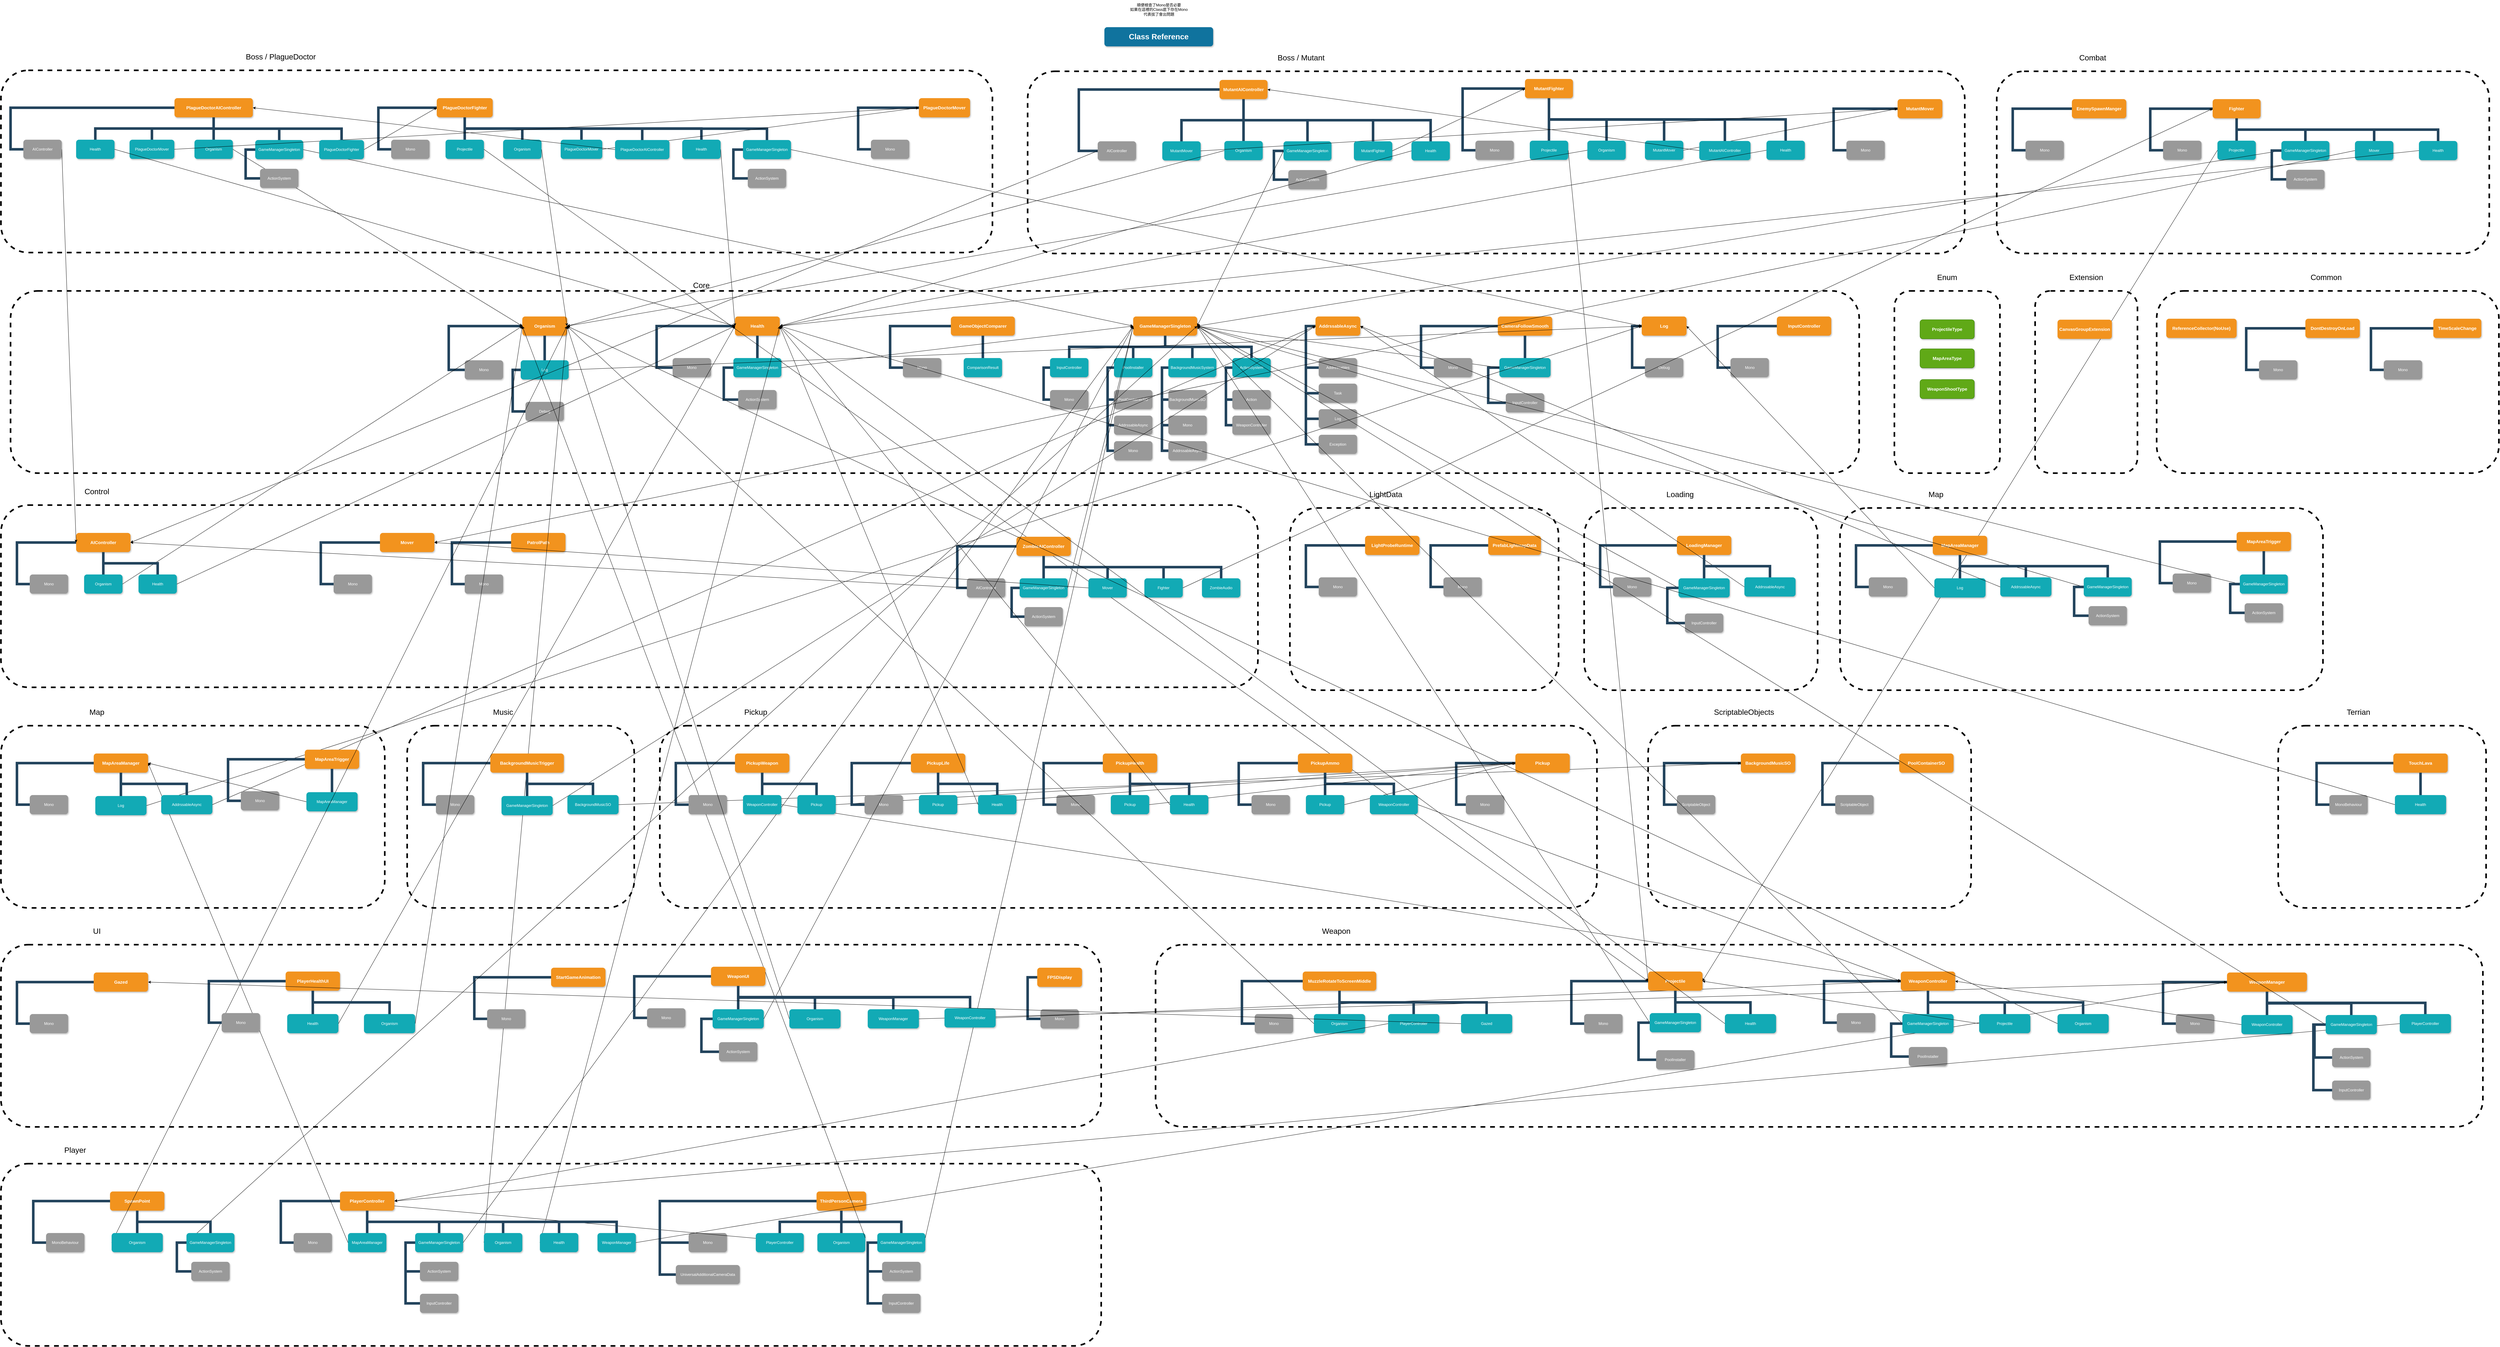 <mxfile version="26.0.4">
  <diagram name="Page-1" id="64c3da0e-402f-94eb-ee01-a36477274f13">
    <mxGraphModel dx="8074" dy="4202" grid="1" gridSize="10" guides="1" tooltips="1" connect="1" arrows="1" fold="1" page="1" pageScale="1" pageWidth="1169" pageHeight="826" background="none" math="0" shadow="0">
      <root>
        <mxCell id="0" />
        <mxCell id="1" parent="0" />
        <mxCell id="e7lQxzhQhzKfDAvD6j87-420" value="" style="rounded=1;whiteSpace=wrap;html=1;fillColor=none;dashed=1;strokeWidth=5;movable=1;resizable=1;rotatable=1;deletable=1;editable=1;locked=0;connectable=1;" parent="1" vertex="1">
          <mxGeometry x="-2260" y="2820" width="3440" height="570" as="geometry" />
        </mxCell>
        <mxCell id="yK0zEDxWeEY0sFOljt33-251" value="" style="rounded=1;whiteSpace=wrap;html=1;fillColor=none;dashed=1;strokeWidth=5;movable=0;resizable=0;rotatable=0;deletable=0;editable=0;locked=1;connectable=0;" parent="1" vertex="1">
          <mxGeometry x="-2260" y="760" width="3930" height="570" as="geometry" />
        </mxCell>
        <mxCell id="yK0zEDxWeEY0sFOljt33-319" value="" style="edgeStyle=elbowEdgeStyle;elbow=vertical;rounded=0;fontColor=#000000;endArrow=none;endFill=0;strokeWidth=8;strokeColor=#23445D;exitX=0;exitY=0.5;exitDx=0;exitDy=0;entryX=0;entryY=0.5;entryDx=0;entryDy=0;movable=1;resizable=1;rotatable=1;deletable=1;editable=1;locked=0;connectable=1;" parent="1" source="maWfSMxeO3vOhR9WVMs6-281" target="yK0zEDxWeEY0sFOljt33-317" edge="1">
          <mxGeometry width="100" height="100" relative="1" as="geometry">
            <mxPoint x="1575" y="-500" as="sourcePoint" />
            <mxPoint x="1200" y="-369" as="targetPoint" />
            <Array as="points">
              <mxPoint x="1110" y="-440" />
            </Array>
          </mxGeometry>
        </mxCell>
        <mxCell id="maWfSMxeO3vOhR9WVMs6-314" value="" style="edgeStyle=elbowEdgeStyle;elbow=vertical;rounded=0;fontColor=#000000;endArrow=none;endFill=0;strokeWidth=8;strokeColor=#23445D;exitX=0.5;exitY=1;exitDx=0;exitDy=0;entryX=0.5;entryY=0;entryDx=0;entryDy=0;movable=1;resizable=1;rotatable=1;deletable=1;editable=1;locked=0;connectable=1;" parent="1" source="maWfSMxeO3vOhR9WVMs6-286" target="maWfSMxeO3vOhR9WVMs6-313" edge="1">
          <mxGeometry width="100" height="100" relative="1" as="geometry">
            <mxPoint x="2590" y="-440" as="sourcePoint" />
            <mxPoint x="2590" y="-370" as="targetPoint" />
          </mxGeometry>
        </mxCell>
        <mxCell id="maWfSMxeO3vOhR9WVMs6-319" value="" style="edgeStyle=elbowEdgeStyle;elbow=vertical;rounded=0;fontColor=#000000;endArrow=none;endFill=0;strokeWidth=8;strokeColor=#23445D;exitX=0.5;exitY=1;exitDx=0;exitDy=0;entryX=0.5;entryY=0;entryDx=0;entryDy=0;movable=1;resizable=1;rotatable=1;deletable=1;editable=1;locked=0;connectable=1;" parent="1" source="maWfSMxeO3vOhR9WVMs6-286" target="maWfSMxeO3vOhR9WVMs6-318" edge="1">
          <mxGeometry width="100" height="100" relative="1" as="geometry">
            <mxPoint x="2590" y="-440" as="sourcePoint" />
            <mxPoint x="2770" y="-370" as="targetPoint" />
          </mxGeometry>
        </mxCell>
        <mxCell id="maWfSMxeO3vOhR9WVMs6-321" value="" style="edgeStyle=elbowEdgeStyle;elbow=vertical;rounded=0;fontColor=#000000;endArrow=none;endFill=0;strokeWidth=8;strokeColor=#23445D;exitX=0.5;exitY=1;exitDx=0;exitDy=0;entryX=0.5;entryY=0;entryDx=0;entryDy=0;movable=1;resizable=1;rotatable=1;deletable=1;editable=1;locked=0;connectable=1;" parent="1" source="maWfSMxeO3vOhR9WVMs6-286" target="maWfSMxeO3vOhR9WVMs6-320" edge="1">
          <mxGeometry width="100" height="100" relative="1" as="geometry">
            <mxPoint x="2590" y="-440" as="sourcePoint" />
            <mxPoint x="2950" y="-370" as="targetPoint" />
          </mxGeometry>
        </mxCell>
        <mxCell id="maWfSMxeO3vOhR9WVMs6-323" value="" style="edgeStyle=elbowEdgeStyle;elbow=vertical;rounded=0;fontColor=#000000;endArrow=none;endFill=0;strokeWidth=8;strokeColor=#23445D;exitX=0.5;exitY=1;exitDx=0;exitDy=0;entryX=0.5;entryY=0;entryDx=0;entryDy=0;movable=1;resizable=1;rotatable=1;deletable=1;editable=1;locked=0;connectable=1;" parent="1" source="maWfSMxeO3vOhR9WVMs6-286" target="maWfSMxeO3vOhR9WVMs6-322" edge="1">
          <mxGeometry width="100" height="100" relative="1" as="geometry">
            <mxPoint x="2590" y="-440" as="sourcePoint" />
            <mxPoint x="3140" y="-369" as="targetPoint" />
          </mxGeometry>
        </mxCell>
        <mxCell id="maWfSMxeO3vOhR9WVMs6-259" value="" style="rounded=1;whiteSpace=wrap;html=1;fillColor=none;dashed=1;strokeWidth=5;movable=0;resizable=0;rotatable=0;deletable=0;editable=0;locked=1;connectable=0;" parent="1" vertex="1">
          <mxGeometry x="-2230" y="90" width="5780" height="570" as="geometry" />
        </mxCell>
        <mxCell id="yK0zEDxWeEY0sFOljt33-236" value="" style="rounded=1;whiteSpace=wrap;html=1;fillColor=none;dashed=1;strokeWidth=5;movable=1;resizable=1;rotatable=1;deletable=1;editable=1;locked=0;connectable=1;" parent="1" vertex="1">
          <mxGeometry x="4480" y="90" width="1070" height="570" as="geometry" />
        </mxCell>
        <mxCell id="maWfSMxeO3vOhR9WVMs6-365" value="" style="edgeStyle=elbowEdgeStyle;elbow=vertical;rounded=0;fontColor=#000000;endArrow=none;endFill=0;strokeWidth=8;strokeColor=#23445D;exitX=0.5;exitY=1;exitDx=0;exitDy=0;entryX=0.5;entryY=0;entryDx=0;entryDy=0;movable=1;resizable=1;rotatable=1;deletable=1;editable=1;locked=0;connectable=1;" parent="1" source="maWfSMxeO3vOhR9WVMs6-335" target="maWfSMxeO3vOhR9WVMs6-364" edge="1">
          <mxGeometry width="100" height="100" relative="1" as="geometry">
            <mxPoint x="-800" y="-443" as="sourcePoint" />
            <mxPoint x="-250" y="-372" as="targetPoint" />
          </mxGeometry>
        </mxCell>
        <mxCell id="maWfSMxeO3vOhR9WVMs6-363" value="" style="edgeStyle=elbowEdgeStyle;elbow=vertical;rounded=0;fontColor=#000000;endArrow=none;endFill=0;strokeWidth=8;strokeColor=#23445D;exitX=0.5;exitY=1;exitDx=0;exitDy=0;entryX=0.5;entryY=0;entryDx=0;entryDy=0;movable=1;resizable=1;rotatable=1;deletable=1;editable=1;locked=0;connectable=1;" parent="1" source="maWfSMxeO3vOhR9WVMs6-335" target="maWfSMxeO3vOhR9WVMs6-362" edge="1">
          <mxGeometry width="100" height="100" relative="1" as="geometry">
            <mxPoint x="-800" y="-443" as="sourcePoint" />
            <mxPoint x="-440" y="-373" as="targetPoint" />
          </mxGeometry>
        </mxCell>
        <mxCell id="maWfSMxeO3vOhR9WVMs6-361" value="" style="edgeStyle=elbowEdgeStyle;elbow=vertical;rounded=0;fontColor=#000000;endArrow=none;endFill=0;strokeWidth=8;strokeColor=#23445D;exitX=0.5;exitY=1;exitDx=0;exitDy=0;entryX=0.5;entryY=0;entryDx=0;entryDy=0;movable=1;resizable=1;rotatable=1;deletable=1;editable=1;locked=0;connectable=1;" parent="1" source="maWfSMxeO3vOhR9WVMs6-335" target="maWfSMxeO3vOhR9WVMs6-360" edge="1">
          <mxGeometry width="100" height="100" relative="1" as="geometry">
            <mxPoint x="-800" y="-443" as="sourcePoint" />
            <mxPoint x="-620" y="-373" as="targetPoint" />
          </mxGeometry>
        </mxCell>
        <mxCell id="maWfSMxeO3vOhR9WVMs6-357" value="" style="edgeStyle=elbowEdgeStyle;elbow=vertical;rounded=0;fontColor=#000000;endArrow=none;endFill=0;strokeWidth=8;strokeColor=#23445D;exitX=0.5;exitY=1;exitDx=0;exitDy=0;entryX=0.5;entryY=0;entryDx=0;entryDy=0;movable=1;resizable=1;rotatable=1;deletable=1;editable=1;locked=0;connectable=1;" parent="1" source="maWfSMxeO3vOhR9WVMs6-335" target="maWfSMxeO3vOhR9WVMs6-356" edge="1">
          <mxGeometry width="100" height="100" relative="1" as="geometry">
            <mxPoint x="-800" y="-443" as="sourcePoint" />
            <mxPoint x="-800" y="-373" as="targetPoint" />
          </mxGeometry>
        </mxCell>
        <mxCell id="maWfSMxeO3vOhR9WVMs6-378" value="" style="edgeStyle=elbowEdgeStyle;elbow=vertical;rounded=0;fontColor=#000000;endArrow=none;endFill=0;strokeWidth=8;strokeColor=#23445D;exitX=0.5;exitY=1;exitDx=0;exitDy=0;entryX=0.5;entryY=0;entryDx=0;entryDy=0;movable=1;resizable=1;rotatable=1;deletable=1;editable=1;locked=0;connectable=1;" parent="1" source="maWfSMxeO3vOhR9WVMs6-335" target="maWfSMxeO3vOhR9WVMs6-375" edge="1">
          <mxGeometry width="100" height="100" relative="1" as="geometry">
            <mxPoint x="-800" y="-443" as="sourcePoint" />
            <mxPoint x="-60" y="-373" as="targetPoint" />
          </mxGeometry>
        </mxCell>
        <mxCell id="e7lQxzhQhzKfDAvD6j87-524" value="" style="edgeStyle=elbowEdgeStyle;elbow=horizontal;rounded=0;fontColor=#000000;endArrow=none;endFill=0;strokeWidth=8;strokeColor=#23445D;exitX=0;exitY=0.5;exitDx=0;exitDy=0;entryX=0;entryY=0.5;entryDx=0;entryDy=0;movable=1;resizable=1;rotatable=1;deletable=1;editable=1;locked=0;connectable=1;" parent="1" source="e7lQxzhQhzKfDAvD6j87-522" target="e7lQxzhQhzKfDAvD6j87-523" edge="1">
          <mxGeometry width="100" height="100" relative="1" as="geometry">
            <mxPoint x="2630" y="2267.0" as="sourcePoint" />
            <mxPoint x="2570" y="2467" as="targetPoint" />
            <Array as="points">
              <mxPoint x="2650" y="2297" />
              <mxPoint x="2590" y="2317" />
              <mxPoint x="2540" y="2367" />
              <mxPoint x="2520" y="2397" />
            </Array>
          </mxGeometry>
        </mxCell>
        <mxCell id="maWfSMxeO3vOhR9WVMs6-329" value="" style="edgeStyle=elbowEdgeStyle;elbow=vertical;rounded=0;fontColor=#000000;endArrow=none;endFill=0;strokeWidth=8;strokeColor=#23445D;exitX=0;exitY=0.5;exitDx=0;exitDy=0;entryX=0;entryY=0.5;entryDx=0;entryDy=0;movable=1;resizable=1;rotatable=1;deletable=1;editable=1;locked=0;connectable=1;" parent="1" source="200" target="199" edge="1">
          <mxGeometry width="100" height="100" relative="1" as="geometry">
            <mxPoint x="2358" y="360" as="sourcePoint" />
            <mxPoint x="2358" y="430" as="targetPoint" />
            <Array as="points">
              <mxPoint x="2390" y="390" />
            </Array>
          </mxGeometry>
        </mxCell>
        <mxCell id="e7lQxzhQhzKfDAvD6j87-527" value="" style="edgeStyle=elbowEdgeStyle;elbow=horizontal;rounded=0;fontColor=#000000;endArrow=none;endFill=0;strokeWidth=8;strokeColor=#23445D;exitX=0;exitY=0.5;exitDx=0;exitDy=0;entryX=0;entryY=0.5;entryDx=0;entryDy=0;movable=1;resizable=1;rotatable=1;deletable=1;editable=1;locked=0;connectable=1;" parent="1" source="e7lQxzhQhzKfDAvD6j87-525" target="e7lQxzhQhzKfDAvD6j87-526" edge="1">
          <mxGeometry width="100" height="100" relative="1" as="geometry">
            <mxPoint x="3420" y="2279.0" as="sourcePoint" />
            <mxPoint x="3360" y="2479" as="targetPoint" />
            <Array as="points">
              <mxPoint x="3440" y="2309" />
              <mxPoint x="3380" y="2329" />
              <mxPoint x="3330" y="2379" />
              <mxPoint x="3310" y="2409" />
            </Array>
          </mxGeometry>
        </mxCell>
        <mxCell id="e7lQxzhQhzKfDAvD6j87-540" value="" style="edgeStyle=elbowEdgeStyle;elbow=horizontal;rounded=0;fontColor=#000000;endArrow=none;endFill=0;strokeWidth=8;strokeColor=#23445D;exitX=0;exitY=0.5;exitDx=0;exitDy=0;entryX=0;entryY=0.5;entryDx=0;entryDy=0;movable=1;resizable=1;rotatable=1;deletable=1;editable=1;locked=0;connectable=1;" parent="1" source="e7lQxzhQhzKfDAvD6j87-538" target="e7lQxzhQhzKfDAvD6j87-539" edge="1">
          <mxGeometry width="100" height="100" relative="1" as="geometry">
            <mxPoint x="4480" y="2282.0" as="sourcePoint" />
            <mxPoint x="4420" y="2482" as="targetPoint" />
            <Array as="points">
              <mxPoint x="4500" y="2312" />
              <mxPoint x="4440" y="2332" />
              <mxPoint x="4390" y="2382" />
              <mxPoint x="4370" y="2412" />
            </Array>
          </mxGeometry>
        </mxCell>
        <mxCell id="e7lQxzhQhzKfDAvD6j87-404" value="" style="edgeStyle=elbowEdgeStyle;elbow=horizontal;rounded=0;fontColor=#000000;endArrow=none;endFill=0;strokeWidth=8;strokeColor=#23445D;exitX=0;exitY=0.5;exitDx=0;exitDy=0;entryX=0;entryY=0.5;entryDx=0;entryDy=0;movable=1;resizable=1;rotatable=1;deletable=1;editable=1;locked=0;connectable=1;" parent="1" source="e7lQxzhQhzKfDAvD6j87-406" target="e7lQxzhQhzKfDAvD6j87-407" edge="1">
          <mxGeometry width="100" height="100" relative="1" as="geometry">
            <mxPoint x="2920" y="1597.0" as="sourcePoint" />
            <mxPoint x="2860" y="1797" as="targetPoint" />
            <Array as="points">
              <mxPoint x="2940" y="1627" />
              <mxPoint x="2880" y="1647" />
              <mxPoint x="2830" y="1697" />
              <mxPoint x="2810" y="1727" />
            </Array>
          </mxGeometry>
        </mxCell>
        <mxCell id="yK0zEDxWeEY0sFOljt33-280" value="" style="edgeStyle=elbowEdgeStyle;elbow=horizontal;rounded=0;fontColor=#000000;endArrow=none;endFill=0;strokeWidth=8;strokeColor=#23445D;exitX=0;exitY=0.5;exitDx=0;exitDy=0;entryX=0;entryY=0.5;entryDx=0;entryDy=0;movable=1;resizable=1;rotatable=1;deletable=1;editable=1;locked=0;connectable=1;" parent="1" source="yK0zEDxWeEY0sFOljt33-278" target="yK0zEDxWeEY0sFOljt33-279" edge="1">
          <mxGeometry width="100" height="100" relative="1" as="geometry">
            <mxPoint x="-1405" y="2967.0" as="sourcePoint" />
            <mxPoint x="-1465" y="3167" as="targetPoint" />
            <Array as="points">
              <mxPoint x="-1385" y="2997" />
              <mxPoint x="-1445" y="3017" />
              <mxPoint x="-1495" y="3067" />
              <mxPoint x="-1515" y="3097" />
            </Array>
          </mxGeometry>
        </mxCell>
        <mxCell id="e7lQxzhQhzKfDAvD6j87-405" value="" style="rounded=1;whiteSpace=wrap;html=1;fillColor=none;dashed=1;strokeWidth=5;movable=1;resizable=1;rotatable=1;deletable=1;editable=1;locked=0;connectable=1;" parent="1" vertex="1">
          <mxGeometry x="2890" y="1450" width="1010" height="570" as="geometry" />
        </mxCell>
        <mxCell id="e7lQxzhQhzKfDAvD6j87-335" value="" style="rounded=1;whiteSpace=wrap;html=1;fillColor=none;dashed=1;strokeWidth=5;movable=1;resizable=1;rotatable=1;deletable=1;editable=1;locked=0;connectable=1;" parent="1" vertex="1">
          <mxGeometry x="-200" y="1450" width="2930" height="570" as="geometry" />
        </mxCell>
        <mxCell id="e7lQxzhQhzKfDAvD6j87-254" value="" style="edgeStyle=elbowEdgeStyle;elbow=horizontal;rounded=0;fontColor=#000000;endArrow=none;endFill=0;strokeWidth=8;strokeColor=#23445D;exitX=0;exitY=0.5;exitDx=0;exitDy=0;entryX=0;entryY=0.5;entryDx=0;entryDy=0;movable=1;resizable=1;rotatable=1;deletable=1;editable=1;locked=0;connectable=1;" parent="1" source="e7lQxzhQhzKfDAvD6j87-252" target="e7lQxzhQhzKfDAvD6j87-253" edge="1">
          <mxGeometry width="100" height="100" relative="1" as="geometry">
            <mxPoint x="3520" y="916.0" as="sourcePoint" />
            <mxPoint x="3460" y="1116" as="targetPoint" />
            <Array as="points">
              <mxPoint x="3540" y="946" />
              <mxPoint x="3480" y="966" />
              <mxPoint x="3430" y="1016" />
              <mxPoint x="3410" y="1046" />
            </Array>
          </mxGeometry>
        </mxCell>
        <mxCell id="yK0zEDxWeEY0sFOljt33-234" value="" style="edgeStyle=elbowEdgeStyle;elbow=vertical;rounded=0;fontColor=#000000;endArrow=none;endFill=0;strokeWidth=8;strokeColor=#23445D;exitX=0.5;exitY=1;exitDx=0;exitDy=0;entryX=0.5;entryY=0;entryDx=0;entryDy=0;movable=1;resizable=1;rotatable=1;deletable=1;editable=1;locked=0;connectable=1;" parent="1" source="maWfSMxeO3vOhR9WVMs6-387" target="yK0zEDxWeEY0sFOljt33-232" edge="1">
          <mxGeometry width="100" height="100" relative="1" as="geometry">
            <mxPoint x="4740" y="-440" as="sourcePoint" />
            <mxPoint x="4955" y="-369" as="targetPoint" />
          </mxGeometry>
        </mxCell>
        <mxCell id="yK0zEDxWeEY0sFOljt33-235" value="" style="edgeStyle=elbowEdgeStyle;elbow=vertical;rounded=0;fontColor=#000000;endArrow=none;endFill=0;strokeWidth=8;strokeColor=#23445D;exitX=0.5;exitY=1;exitDx=0;exitDy=0;entryX=0.5;entryY=0;entryDx=0;entryDy=0;movable=1;resizable=1;rotatable=1;deletable=1;editable=1;locked=0;connectable=1;" parent="1" source="maWfSMxeO3vOhR9WVMs6-387" target="yK0zEDxWeEY0sFOljt33-233" edge="1">
          <mxGeometry width="100" height="100" relative="1" as="geometry">
            <mxPoint x="4740" y="-440" as="sourcePoint" />
            <mxPoint x="5170" y="-369" as="targetPoint" />
          </mxGeometry>
        </mxCell>
        <mxCell id="yK0zEDxWeEY0sFOljt33-298" value="" style="edgeStyle=elbowEdgeStyle;elbow=horizontal;rounded=0;fontColor=#000000;endArrow=none;endFill=0;strokeWidth=8;strokeColor=#23445D;exitX=0;exitY=0.5;exitDx=0;exitDy=0;entryX=0;entryY=0.5;entryDx=0;entryDy=0;movable=1;resizable=1;rotatable=1;deletable=1;editable=1;locked=0;connectable=1;" parent="1" source="yK0zEDxWeEY0sFOljt33-296" target="yK0zEDxWeEY0sFOljt33-297" edge="1">
          <mxGeometry width="100" height="100" relative="1" as="geometry">
            <mxPoint x="710" y="919.0" as="sourcePoint" />
            <mxPoint x="650" y="1119" as="targetPoint" />
            <Array as="points">
              <mxPoint x="730" y="949" />
              <mxPoint x="670" y="969" />
              <mxPoint x="620" y="1019" />
              <mxPoint x="600" y="1049" />
            </Array>
          </mxGeometry>
        </mxCell>
        <mxCell id="maWfSMxeO3vOhR9WVMs6-294" value="" style="rounded=1;whiteSpace=wrap;html=1;fillColor=none;dashed=1;strokeWidth=5;movable=1;resizable=1;rotatable=1;deletable=1;editable=1;locked=0;connectable=1;" parent="1" vertex="1">
          <mxGeometry x="950" y="-597" width="2930" height="570" as="geometry" />
        </mxCell>
        <mxCell id="2" value="Class Reference" style="whiteSpace=wrap;rounded=1;shadow=1;fillColor=#10739E;strokeColor=none;fontColor=#FFFFFF;fontStyle=1;fontSize=24;movable=1;resizable=1;rotatable=1;deletable=1;editable=1;locked=0;connectable=1;" parent="1" vertex="1">
          <mxGeometry x="1190" y="-735" width="340" height="60" as="geometry" />
        </mxCell>
        <mxCell id="3" value="Health" style="whiteSpace=wrap;rounded=1;fillColor=#F2931E;strokeColor=none;shadow=1;fontColor=#FFFFFF;fontStyle=1;fontSize=14;movable=1;resizable=1;rotatable=1;deletable=1;editable=1;locked=0;connectable=1;" parent="1" vertex="1">
          <mxGeometry x="35" y="170.0" width="140" height="60" as="geometry" />
        </mxCell>
        <mxCell id="4" value="GameObjectComparer" style="whiteSpace=wrap;rounded=1;fillColor=#F2931E;strokeColor=none;shadow=1;fontColor=#FFFFFF;fontStyle=1;fontSize=14;movable=1;resizable=1;rotatable=1;deletable=1;editable=1;locked=0;connectable=1;" parent="1" vertex="1">
          <mxGeometry x="710" y="170" width="200" height="60" as="geometry" />
        </mxCell>
        <mxCell id="5" value="CameraFollowSmooth" style="whiteSpace=wrap;rounded=1;fillColor=#F2931E;strokeColor=none;shadow=1;fontColor=#FFFFFF;fontStyle=1;fontSize=14;movable=1;resizable=1;rotatable=1;deletable=1;editable=1;locked=0;connectable=1;" parent="1" vertex="1">
          <mxGeometry x="2420" y="170" width="170" height="60" as="geometry" />
        </mxCell>
        <mxCell id="6" value="GameManagerSingleton" style="whiteSpace=wrap;rounded=1;fillColor=#F2931E;strokeColor=none;shadow=1;fontColor=#FFFFFF;fontStyle=1;fontSize=14;movable=1;resizable=1;rotatable=1;deletable=1;editable=1;locked=0;connectable=1;" parent="1" vertex="1">
          <mxGeometry x="1280" y="170" width="200" height="60" as="geometry" />
        </mxCell>
        <mxCell id="8" value="AddrssableAsync" style="whiteSpace=wrap;rounded=1;fillColor=#F2931E;strokeColor=none;shadow=1;fontColor=#FFFFFF;fontStyle=1;fontSize=14;movable=1;resizable=1;rotatable=1;deletable=1;editable=1;locked=0;connectable=1;" parent="1" vertex="1">
          <mxGeometry x="1850" y="170.0" width="140" height="60" as="geometry" />
        </mxCell>
        <mxCell id="10" value="GameManagerSingleton" style="whiteSpace=wrap;rounded=1;fillColor=#12AAB5;strokeColor=none;shadow=1;fontColor=#FFFFFF;movable=1;resizable=1;rotatable=1;deletable=1;editable=1;locked=0;connectable=1;" parent="1" vertex="1">
          <mxGeometry x="30" y="300" width="150" height="60" as="geometry" />
        </mxCell>
        <mxCell id="43" value="ComparisonResult" style="whiteSpace=wrap;rounded=1;fillColor=#12AAB5;strokeColor=none;shadow=1;fontColor=#FFFFFF;movable=1;resizable=1;rotatable=1;deletable=1;editable=1;locked=0;connectable=1;" parent="1" vertex="1">
          <mxGeometry x="750.0" y="300" width="120" height="60" as="geometry" />
        </mxCell>
        <mxCell id="103" value="" style="edgeStyle=elbowEdgeStyle;elbow=vertical;rounded=0;fontColor=#000000;endArrow=none;endFill=0;strokeWidth=8;strokeColor=#23445D;movable=1;resizable=1;rotatable=1;deletable=1;editable=1;locked=0;connectable=1;" parent="1" source="3" target="10" edge="1">
          <mxGeometry width="100" height="100" relative="1" as="geometry">
            <mxPoint x="10" y="290" as="sourcePoint" />
            <mxPoint x="110" y="190" as="targetPoint" />
          </mxGeometry>
        </mxCell>
        <mxCell id="116" value="" style="edgeStyle=elbowEdgeStyle;elbow=vertical;rounded=0;fontColor=#000000;endArrow=none;endFill=0;strokeWidth=8;strokeColor=#23445D;movable=1;resizable=1;rotatable=1;deletable=1;editable=1;locked=0;connectable=1;" parent="1" source="4" target="43" edge="1">
          <mxGeometry width="100" height="100" relative="1" as="geometry">
            <mxPoint x="450" y="240.0" as="sourcePoint" />
            <mxPoint x="350" y="310" as="targetPoint" />
          </mxGeometry>
        </mxCell>
        <mxCell id="133" value="InputController" style="whiteSpace=wrap;rounded=1;fillColor=#12AAB5;strokeColor=none;shadow=1;fontColor=#FFFFFF;movable=1;resizable=1;rotatable=1;deletable=1;editable=1;locked=0;connectable=1;" parent="1" vertex="1">
          <mxGeometry x="1020.0" y="300" width="120" height="60" as="geometry" />
        </mxCell>
        <mxCell id="134" value="PoolInstaller" style="whiteSpace=wrap;rounded=1;fillColor=#12AAB5;strokeColor=none;shadow=1;fontColor=#FFFFFF;movable=1;resizable=1;rotatable=1;deletable=1;editable=1;locked=0;connectable=1;" parent="1" vertex="1">
          <mxGeometry x="1220.0" y="300" width="120" height="60" as="geometry" />
        </mxCell>
        <mxCell id="135" value="Mono" style="whiteSpace=wrap;rounded=1;fillColor=#999999;strokeColor=none;shadow=1;fontColor=#FFFFFF;fontStyle=0;movable=1;resizable=1;rotatable=1;deletable=1;editable=1;locked=0;connectable=1;" parent="1" vertex="1">
          <mxGeometry x="1020.0" y="400" width="120" height="60" as="geometry" />
        </mxCell>
        <mxCell id="140" value="PoolContainerSO" style="whiteSpace=wrap;rounded=1;fillColor=#999999;strokeColor=none;shadow=1;fontColor=#FFFFFF;fontStyle=0;movable=1;resizable=1;rotatable=1;deletable=1;editable=1;locked=0;connectable=1;" parent="1" vertex="1">
          <mxGeometry x="1220.0" y="400" width="120" height="60" as="geometry" />
        </mxCell>
        <mxCell id="141" value="AddrssableAsync" style="whiteSpace=wrap;rounded=1;fillColor=#999999;strokeColor=none;shadow=1;fontColor=#FFFFFF;fontStyle=0;movable=1;resizable=1;rotatable=1;deletable=1;editable=1;locked=0;connectable=1;" parent="1" vertex="1">
          <mxGeometry x="1220.0" y="480" width="120" height="60" as="geometry" />
        </mxCell>
        <mxCell id="142" value="Mono" style="whiteSpace=wrap;rounded=1;fillColor=#999999;strokeColor=none;shadow=1;fontColor=#FFFFFF;fontStyle=0;movable=1;resizable=1;rotatable=1;deletable=1;editable=1;locked=0;connectable=1;" parent="1" vertex="1">
          <mxGeometry x="1220.0" y="560" width="120" height="60" as="geometry" />
        </mxCell>
        <mxCell id="145" value="" style="edgeStyle=elbowEdgeStyle;elbow=horizontal;rounded=0;fontColor=#000000;endArrow=none;endFill=0;strokeWidth=8;strokeColor=#23445D;movable=1;resizable=1;rotatable=1;deletable=1;editable=1;locked=0;connectable=1;" parent="1" source="133" target="135" edge="1">
          <mxGeometry width="100" height="100" relative="1" as="geometry">
            <mxPoint x="1000" y="330.0" as="sourcePoint" />
            <mxPoint x="1010.0" y="430" as="targetPoint" />
            <Array as="points">
              <mxPoint x="1000" y="380" />
            </Array>
          </mxGeometry>
        </mxCell>
        <mxCell id="150" value="" style="edgeStyle=elbowEdgeStyle;elbow=horizontal;rounded=0;fontColor=#000000;endArrow=none;endFill=0;strokeWidth=8;strokeColor=#23445D;movable=1;resizable=1;rotatable=1;deletable=1;editable=1;locked=0;connectable=1;" parent="1" source="134" target="140" edge="1">
          <mxGeometry width="100" height="100" relative="1" as="geometry">
            <mxPoint x="1190" y="330.0" as="sourcePoint" />
            <mxPoint x="1200.0" y="430" as="targetPoint" />
            <Array as="points">
              <mxPoint x="1200" y="380" />
            </Array>
          </mxGeometry>
        </mxCell>
        <mxCell id="151" value="" style="edgeStyle=elbowEdgeStyle;elbow=horizontal;rounded=0;fontColor=#000000;endArrow=none;endFill=0;strokeWidth=8;strokeColor=#23445D;movable=1;resizable=1;rotatable=1;deletable=1;editable=1;locked=0;connectable=1;" parent="1" source="134" target="141" edge="1">
          <mxGeometry width="100" height="100" relative="1" as="geometry">
            <mxPoint x="1200" y="330" as="sourcePoint" />
            <mxPoint x="1200.0" y="510" as="targetPoint" />
            <Array as="points">
              <mxPoint x="1200" y="420" />
            </Array>
          </mxGeometry>
        </mxCell>
        <mxCell id="154" value="" style="edgeStyle=elbowEdgeStyle;elbow=horizontal;rounded=0;fontColor=#000000;endArrow=none;endFill=0;strokeWidth=8;strokeColor=#23445D;movable=1;resizable=1;rotatable=1;deletable=1;editable=1;locked=0;connectable=1;" parent="1" source="134" target="142" edge="1">
          <mxGeometry width="100" height="100" relative="1" as="geometry">
            <mxPoint x="1200" y="330" as="sourcePoint" />
            <mxPoint x="1200.0" y="590" as="targetPoint" />
            <Array as="points">
              <mxPoint x="1200" y="470" />
            </Array>
          </mxGeometry>
        </mxCell>
        <mxCell id="155" value="BackgroundMusicSystem" style="whiteSpace=wrap;rounded=1;fillColor=#12AAB5;strokeColor=none;shadow=1;fontColor=#FFFFFF;movable=1;resizable=1;rotatable=1;deletable=1;editable=1;locked=0;connectable=1;" parent="1" vertex="1">
          <mxGeometry x="1390" y="300" width="150" height="60" as="geometry" />
        </mxCell>
        <mxCell id="156" value="ActionSystem" style="whiteSpace=wrap;rounded=1;fillColor=#12AAB5;strokeColor=none;shadow=1;fontColor=#FFFFFF;movable=1;resizable=1;rotatable=1;deletable=1;editable=1;locked=0;connectable=1;" parent="1" vertex="1">
          <mxGeometry x="1590.0" y="300.0" width="120" height="60" as="geometry" />
        </mxCell>
        <mxCell id="157" value="BackgroundMusicSO" style="whiteSpace=wrap;rounded=1;fillColor=#999999;strokeColor=none;shadow=1;fontColor=#FFFFFF;fontStyle=0;movable=1;resizable=1;rotatable=1;deletable=1;editable=1;locked=0;connectable=1;" parent="1" vertex="1">
          <mxGeometry x="1390.0" y="400.0" width="120" height="60" as="geometry" />
        </mxCell>
        <mxCell id="158" value="Mono" style="whiteSpace=wrap;rounded=1;fillColor=#999999;strokeColor=none;shadow=1;fontColor=#FFFFFF;fontStyle=0;movable=1;resizable=1;rotatable=1;deletable=1;editable=1;locked=0;connectable=1;" parent="1" vertex="1">
          <mxGeometry x="1390" y="480.0" width="120" height="60" as="geometry" />
        </mxCell>
        <mxCell id="159" value="AddrssableAsync" style="whiteSpace=wrap;rounded=1;fillColor=#999999;strokeColor=none;shadow=1;fontColor=#FFFFFF;fontStyle=0;movable=1;resizable=1;rotatable=1;deletable=1;editable=1;locked=0;connectable=1;" parent="1" vertex="1">
          <mxGeometry x="1390.0" y="560.0" width="120" height="60" as="geometry" />
        </mxCell>
        <mxCell id="162" value="Action" style="whiteSpace=wrap;rounded=1;fillColor=#999999;strokeColor=none;shadow=1;fontColor=#FFFFFF;fontStyle=0;movable=1;resizable=1;rotatable=1;deletable=1;editable=1;locked=0;connectable=1;" parent="1" vertex="1">
          <mxGeometry x="1590.0" y="400.0" width="120" height="60" as="geometry" />
        </mxCell>
        <mxCell id="163" value="WeaponController" style="whiteSpace=wrap;rounded=1;fillColor=#999999;strokeColor=none;shadow=1;fontColor=#FFFFFF;fontStyle=0;movable=1;resizable=1;rotatable=1;deletable=1;editable=1;locked=0;connectable=1;" parent="1" vertex="1">
          <mxGeometry x="1590.0" y="480.0" width="120" height="60" as="geometry" />
        </mxCell>
        <mxCell id="167" value="" style="edgeStyle=elbowEdgeStyle;elbow=horizontal;rounded=0;fontColor=#000000;endArrow=none;endFill=0;strokeWidth=8;strokeColor=#23445D;movable=1;resizable=1;rotatable=1;deletable=1;editable=1;locked=0;connectable=1;" parent="1" source="155" target="157" edge="1">
          <mxGeometry width="100" height="100" relative="1" as="geometry">
            <mxPoint x="1370" y="330.0" as="sourcePoint" />
            <mxPoint x="1380.0" y="430" as="targetPoint" />
            <Array as="points">
              <mxPoint x="1370" y="380" />
            </Array>
          </mxGeometry>
        </mxCell>
        <mxCell id="168" value="" style="edgeStyle=elbowEdgeStyle;elbow=horizontal;rounded=0;fontColor=#000000;endArrow=none;endFill=0;strokeWidth=8;strokeColor=#23445D;movable=1;resizable=1;rotatable=1;deletable=1;editable=1;locked=0;connectable=1;" parent="1" source="155" target="158" edge="1">
          <mxGeometry width="100" height="100" relative="1" as="geometry">
            <mxPoint x="1380" y="330" as="sourcePoint" />
            <mxPoint x="1380.0" y="510" as="targetPoint" />
            <Array as="points">
              <mxPoint x="1370" y="420" />
            </Array>
          </mxGeometry>
        </mxCell>
        <mxCell id="171" value="" style="edgeStyle=elbowEdgeStyle;elbow=horizontal;rounded=0;fontColor=#000000;endArrow=none;endFill=0;strokeWidth=8;strokeColor=#23445D;movable=1;resizable=1;rotatable=1;deletable=1;editable=1;locked=0;connectable=1;" parent="1" source="155" target="159" edge="1">
          <mxGeometry width="100" height="100" relative="1" as="geometry">
            <mxPoint x="1380" y="330" as="sourcePoint" />
            <mxPoint x="1380.0" y="590" as="targetPoint" />
            <Array as="points">
              <mxPoint x="1370" y="470" />
            </Array>
          </mxGeometry>
        </mxCell>
        <mxCell id="172" value="" style="edgeStyle=elbowEdgeStyle;elbow=horizontal;rounded=0;fontColor=#000000;endArrow=none;endFill=0;strokeWidth=8;strokeColor=#23445D;movable=1;resizable=1;rotatable=1;deletable=1;editable=1;locked=0;connectable=1;" parent="1" source="156" target="162" edge="1">
          <mxGeometry width="100" height="100" relative="1" as="geometry">
            <mxPoint x="1560" y="330.0" as="sourcePoint" />
            <mxPoint x="1570.0" y="430" as="targetPoint" />
            <Array as="points">
              <mxPoint x="1570" y="380" />
            </Array>
          </mxGeometry>
        </mxCell>
        <mxCell id="173" value="" style="edgeStyle=elbowEdgeStyle;elbow=horizontal;rounded=0;fontColor=#000000;endArrow=none;endFill=0;strokeWidth=8;strokeColor=#23445D;movable=1;resizable=1;rotatable=1;deletable=1;editable=1;locked=0;connectable=1;" parent="1" source="156" target="163" edge="1">
          <mxGeometry width="100" height="100" relative="1" as="geometry">
            <mxPoint x="1570" y="330" as="sourcePoint" />
            <mxPoint x="1570.0" y="510" as="targetPoint" />
            <Array as="points">
              <mxPoint x="1570" y="420" />
            </Array>
          </mxGeometry>
        </mxCell>
        <mxCell id="179" value="Addressables" style="whiteSpace=wrap;rounded=1;fillColor=#999999;strokeColor=none;shadow=1;fontColor=#FFFFFF;fontStyle=0;movable=1;resizable=1;rotatable=1;deletable=1;editable=1;locked=0;connectable=1;" parent="1" vertex="1">
          <mxGeometry x="1860" y="300" width="120" height="60" as="geometry" />
        </mxCell>
        <mxCell id="180" value="Task" style="whiteSpace=wrap;rounded=1;fillColor=#999999;strokeColor=none;shadow=1;fontColor=#FFFFFF;fontStyle=0;movable=1;resizable=1;rotatable=1;deletable=1;editable=1;locked=0;connectable=1;" parent="1" vertex="1">
          <mxGeometry x="1860" y="380" width="120" height="60" as="geometry" />
        </mxCell>
        <mxCell id="181" value="Log" style="whiteSpace=wrap;rounded=1;fillColor=#999999;strokeColor=none;shadow=1;fontColor=#FFFFFF;fontStyle=0;movable=1;resizable=1;rotatable=1;deletable=1;editable=1;locked=0;connectable=1;" parent="1" vertex="1">
          <mxGeometry x="1860" y="460" width="120" height="60" as="geometry" />
        </mxCell>
        <mxCell id="182" value="Exception" style="whiteSpace=wrap;rounded=1;fillColor=#999999;strokeColor=none;shadow=1;fontColor=#FFFFFF;fontStyle=0;movable=1;resizable=1;rotatable=1;deletable=1;editable=1;locked=0;connectable=1;" parent="1" vertex="1">
          <mxGeometry x="1860" y="540" width="120" height="60" as="geometry" />
        </mxCell>
        <mxCell id="189" value="" style="edgeStyle=elbowEdgeStyle;elbow=horizontal;rounded=0;fontColor=#000000;endArrow=none;endFill=0;strokeWidth=8;strokeColor=#23445D;exitX=0;exitY=0.5;exitDx=0;exitDy=0;entryX=0;entryY=0.5;entryDx=0;entryDy=0;movable=1;resizable=1;rotatable=1;deletable=1;editable=1;locked=0;connectable=1;" parent="1" source="8" target="179" edge="1">
          <mxGeometry width="100" height="100" relative="1" as="geometry">
            <mxPoint x="1800" y="230.0" as="sourcePoint" />
            <mxPoint x="1740" y="430" as="targetPoint" />
            <Array as="points">
              <mxPoint x="1820" y="260" />
              <mxPoint x="1760" y="280" />
              <mxPoint x="1710" y="330" />
              <mxPoint x="1690" y="360" />
            </Array>
          </mxGeometry>
        </mxCell>
        <mxCell id="199" value="InputController" style="whiteSpace=wrap;rounded=1;fillColor=#999999;strokeColor=none;shadow=1;fontColor=#FFFFFF;align=center;verticalAlign=middle;fontFamily=Helvetica;fontSize=12;fontStyle=0;movable=1;resizable=1;rotatable=1;deletable=1;editable=1;locked=0;connectable=1;" parent="1" vertex="1">
          <mxGeometry x="2445" y="410.0" width="120" height="60" as="geometry" />
        </mxCell>
        <mxCell id="xqmguFVkjhTjHQEfTIsZ-252" style="rounded=0;orthogonalLoop=1;jettySize=auto;html=1;entryX=1;entryY=0.5;entryDx=0;entryDy=0;exitX=0;exitY=0.5;exitDx=0;exitDy=0;movable=1;resizable=1;rotatable=1;deletable=1;editable=1;locked=0;connectable=1;" parent="1" source="200" target="6" edge="1">
          <mxGeometry relative="1" as="geometry" />
        </mxCell>
        <mxCell id="200" value="GameManagerSingleton" style="whiteSpace=wrap;rounded=1;fillColor=#12AAB5;strokeColor=none;shadow=1;fontColor=#FFFFFF;movable=1;resizable=1;rotatable=1;deletable=1;editable=1;locked=0;connectable=1;" parent="1" vertex="1">
          <mxGeometry x="2425" y="300" width="160" height="60" as="geometry" />
        </mxCell>
        <mxCell id="221" value="" style="edgeStyle=elbowEdgeStyle;elbow=vertical;rounded=0;fontColor=#000000;endArrow=none;endFill=0;strokeWidth=8;strokeColor=#23445D;movable=1;resizable=1;rotatable=1;deletable=1;editable=1;locked=0;connectable=1;" parent="1" source="6" target="133" edge="1">
          <mxGeometry width="100" height="100" relative="1" as="geometry">
            <mxPoint x="990" y="270" as="sourcePoint" />
            <mxPoint x="1090" y="170" as="targetPoint" />
          </mxGeometry>
        </mxCell>
        <mxCell id="222" value="" style="edgeStyle=elbowEdgeStyle;elbow=vertical;rounded=0;fontColor=#000000;endArrow=none;endFill=0;strokeWidth=8;strokeColor=#23445D;movable=1;resizable=1;rotatable=1;deletable=1;editable=1;locked=0;connectable=1;" parent="1" source="6" target="134" edge="1">
          <mxGeometry width="100" height="100" relative="1" as="geometry">
            <mxPoint x="1240" y="280" as="sourcePoint" />
            <mxPoint x="1340" y="180" as="targetPoint" />
          </mxGeometry>
        </mxCell>
        <mxCell id="223" value="" style="edgeStyle=elbowEdgeStyle;elbow=vertical;rounded=0;fontColor=#000000;endArrow=none;endFill=0;strokeWidth=8;strokeColor=#23445D;exitX=0.5;exitY=1;exitDx=0;exitDy=0;movable=1;resizable=1;rotatable=1;deletable=1;editable=1;locked=0;connectable=1;" parent="1" source="6" target="155" edge="1">
          <mxGeometry width="100" height="100" relative="1" as="geometry">
            <mxPoint x="1550" y="300" as="sourcePoint" />
            <mxPoint x="1450" y="190" as="targetPoint" />
          </mxGeometry>
        </mxCell>
        <mxCell id="224" value="" style="edgeStyle=elbowEdgeStyle;elbow=vertical;rounded=0;fontColor=#000000;endArrow=none;endFill=0;strokeWidth=8;strokeColor=#23445D;exitX=0.5;exitY=1;exitDx=0;exitDy=0;movable=1;resizable=1;rotatable=1;deletable=1;editable=1;locked=0;connectable=1;" parent="1" source="6" target="156" edge="1">
          <mxGeometry width="100" height="100" relative="1" as="geometry">
            <mxPoint x="1640" y="290" as="sourcePoint" />
            <mxPoint x="1740" y="190" as="targetPoint" />
          </mxGeometry>
        </mxCell>
        <mxCell id="228" value="" style="edgeStyle=elbowEdgeStyle;elbow=vertical;rounded=0;fontColor=#000000;endArrow=none;endFill=0;strokeWidth=8;strokeColor=#23445D;movable=1;resizable=1;rotatable=1;deletable=1;editable=1;locked=0;connectable=1;" parent="1" source="5" target="200" edge="1">
          <mxGeometry width="100" height="100" relative="1" as="geometry">
            <mxPoint x="2580" y="290" as="sourcePoint" />
            <mxPoint x="2680" y="190" as="targetPoint" />
          </mxGeometry>
        </mxCell>
        <mxCell id="xqmguFVkjhTjHQEfTIsZ-237" value="" style="edgeStyle=elbowEdgeStyle;elbow=horizontal;rounded=0;fontColor=#000000;endArrow=none;endFill=0;strokeWidth=8;strokeColor=#23445D;exitX=0;exitY=0.5;exitDx=0;exitDy=0;entryX=0;entryY=0.5;entryDx=0;entryDy=0;movable=1;resizable=1;rotatable=1;deletable=1;editable=1;locked=0;connectable=1;" parent="1" source="8" target="180" edge="1">
          <mxGeometry width="100" height="100" relative="1" as="geometry">
            <mxPoint x="1860" y="210" as="sourcePoint" />
            <mxPoint x="1870" y="340" as="targetPoint" />
            <Array as="points">
              <mxPoint x="1820" y="310" />
              <mxPoint x="1770" y="290" />
              <mxPoint x="1720" y="340" />
              <mxPoint x="1700" y="370" />
            </Array>
          </mxGeometry>
        </mxCell>
        <mxCell id="xqmguFVkjhTjHQEfTIsZ-238" value="" style="edgeStyle=elbowEdgeStyle;elbow=horizontal;rounded=0;fontColor=#000000;endArrow=none;endFill=0;strokeWidth=8;strokeColor=#23445D;exitX=0;exitY=0.5;exitDx=0;exitDy=0;entryX=0;entryY=0.5;entryDx=0;entryDy=0;movable=1;resizable=1;rotatable=1;deletable=1;editable=1;locked=0;connectable=1;" parent="1" source="8" target="181" edge="1">
          <mxGeometry width="100" height="100" relative="1" as="geometry">
            <mxPoint x="1860" y="210" as="sourcePoint" />
            <mxPoint x="1870" y="420" as="targetPoint" />
            <Array as="points">
              <mxPoint x="1820" y="340" />
              <mxPoint x="1780" y="300" />
              <mxPoint x="1730" y="350" />
              <mxPoint x="1710" y="380" />
            </Array>
          </mxGeometry>
        </mxCell>
        <mxCell id="xqmguFVkjhTjHQEfTIsZ-239" value="" style="edgeStyle=elbowEdgeStyle;elbow=horizontal;rounded=0;fontColor=#000000;endArrow=none;endFill=0;strokeWidth=8;strokeColor=#23445D;exitX=0;exitY=0.5;exitDx=0;exitDy=0;entryX=0;entryY=0.5;entryDx=0;entryDy=0;movable=1;resizable=1;rotatable=1;deletable=1;editable=1;locked=0;connectable=1;" parent="1" source="8" target="182" edge="1">
          <mxGeometry width="100" height="100" relative="1" as="geometry">
            <mxPoint x="1840" y="370" as="sourcePoint" />
            <mxPoint x="1850" y="580" as="targetPoint" />
            <Array as="points">
              <mxPoint x="1820" y="470" />
              <mxPoint x="1760" y="460" />
              <mxPoint x="1710" y="510" />
              <mxPoint x="1690" y="540" />
            </Array>
          </mxGeometry>
        </mxCell>
        <mxCell id="xqmguFVkjhTjHQEfTIsZ-241" value="Log" style="whiteSpace=wrap;rounded=1;fillColor=#F2931E;strokeColor=none;shadow=1;fontColor=#FFFFFF;fontStyle=1;fontSize=14;movable=1;resizable=1;rotatable=1;deletable=1;editable=1;locked=0;connectable=1;" parent="1" vertex="1">
          <mxGeometry x="2870" y="170.0" width="140" height="60" as="geometry" />
        </mxCell>
        <mxCell id="xqmguFVkjhTjHQEfTIsZ-242" value="Debug" style="whiteSpace=wrap;rounded=1;fillColor=#999999;strokeColor=none;shadow=1;fontColor=#FFFFFF;fontStyle=0;movable=1;resizable=1;rotatable=1;deletable=1;editable=1;locked=0;connectable=1;" parent="1" vertex="1">
          <mxGeometry x="2880" y="300" width="120" height="60" as="geometry" />
        </mxCell>
        <mxCell id="xqmguFVkjhTjHQEfTIsZ-246" value="" style="edgeStyle=elbowEdgeStyle;elbow=horizontal;rounded=0;fontColor=#000000;endArrow=none;endFill=0;strokeWidth=8;strokeColor=#23445D;exitX=0;exitY=0.5;exitDx=0;exitDy=0;entryX=0;entryY=0.5;entryDx=0;entryDy=0;movable=1;resizable=1;rotatable=1;deletable=1;editable=1;locked=0;connectable=1;" parent="1" source="xqmguFVkjhTjHQEfTIsZ-241" target="xqmguFVkjhTjHQEfTIsZ-242" edge="1">
          <mxGeometry width="100" height="100" relative="1" as="geometry">
            <mxPoint x="2820" y="230.0" as="sourcePoint" />
            <mxPoint x="2760" y="430" as="targetPoint" />
            <Array as="points">
              <mxPoint x="2840" y="260" />
              <mxPoint x="2780" y="280" />
              <mxPoint x="2730" y="330" />
              <mxPoint x="2710" y="360" />
            </Array>
          </mxGeometry>
        </mxCell>
        <mxCell id="xqmguFVkjhTjHQEfTIsZ-251" value="順便檢查了Mono是否必要&lt;div&gt;如果在這裡的Class底下存在Mono&lt;/div&gt;&lt;div&gt;代表拔了會出問題&lt;/div&gt;" style="text;html=1;align=center;verticalAlign=middle;resizable=1;points=[];autosize=1;strokeColor=none;fillColor=none;movable=1;rotatable=1;deletable=1;editable=1;locked=0;connectable=1;" parent="1" vertex="1">
          <mxGeometry x="1260" y="-820" width="200" height="60" as="geometry" />
        </mxCell>
        <mxCell id="xqmguFVkjhTjHQEfTIsZ-253" value="Mono" style="whiteSpace=wrap;rounded=1;fillColor=#999999;strokeColor=none;shadow=1;fontColor=#FFFFFF;fontStyle=0;movable=1;resizable=1;rotatable=1;deletable=1;editable=1;locked=0;connectable=1;" parent="1" vertex="1">
          <mxGeometry x="2220" y="300" width="120" height="60" as="geometry" />
        </mxCell>
        <mxCell id="xqmguFVkjhTjHQEfTIsZ-254" value="" style="edgeStyle=elbowEdgeStyle;elbow=horizontal;rounded=0;fontColor=#000000;endArrow=none;endFill=0;strokeWidth=8;strokeColor=#23445D;entryX=0;entryY=0.5;entryDx=0;entryDy=0;exitX=0;exitY=0.5;exitDx=0;exitDy=0;movable=1;resizable=1;rotatable=1;deletable=1;editable=1;locked=0;connectable=1;" parent="1" source="5" target="xqmguFVkjhTjHQEfTIsZ-253" edge="1">
          <mxGeometry width="100" height="100" relative="1" as="geometry">
            <mxPoint x="2370" y="200" as="sourcePoint" />
            <mxPoint x="2420" y="440" as="targetPoint" />
            <Array as="points">
              <mxPoint x="2180" y="230" />
            </Array>
          </mxGeometry>
        </mxCell>
        <mxCell id="xqmguFVkjhTjHQEfTIsZ-255" value="FPSDisplay" style="whiteSpace=wrap;rounded=1;fillColor=#F2931E;strokeColor=none;shadow=1;fontColor=#FFFFFF;fontStyle=1;fontSize=14;movable=1;resizable=1;rotatable=1;deletable=1;editable=1;locked=0;connectable=1;" parent="1" vertex="1">
          <mxGeometry x="980" y="2207" width="140" height="60" as="geometry" />
        </mxCell>
        <mxCell id="xqmguFVkjhTjHQEfTIsZ-256" value="Mono" style="whiteSpace=wrap;rounded=1;fillColor=#999999;strokeColor=none;shadow=1;fontColor=#FFFFFF;fontStyle=0;movable=1;resizable=1;rotatable=1;deletable=1;editable=1;locked=0;connectable=1;" parent="1" vertex="1">
          <mxGeometry x="990" y="2337" width="120" height="60" as="geometry" />
        </mxCell>
        <mxCell id="xqmguFVkjhTjHQEfTIsZ-257" value="" style="edgeStyle=elbowEdgeStyle;elbow=horizontal;rounded=0;fontColor=#000000;endArrow=none;endFill=0;strokeWidth=8;strokeColor=#23445D;exitX=0;exitY=0.5;exitDx=0;exitDy=0;entryX=0;entryY=0.5;entryDx=0;entryDy=0;movable=1;resizable=1;rotatable=1;deletable=1;editable=1;locked=0;connectable=1;" parent="1" source="xqmguFVkjhTjHQEfTIsZ-255" target="xqmguFVkjhTjHQEfTIsZ-256" edge="1">
          <mxGeometry width="100" height="100" relative="1" as="geometry">
            <mxPoint x="930" y="2267.0" as="sourcePoint" />
            <mxPoint x="870" y="2467" as="targetPoint" />
            <Array as="points">
              <mxPoint x="950" y="2297" />
              <mxPoint x="890" y="2317" />
              <mxPoint x="840" y="2367" />
              <mxPoint x="820" y="2397" />
            </Array>
          </mxGeometry>
        </mxCell>
        <mxCell id="YBSwkKUkbNuIGfURtrcY-235" value="Mono" style="whiteSpace=wrap;rounded=1;fillColor=#999999;strokeColor=none;shadow=1;fontColor=#FFFFFF;fontStyle=0;movable=1;resizable=1;rotatable=1;deletable=1;editable=1;locked=0;connectable=1;" parent="1" vertex="1">
          <mxGeometry x="560.0" y="300" width="120" height="60" as="geometry" />
        </mxCell>
        <mxCell id="YBSwkKUkbNuIGfURtrcY-236" value="" style="edgeStyle=elbowEdgeStyle;elbow=horizontal;rounded=0;fontColor=#000000;endArrow=none;endFill=0;strokeWidth=8;strokeColor=#23445D;exitX=0;exitY=0.5;exitDx=0;exitDy=0;entryX=0;entryY=0.5;entryDx=0;entryDy=0;movable=1;resizable=1;rotatable=1;deletable=1;editable=1;locked=0;connectable=1;" parent="1" source="4" target="YBSwkKUkbNuIGfURtrcY-235" edge="1">
          <mxGeometry width="100" height="100" relative="1" as="geometry">
            <mxPoint x="680" y="200" as="sourcePoint" />
            <mxPoint x="680" y="300" as="targetPoint" />
            <Array as="points">
              <mxPoint x="520" y="260" />
            </Array>
          </mxGeometry>
        </mxCell>
        <mxCell id="YBSwkKUkbNuIGfURtrcY-243" style="rounded=0;orthogonalLoop=1;jettySize=auto;html=1;entryX=0;entryY=0.5;entryDx=0;entryDy=0;exitX=1;exitY=0.5;exitDx=0;exitDy=0;movable=1;resizable=1;rotatable=1;deletable=1;editable=1;locked=0;connectable=1;" parent="1" source="10" target="6" edge="1">
          <mxGeometry relative="1" as="geometry">
            <mxPoint x="2590" y="310" as="sourcePoint" />
            <mxPoint x="1490" y="210" as="targetPoint" />
          </mxGeometry>
        </mxCell>
        <mxCell id="YBSwkKUkbNuIGfURtrcY-244" value="Mono" style="whiteSpace=wrap;rounded=1;fillColor=#999999;strokeColor=none;shadow=1;fontColor=#FFFFFF;fontStyle=0;movable=1;resizable=1;rotatable=1;deletable=1;editable=1;locked=0;connectable=1;" parent="1" vertex="1">
          <mxGeometry x="-160.0" y="300" width="120" height="60" as="geometry" />
        </mxCell>
        <mxCell id="YBSwkKUkbNuIGfURtrcY-245" value="" style="edgeStyle=elbowEdgeStyle;elbow=vertical;rounded=0;fontColor=#000000;endArrow=none;endFill=0;strokeWidth=8;strokeColor=#23445D;exitX=0;exitY=0.5;exitDx=0;exitDy=0;entryX=0;entryY=0.5;entryDx=0;entryDy=0;movable=1;resizable=1;rotatable=1;deletable=1;editable=1;locked=0;connectable=1;" parent="1" source="3" target="YBSwkKUkbNuIGfURtrcY-244" edge="1">
          <mxGeometry width="100" height="100" relative="1" as="geometry">
            <mxPoint x="115" y="240" as="sourcePoint" />
            <mxPoint x="15" y="310" as="targetPoint" />
            <Array as="points">
              <mxPoint x="-210" y="260" />
            </Array>
          </mxGeometry>
        </mxCell>
        <mxCell id="YBSwkKUkbNuIGfURtrcY-246" value="Organism" style="whiteSpace=wrap;rounded=1;fillColor=#F2931E;strokeColor=none;shadow=1;fontColor=#FFFFFF;fontStyle=1;fontSize=14;movable=1;resizable=1;rotatable=1;deletable=1;editable=1;locked=0;connectable=1;" parent="1" vertex="1">
          <mxGeometry x="-630" y="170.0" width="140" height="60" as="geometry" />
        </mxCell>
        <mxCell id="e7lQxzhQhzKfDAvD6j87-592" style="rounded=0;orthogonalLoop=1;jettySize=auto;html=1;exitX=1;exitY=0.5;exitDx=0;exitDy=0;entryX=0;entryY=0.5;entryDx=0;entryDy=0;" parent="1" source="YBSwkKUkbNuIGfURtrcY-247" target="xqmguFVkjhTjHQEfTIsZ-241" edge="1">
          <mxGeometry relative="1" as="geometry" />
        </mxCell>
        <mxCell id="YBSwkKUkbNuIGfURtrcY-247" value="Log" style="whiteSpace=wrap;rounded=1;fillColor=#12AAB5;strokeColor=none;shadow=1;fontColor=#FFFFFF;movable=1;resizable=1;rotatable=1;deletable=1;editable=1;locked=0;connectable=1;" parent="1" vertex="1">
          <mxGeometry x="-635" y="307" width="150" height="60" as="geometry" />
        </mxCell>
        <mxCell id="YBSwkKUkbNuIGfURtrcY-248" value="" style="edgeStyle=elbowEdgeStyle;elbow=vertical;rounded=0;fontColor=#000000;endArrow=none;endFill=0;strokeWidth=8;strokeColor=#23445D;movable=1;resizable=1;rotatable=1;deletable=1;editable=1;locked=0;connectable=1;" parent="1" source="YBSwkKUkbNuIGfURtrcY-246" target="YBSwkKUkbNuIGfURtrcY-247" edge="1">
          <mxGeometry width="100" height="100" relative="1" as="geometry">
            <mxPoint x="-650" y="290" as="sourcePoint" />
            <mxPoint x="-550" y="190" as="targetPoint" />
          </mxGeometry>
        </mxCell>
        <mxCell id="YBSwkKUkbNuIGfURtrcY-255" value="Mono" style="whiteSpace=wrap;rounded=1;fillColor=#999999;strokeColor=none;shadow=1;fontColor=#FFFFFF;fontStyle=0;movable=1;resizable=1;rotatable=1;deletable=1;editable=1;locked=0;connectable=1;" parent="1" vertex="1">
          <mxGeometry x="-810.0" y="307" width="120" height="60" as="geometry" />
        </mxCell>
        <mxCell id="YBSwkKUkbNuIGfURtrcY-256" value="" style="edgeStyle=elbowEdgeStyle;elbow=vertical;rounded=0;fontColor=#000000;endArrow=none;endFill=0;strokeWidth=8;strokeColor=#23445D;exitX=0;exitY=0.5;exitDx=0;exitDy=0;entryX=0;entryY=0.5;entryDx=0;entryDy=0;movable=1;resizable=1;rotatable=1;deletable=1;editable=1;locked=0;connectable=1;" parent="1" source="YBSwkKUkbNuIGfURtrcY-246" target="YBSwkKUkbNuIGfURtrcY-255" edge="1">
          <mxGeometry width="100" height="100" relative="1" as="geometry">
            <mxPoint x="-545" y="240" as="sourcePoint" />
            <mxPoint x="-645" y="310" as="targetPoint" />
            <Array as="points">
              <mxPoint x="-860" y="270" />
            </Array>
          </mxGeometry>
        </mxCell>
        <mxCell id="YBSwkKUkbNuIGfURtrcY-259" value="Debug" style="whiteSpace=wrap;rounded=1;fillColor=#999999;strokeColor=none;shadow=1;fontColor=#FFFFFF;fontStyle=0;movable=1;resizable=1;rotatable=1;deletable=1;editable=1;locked=0;connectable=1;" parent="1" vertex="1">
          <mxGeometry x="-620" y="437" width="120" height="60" as="geometry" />
        </mxCell>
        <mxCell id="YBSwkKUkbNuIGfURtrcY-260" value="" style="edgeStyle=elbowEdgeStyle;elbow=horizontal;rounded=0;fontColor=#000000;endArrow=none;endFill=0;strokeWidth=8;strokeColor=#23445D;exitX=0;exitY=0.5;exitDx=0;exitDy=0;entryX=0;entryY=0.5;entryDx=0;entryDy=0;movable=1;resizable=1;rotatable=1;deletable=1;editable=1;locked=0;connectable=1;" parent="1" source="YBSwkKUkbNuIGfURtrcY-247" target="YBSwkKUkbNuIGfURtrcY-259" edge="1">
          <mxGeometry width="100" height="100" relative="1" as="geometry">
            <mxPoint x="-630" y="337.0" as="sourcePoint" />
            <mxPoint x="-740" y="567" as="targetPoint" />
            <Array as="points">
              <mxPoint x="-660" y="397" />
              <mxPoint x="-720" y="417" />
              <mxPoint x="-770" y="467" />
              <mxPoint x="-790" y="497" />
            </Array>
          </mxGeometry>
        </mxCell>
        <mxCell id="YBSwkKUkbNuIGfURtrcY-261" value="ReferenceCollector(NoUse)" style="whiteSpace=wrap;rounded=1;fillColor=#F2931E;strokeColor=none;shadow=1;fontColor=#FFFFFF;fontStyle=1;fontSize=14;movable=1;resizable=1;rotatable=1;deletable=1;editable=1;locked=0;connectable=1;" parent="1" vertex="1">
          <mxGeometry x="4510" y="177" width="220" height="60" as="geometry" />
        </mxCell>
        <mxCell id="maWfSMxeO3vOhR9WVMs6-234" value="ThirdPersonCamera" style="whiteSpace=wrap;rounded=1;fillColor=#F2931E;strokeColor=none;shadow=1;fontColor=#FFFFFF;fontStyle=1;fontSize=14;movable=1;resizable=1;rotatable=1;deletable=1;editable=1;locked=0;connectable=1;" parent="1" vertex="1">
          <mxGeometry x="290" y="2907" width="155" height="60" as="geometry" />
        </mxCell>
        <mxCell id="maWfSMxeO3vOhR9WVMs6-235" value="GameManagerSingleton" style="whiteSpace=wrap;rounded=1;fillColor=#12AAB5;strokeColor=none;shadow=1;fontColor=#FFFFFF;movable=1;resizable=1;rotatable=1;deletable=1;editable=1;locked=0;connectable=1;" parent="1" vertex="1">
          <mxGeometry x="480" y="3037" width="150" height="60" as="geometry" />
        </mxCell>
        <mxCell id="maWfSMxeO3vOhR9WVMs6-236" value="" style="edgeStyle=elbowEdgeStyle;elbow=vertical;rounded=0;fontColor=#000000;endArrow=none;endFill=0;strokeWidth=8;strokeColor=#23445D;movable=1;resizable=1;rotatable=1;deletable=1;editable=1;locked=0;connectable=1;" parent="1" source="maWfSMxeO3vOhR9WVMs6-234" target="maWfSMxeO3vOhR9WVMs6-235" edge="1">
          <mxGeometry width="100" height="100" relative="1" as="geometry">
            <mxPoint x="330" y="3027" as="sourcePoint" />
            <mxPoint x="430" y="2927" as="targetPoint" />
          </mxGeometry>
        </mxCell>
        <mxCell id="maWfSMxeO3vOhR9WVMs6-240" value="" style="edgeStyle=elbowEdgeStyle;elbow=horizontal;rounded=0;fontColor=#000000;endArrow=none;endFill=0;strokeWidth=8;strokeColor=#23445D;exitX=0;exitY=0.5;exitDx=0;exitDy=0;entryX=0;entryY=0.5;entryDx=0;entryDy=0;movable=1;resizable=1;rotatable=1;deletable=1;editable=1;locked=0;connectable=1;" parent="1" source="maWfSMxeO3vOhR9WVMs6-235" target="maWfSMxeO3vOhR9WVMs6-251" edge="1">
          <mxGeometry width="100" height="100" relative="1" as="geometry">
            <mxPoint x="465.0" y="3067" as="sourcePoint" />
            <mxPoint x="465.0" y="3167" as="targetPoint" />
            <Array as="points">
              <mxPoint x="450" y="3117" />
            </Array>
          </mxGeometry>
        </mxCell>
        <mxCell id="maWfSMxeO3vOhR9WVMs6-242" value="" style="edgeStyle=elbowEdgeStyle;elbow=vertical;rounded=0;fontColor=#000000;endArrow=none;endFill=0;strokeWidth=8;strokeColor=#23445D;exitX=0.5;exitY=1;exitDx=0;exitDy=0;entryX=0.5;entryY=0;entryDx=0;entryDy=0;movable=1;resizable=1;rotatable=1;deletable=1;editable=1;locked=0;connectable=1;" parent="1" source="maWfSMxeO3vOhR9WVMs6-234" target="maWfSMxeO3vOhR9WVMs6-255" edge="1">
          <mxGeometry width="100" height="100" relative="1" as="geometry">
            <mxPoint x="550" y="2977" as="sourcePoint" />
            <mxPoint x="185.0" y="3037" as="targetPoint" />
          </mxGeometry>
        </mxCell>
        <mxCell id="maWfSMxeO3vOhR9WVMs6-243" value="Mono" style="whiteSpace=wrap;rounded=1;fillColor=#999999;strokeColor=none;shadow=1;fontColor=#FFFFFF;fontStyle=0;movable=1;resizable=1;rotatable=1;deletable=1;editable=1;locked=0;connectable=1;" parent="1" vertex="1">
          <mxGeometry x="-110" y="3037" width="120" height="60" as="geometry" />
        </mxCell>
        <mxCell id="maWfSMxeO3vOhR9WVMs6-244" value="" style="edgeStyle=elbowEdgeStyle;elbow=vertical;rounded=0;fontColor=#000000;endArrow=none;endFill=0;strokeWidth=8;strokeColor=#23445D;exitX=0;exitY=0.5;exitDx=0;exitDy=0;entryX=0;entryY=0.5;entryDx=0;entryDy=0;movable=1;resizable=1;rotatable=1;deletable=1;editable=1;locked=0;connectable=1;" parent="1" source="maWfSMxeO3vOhR9WVMs6-234" target="maWfSMxeO3vOhR9WVMs6-243" edge="1">
          <mxGeometry width="100" height="100" relative="1" as="geometry">
            <mxPoint x="435" y="2977" as="sourcePoint" />
            <mxPoint x="335" y="3047" as="targetPoint" />
            <Array as="points">
              <mxPoint x="-200" y="3007" />
            </Array>
          </mxGeometry>
        </mxCell>
        <mxCell id="maWfSMxeO3vOhR9WVMs6-246" value="Organism" style="whiteSpace=wrap;rounded=1;fillColor=#12AAB5;strokeColor=none;shadow=1;fontColor=#FFFFFF;movable=1;resizable=1;rotatable=1;deletable=1;editable=1;locked=0;connectable=1;" parent="1" vertex="1">
          <mxGeometry x="292.5" y="3037" width="150" height="60" as="geometry" />
        </mxCell>
        <mxCell id="maWfSMxeO3vOhR9WVMs6-247" value="" style="edgeStyle=elbowEdgeStyle;elbow=vertical;rounded=0;fontColor=#000000;endArrow=none;endFill=0;strokeWidth=8;strokeColor=#23445D;exitX=0.5;exitY=1;exitDx=0;exitDy=0;entryX=0.5;entryY=0;entryDx=0;entryDy=0;movable=1;resizable=1;rotatable=1;deletable=1;editable=1;locked=0;connectable=1;" parent="1" source="maWfSMxeO3vOhR9WVMs6-234" target="maWfSMxeO3vOhR9WVMs6-246" edge="1">
          <mxGeometry width="100" height="100" relative="1" as="geometry">
            <mxPoint x="378" y="2977" as="sourcePoint" />
            <mxPoint x="555" y="3047" as="targetPoint" />
          </mxGeometry>
        </mxCell>
        <mxCell id="maWfSMxeO3vOhR9WVMs6-248" style="rounded=0;orthogonalLoop=1;jettySize=auto;html=1;entryX=0;entryY=0.5;entryDx=0;entryDy=0;exitX=1;exitY=0.25;exitDx=0;exitDy=0;movable=1;resizable=1;rotatable=1;deletable=1;editable=1;locked=0;connectable=1;" parent="1" source="maWfSMxeO3vOhR9WVMs6-235" target="6" edge="1">
          <mxGeometry relative="1" as="geometry">
            <mxPoint x="295" y="325" as="sourcePoint" />
            <mxPoint x="1290" y="210" as="targetPoint" />
          </mxGeometry>
        </mxCell>
        <mxCell id="maWfSMxeO3vOhR9WVMs6-249" value="ActionSystem" style="whiteSpace=wrap;rounded=1;fillColor=#999999;strokeColor=none;shadow=1;fontColor=#FFFFFF;fontStyle=0;movable=1;resizable=1;rotatable=1;deletable=1;editable=1;locked=0;connectable=1;" parent="1" vertex="1">
          <mxGeometry x="45.0" y="400.0" width="120" height="60" as="geometry" />
        </mxCell>
        <mxCell id="maWfSMxeO3vOhR9WVMs6-250" value="" style="edgeStyle=elbowEdgeStyle;elbow=horizontal;rounded=0;fontColor=#000000;endArrow=none;endFill=0;strokeWidth=8;strokeColor=#23445D;entryX=0;entryY=0.5;entryDx=0;entryDy=0;exitX=0;exitY=0.5;exitDx=0;exitDy=0;movable=1;resizable=1;rotatable=1;deletable=1;editable=1;locked=0;connectable=1;" parent="1" source="10" target="maWfSMxeO3vOhR9WVMs6-249" edge="1">
          <mxGeometry width="100" height="100" relative="1" as="geometry">
            <mxPoint x="-60" y="330" as="sourcePoint" />
            <mxPoint x="-45" y="520" as="targetPoint" />
            <Array as="points">
              <mxPoint y="380" />
            </Array>
          </mxGeometry>
        </mxCell>
        <mxCell id="maWfSMxeO3vOhR9WVMs6-251" value="ActionSystem" style="whiteSpace=wrap;rounded=1;fillColor=#999999;strokeColor=none;shadow=1;fontColor=#FFFFFF;fontStyle=0;movable=1;resizable=1;rotatable=1;deletable=1;editable=1;locked=0;connectable=1;" parent="1" vertex="1">
          <mxGeometry x="495.0" y="3127" width="120" height="60" as="geometry" />
        </mxCell>
        <mxCell id="maWfSMxeO3vOhR9WVMs6-252" style="rounded=0;orthogonalLoop=1;jettySize=auto;html=1;entryX=0;entryY=0.5;entryDx=0;entryDy=0;exitX=1;exitY=0.25;exitDx=0;exitDy=0;movable=1;resizable=1;rotatable=1;deletable=1;editable=1;locked=0;connectable=1;" parent="1" source="maWfSMxeO3vOhR9WVMs6-246" target="YBSwkKUkbNuIGfURtrcY-246" edge="1">
          <mxGeometry relative="1" as="geometry">
            <mxPoint x="-1360" y="325" as="sourcePoint" />
            <mxPoint x="1290" y="210" as="targetPoint" />
          </mxGeometry>
        </mxCell>
        <mxCell id="maWfSMxeO3vOhR9WVMs6-253" value="" style="edgeStyle=elbowEdgeStyle;elbow=horizontal;rounded=0;fontColor=#000000;endArrow=none;endFill=0;strokeWidth=8;strokeColor=#23445D;exitX=0;exitY=0.5;exitDx=0;exitDy=0;entryX=0;entryY=0.5;entryDx=0;entryDy=0;movable=1;resizable=1;rotatable=1;deletable=1;editable=1;locked=0;connectable=1;" parent="1" source="maWfSMxeO3vOhR9WVMs6-235" target="maWfSMxeO3vOhR9WVMs6-254" edge="1">
          <mxGeometry width="100" height="100" relative="1" as="geometry">
            <mxPoint x="480" y="3167" as="sourcePoint" />
            <mxPoint x="465.0" y="3267" as="targetPoint" />
            <Array as="points">
              <mxPoint x="450" y="3217" />
            </Array>
          </mxGeometry>
        </mxCell>
        <mxCell id="maWfSMxeO3vOhR9WVMs6-254" value="InputController" style="whiteSpace=wrap;rounded=1;fillColor=#999999;strokeColor=none;shadow=1;fontColor=#FFFFFF;fontStyle=0;movable=1;resizable=1;rotatable=1;deletable=1;editable=1;locked=0;connectable=1;" parent="1" vertex="1">
          <mxGeometry x="495.0" y="3227" width="120" height="60" as="geometry" />
        </mxCell>
        <mxCell id="yK0zEDxWeEY0sFOljt33-337" style="rounded=0;orthogonalLoop=1;jettySize=auto;html=1;exitX=1;exitY=0.5;exitDx=0;exitDy=0;entryX=0;entryY=0.5;entryDx=0;entryDy=0;fontFamily=Helvetica;fontSize=12;fontColor=default;resizable=1;movable=1;rotatable=1;deletable=1;editable=1;locked=0;connectable=1;" parent="1" source="maWfSMxeO3vOhR9WVMs6-255" target="yK0zEDxWeEY0sFOljt33-278" edge="1">
          <mxGeometry relative="1" as="geometry" />
        </mxCell>
        <mxCell id="maWfSMxeO3vOhR9WVMs6-255" value="PlayerController" style="whiteSpace=wrap;rounded=1;fillColor=#12AAB5;strokeColor=none;shadow=1;fontColor=#FFFFFF;movable=1;resizable=1;rotatable=1;deletable=1;editable=1;locked=0;connectable=1;" parent="1" vertex="1">
          <mxGeometry x="100" y="3037" width="150" height="60" as="geometry" />
        </mxCell>
        <mxCell id="maWfSMxeO3vOhR9WVMs6-256" value="UniversalAdditionalCameraData" style="whiteSpace=wrap;rounded=1;fillColor=#999999;strokeColor=none;shadow=1;fontColor=#FFFFFF;fontStyle=0;movable=1;resizable=1;rotatable=1;deletable=1;editable=1;locked=0;connectable=1;" parent="1" vertex="1">
          <mxGeometry x="-150" y="3137" width="200" height="60" as="geometry" />
        </mxCell>
        <mxCell id="maWfSMxeO3vOhR9WVMs6-257" value="" style="edgeStyle=elbowEdgeStyle;elbow=vertical;rounded=0;fontColor=#000000;endArrow=none;endFill=0;strokeWidth=8;strokeColor=#23445D;exitX=0;exitY=0.5;exitDx=0;exitDy=0;entryX=0;entryY=0.5;entryDx=0;entryDy=0;movable=1;resizable=1;rotatable=1;deletable=1;editable=1;locked=0;connectable=1;" parent="1" source="maWfSMxeO3vOhR9WVMs6-234" target="maWfSMxeO3vOhR9WVMs6-256" edge="1">
          <mxGeometry width="100" height="100" relative="1" as="geometry">
            <mxPoint x="300" y="2947" as="sourcePoint" />
            <mxPoint x="-100" y="3077" as="targetPoint" />
            <Array as="points">
              <mxPoint x="-200" y="3057" />
            </Array>
          </mxGeometry>
        </mxCell>
        <mxCell id="maWfSMxeO3vOhR9WVMs6-260" value="&lt;font style=&quot;font-size: 24px;&quot;&gt;Core&lt;/font&gt;" style="text;html=1;align=center;verticalAlign=middle;whiteSpace=wrap;rounded=0;movable=1;resizable=1;rotatable=1;deletable=1;editable=1;locked=0;connectable=1;" parent="1" vertex="1">
          <mxGeometry x="-120" y="45" width="100" height="55" as="geometry" />
        </mxCell>
        <mxCell id="maWfSMxeO3vOhR9WVMs6-281" value="MutantAIController" style="whiteSpace=wrap;rounded=1;fillColor=#F2931E;strokeColor=none;shadow=1;fontColor=#FFFFFF;fontStyle=1;fontSize=14;movable=1;resizable=1;rotatable=1;deletable=1;editable=1;locked=0;connectable=1;" parent="1" vertex="1">
          <mxGeometry x="1550" y="-570" width="150" height="60" as="geometry" />
        </mxCell>
        <mxCell id="maWfSMxeO3vOhR9WVMs6-284" value="Organism" style="whiteSpace=wrap;rounded=1;fillColor=#12AAB5;strokeColor=none;shadow=1;fontColor=#FFFFFF;movable=1;resizable=1;rotatable=1;deletable=1;editable=1;locked=0;connectable=1;" parent="1" vertex="1">
          <mxGeometry x="1565" y="-379.0" width="120" height="60" as="geometry" />
        </mxCell>
        <mxCell id="maWfSMxeO3vOhR9WVMs6-285" value="" style="edgeStyle=elbowEdgeStyle;elbow=vertical;rounded=0;fontColor=#000000;endArrow=none;endFill=0;strokeWidth=8;strokeColor=#23445D;exitX=0.5;exitY=1;exitDx=0;exitDy=0;entryX=0.5;entryY=0;entryDx=0;entryDy=0;movable=1;resizable=1;rotatable=1;deletable=1;editable=1;locked=0;connectable=1;" parent="1" source="maWfSMxeO3vOhR9WVMs6-281" target="maWfSMxeO3vOhR9WVMs6-284" edge="1">
          <mxGeometry width="100" height="100" relative="1" as="geometry">
            <mxPoint x="1475" y="-447" as="sourcePoint" />
            <mxPoint x="1370" y="-377" as="targetPoint" />
          </mxGeometry>
        </mxCell>
        <mxCell id="maWfSMxeO3vOhR9WVMs6-286" value="MutantFighter" style="whiteSpace=wrap;rounded=1;fillColor=#F2931E;strokeColor=none;shadow=1;fontColor=#FFFFFF;fontStyle=1;fontSize=14;movable=1;resizable=1;rotatable=1;deletable=1;editable=1;locked=0;connectable=1;" parent="1" vertex="1">
          <mxGeometry x="2505" y="-573" width="150" height="60" as="geometry" />
        </mxCell>
        <mxCell id="maWfSMxeO3vOhR9WVMs6-287" value="Mono" style="whiteSpace=wrap;rounded=1;fillColor=#999999;strokeColor=none;shadow=1;fontColor=#FFFFFF;fontStyle=0;align=center;verticalAlign=middle;fontFamily=Helvetica;fontSize=12;movable=1;resizable=1;rotatable=1;deletable=1;editable=1;locked=0;connectable=1;" parent="1" vertex="1">
          <mxGeometry x="2350" y="-380.0" width="120" height="60" as="geometry" />
        </mxCell>
        <mxCell id="maWfSMxeO3vOhR9WVMs6-288" value="" style="edgeStyle=elbowEdgeStyle;elbow=horizontal;rounded=0;fontColor=#000000;endArrow=none;endFill=0;strokeWidth=8;strokeColor=#23445D;exitX=0;exitY=0.5;exitDx=0;exitDy=0;entryX=0;entryY=0.5;entryDx=0;entryDy=0;movable=1;resizable=1;rotatable=1;deletable=1;editable=1;locked=0;connectable=1;" parent="1" source="maWfSMxeO3vOhR9WVMs6-286" target="maWfSMxeO3vOhR9WVMs6-287" edge="1">
          <mxGeometry width="100" height="100" relative="1" as="geometry">
            <mxPoint x="2290" y="-450.0" as="sourcePoint" />
            <mxPoint x="2230" y="-250.0" as="targetPoint" />
            <Array as="points">
              <mxPoint x="2310" y="-420" />
              <mxPoint x="2250" y="-400" />
              <mxPoint x="2200" y="-350" />
              <mxPoint x="2180" y="-320" />
            </Array>
          </mxGeometry>
        </mxCell>
        <mxCell id="e7lQxzhQhzKfDAvD6j87-590" style="rounded=0;orthogonalLoop=1;jettySize=auto;html=1;exitX=1;exitY=0.5;exitDx=0;exitDy=0;entryX=0;entryY=0.5;entryDx=0;entryDy=0;" parent="1" source="maWfSMxeO3vOhR9WVMs6-289" target="e7lQxzhQhzKfDAvD6j87-522" edge="1">
          <mxGeometry relative="1" as="geometry" />
        </mxCell>
        <mxCell id="maWfSMxeO3vOhR9WVMs6-289" value="Projectile" style="whiteSpace=wrap;rounded=1;fillColor=#12AAB5;strokeColor=none;shadow=1;fontColor=#FFFFFF;movable=1;resizable=1;rotatable=1;deletable=1;editable=1;locked=0;connectable=1;" parent="1" vertex="1">
          <mxGeometry x="2520" y="-380.0" width="120" height="60" as="geometry" />
        </mxCell>
        <mxCell id="maWfSMxeO3vOhR9WVMs6-290" value="" style="edgeStyle=elbowEdgeStyle;elbow=vertical;rounded=0;fontColor=#000000;endArrow=none;endFill=0;strokeWidth=8;strokeColor=#23445D;exitX=0.5;exitY=1;exitDx=0;exitDy=0;entryX=0.5;entryY=0;entryDx=0;entryDy=0;movable=1;resizable=1;rotatable=1;deletable=1;editable=1;locked=0;connectable=1;" parent="1" source="maWfSMxeO3vOhR9WVMs6-286" target="maWfSMxeO3vOhR9WVMs6-289" edge="1">
          <mxGeometry width="100" height="100" relative="1" as="geometry">
            <mxPoint x="2495" y="-447" as="sourcePoint" />
            <mxPoint x="2390" y="-377" as="targetPoint" />
          </mxGeometry>
        </mxCell>
        <mxCell id="maWfSMxeO3vOhR9WVMs6-291" value="MutantMover" style="whiteSpace=wrap;rounded=1;fillColor=#F2931E;strokeColor=none;shadow=1;fontColor=#FFFFFF;fontStyle=1;fontSize=14;movable=1;resizable=1;rotatable=1;deletable=1;editable=1;locked=0;connectable=1;" parent="1" vertex="1">
          <mxGeometry x="3670" y="-510.0" width="140" height="60" as="geometry" />
        </mxCell>
        <mxCell id="maWfSMxeO3vOhR9WVMs6-292" value="Mono" style="whiteSpace=wrap;rounded=1;fillColor=#999999;strokeColor=none;shadow=1;fontColor=#FFFFFF;fontStyle=0;align=center;verticalAlign=middle;fontFamily=Helvetica;fontSize=12;movable=1;resizable=1;rotatable=1;deletable=1;editable=1;locked=0;connectable=1;" parent="1" vertex="1">
          <mxGeometry x="3510" y="-380.0" width="120" height="60" as="geometry" />
        </mxCell>
        <mxCell id="maWfSMxeO3vOhR9WVMs6-293" value="" style="edgeStyle=elbowEdgeStyle;elbow=horizontal;rounded=0;fontColor=#000000;endArrow=none;endFill=0;strokeWidth=8;strokeColor=#23445D;exitX=0;exitY=0.5;exitDx=0;exitDy=0;entryX=0;entryY=0.5;entryDx=0;entryDy=0;movable=1;resizable=1;rotatable=1;deletable=1;editable=1;locked=0;connectable=1;" parent="1" source="maWfSMxeO3vOhR9WVMs6-291" target="maWfSMxeO3vOhR9WVMs6-292" edge="1">
          <mxGeometry width="100" height="100" relative="1" as="geometry">
            <mxPoint x="3450" y="-450.0" as="sourcePoint" />
            <mxPoint x="3390" y="-250.0" as="targetPoint" />
            <Array as="points">
              <mxPoint x="3470" y="-420" />
              <mxPoint x="3410" y="-400" />
              <mxPoint x="3360" y="-350" />
              <mxPoint x="3340" y="-320" />
            </Array>
          </mxGeometry>
        </mxCell>
        <mxCell id="maWfSMxeO3vOhR9WVMs6-295" value="&lt;font style=&quot;font-size: 24px;&quot;&gt;Boss / Mutant&lt;/font&gt;" style="text;html=1;align=center;verticalAlign=middle;whiteSpace=wrap;rounded=0;movable=1;resizable=1;rotatable=1;deletable=1;editable=1;locked=0;connectable=1;" parent="1" vertex="1">
          <mxGeometry x="1690" y="-667" width="230" height="55" as="geometry" />
        </mxCell>
        <mxCell id="maWfSMxeO3vOhR9WVMs6-301" value="GameManagerSingleton" style="whiteSpace=wrap;rounded=1;fillColor=#12AAB5;strokeColor=none;shadow=1;fontColor=#FFFFFF;movable=1;resizable=1;rotatable=1;deletable=1;editable=1;locked=0;connectable=1;" parent="1" vertex="1">
          <mxGeometry x="1750" y="-378" width="150" height="60" as="geometry" />
        </mxCell>
        <mxCell id="maWfSMxeO3vOhR9WVMs6-302" value="" style="edgeStyle=elbowEdgeStyle;elbow=horizontal;rounded=0;fontColor=#000000;endArrow=none;endFill=0;strokeWidth=8;strokeColor=#23445D;exitX=0;exitY=0.5;exitDx=0;exitDy=0;entryX=0;entryY=0.5;entryDx=0;entryDy=0;movable=1;resizable=1;rotatable=1;deletable=1;editable=1;locked=0;connectable=1;" parent="1" source="maWfSMxeO3vOhR9WVMs6-301" target="maWfSMxeO3vOhR9WVMs6-303" edge="1">
          <mxGeometry width="100" height="100" relative="1" as="geometry">
            <mxPoint x="1735.0" y="-348.0" as="sourcePoint" />
            <mxPoint x="1735.0" y="-248.0" as="targetPoint" />
            <Array as="points">
              <mxPoint x="1720" y="-298" />
            </Array>
          </mxGeometry>
        </mxCell>
        <mxCell id="maWfSMxeO3vOhR9WVMs6-303" value="ActionSystem" style="whiteSpace=wrap;rounded=1;fillColor=#999999;strokeColor=none;shadow=1;fontColor=#FFFFFF;fontStyle=0;movable=1;resizable=1;rotatable=1;deletable=1;editable=1;locked=0;connectable=1;" parent="1" vertex="1">
          <mxGeometry x="1765.0" y="-288.0" width="120" height="60" as="geometry" />
        </mxCell>
        <mxCell id="maWfSMxeO3vOhR9WVMs6-306" value="" style="edgeStyle=elbowEdgeStyle;elbow=vertical;rounded=0;fontColor=#000000;endArrow=none;endFill=0;strokeWidth=8;strokeColor=#23445D;exitX=0.5;exitY=1;exitDx=0;exitDy=0;entryX=0.5;entryY=0;entryDx=0;entryDy=0;movable=1;resizable=1;rotatable=1;deletable=1;editable=1;locked=0;connectable=1;" parent="1" source="maWfSMxeO3vOhR9WVMs6-281" target="maWfSMxeO3vOhR9WVMs6-301" edge="1">
          <mxGeometry width="100" height="100" relative="1" as="geometry">
            <mxPoint x="1570" y="-440" as="sourcePoint" />
            <mxPoint x="1400" y="-370" as="targetPoint" />
          </mxGeometry>
        </mxCell>
        <mxCell id="maWfSMxeO3vOhR9WVMs6-327" style="rounded=0;orthogonalLoop=1;jettySize=auto;html=1;exitX=1;exitY=0.5;exitDx=0;exitDy=0;entryX=0;entryY=0.5;entryDx=0;entryDy=0;movable=1;resizable=1;rotatable=1;deletable=1;editable=1;locked=0;connectable=1;" parent="1" source="maWfSMxeO3vOhR9WVMs6-307" target="maWfSMxeO3vOhR9WVMs6-291" edge="1">
          <mxGeometry relative="1" as="geometry" />
        </mxCell>
        <mxCell id="maWfSMxeO3vOhR9WVMs6-307" value="MutantMover" style="whiteSpace=wrap;rounded=1;fillColor=#12AAB5;strokeColor=none;shadow=1;fontColor=#FFFFFF;fontStyle=0;align=center;verticalAlign=middle;fontFamily=Helvetica;fontSize=12;movable=1;resizable=1;rotatable=1;deletable=1;editable=1;locked=0;connectable=1;" parent="1" vertex="1">
          <mxGeometry x="1371" y="-378.0" width="120" height="60" as="geometry" />
        </mxCell>
        <mxCell id="maWfSMxeO3vOhR9WVMs6-308" value="MutantFighter" style="whiteSpace=wrap;rounded=1;fillColor=#12AAB5;strokeColor=none;shadow=1;fontColor=#FFFFFF;fontStyle=0;align=center;verticalAlign=middle;fontFamily=Helvetica;fontSize=12;movable=1;resizable=1;rotatable=1;deletable=1;editable=1;locked=0;connectable=1;" parent="1" vertex="1">
          <mxGeometry x="1970" y="-378.0" width="120" height="60" as="geometry" />
        </mxCell>
        <mxCell id="maWfSMxeO3vOhR9WVMs6-310" value="" style="edgeStyle=elbowEdgeStyle;elbow=vertical;rounded=0;fontColor=#000000;endArrow=none;endFill=0;strokeWidth=8;strokeColor=#23445D;exitX=0.5;exitY=1;exitDx=0;exitDy=0;entryX=0.5;entryY=0;entryDx=0;entryDy=0;movable=1;resizable=1;rotatable=1;deletable=1;editable=1;locked=0;connectable=1;" parent="1" source="maWfSMxeO3vOhR9WVMs6-281" target="maWfSMxeO3vOhR9WVMs6-308" edge="1">
          <mxGeometry width="100" height="100" relative="1" as="geometry">
            <mxPoint x="1570" y="-440" as="sourcePoint" />
            <mxPoint x="1775" y="-369" as="targetPoint" />
          </mxGeometry>
        </mxCell>
        <mxCell id="maWfSMxeO3vOhR9WVMs6-311" value="" style="edgeStyle=elbowEdgeStyle;elbow=vertical;rounded=0;fontColor=#000000;endArrow=none;endFill=0;strokeWidth=8;strokeColor=#23445D;exitX=0.5;exitY=1;exitDx=0;exitDy=0;entryX=0.5;entryY=0;entryDx=0;entryDy=0;movable=1;resizable=1;rotatable=1;deletable=1;editable=1;locked=0;connectable=1;" parent="1" source="maWfSMxeO3vOhR9WVMs6-281" target="maWfSMxeO3vOhR9WVMs6-307" edge="1">
          <mxGeometry width="100" height="100" relative="1" as="geometry">
            <mxPoint x="1570" y="-440" as="sourcePoint" />
            <mxPoint x="1980" y="-369" as="targetPoint" />
          </mxGeometry>
        </mxCell>
        <mxCell id="maWfSMxeO3vOhR9WVMs6-313" value="Organism" style="whiteSpace=wrap;rounded=1;fillColor=#12AAB5;strokeColor=none;shadow=1;fontColor=#FFFFFF;movable=1;resizable=1;rotatable=1;deletable=1;editable=1;locked=0;connectable=1;" parent="1" vertex="1">
          <mxGeometry x="2700" y="-380.0" width="120" height="60" as="geometry" />
        </mxCell>
        <mxCell id="maWfSMxeO3vOhR9WVMs6-315" style="rounded=0;orthogonalLoop=1;jettySize=auto;html=1;entryX=1;entryY=0.5;entryDx=0;entryDy=0;exitX=0;exitY=0.5;exitDx=0;exitDy=0;movable=1;resizable=1;rotatable=1;deletable=1;editable=1;locked=0;connectable=1;" parent="1" source="maWfSMxeO3vOhR9WVMs6-284" target="YBSwkKUkbNuIGfURtrcY-246" edge="1">
          <mxGeometry relative="1" as="geometry">
            <mxPoint x="2570" y="-410" as="sourcePoint" />
            <mxPoint x="1470" y="-510" as="targetPoint" />
          </mxGeometry>
        </mxCell>
        <mxCell id="maWfSMxeO3vOhR9WVMs6-316" style="rounded=0;orthogonalLoop=1;jettySize=auto;html=1;entryX=1;entryY=0.5;entryDx=0;entryDy=0;exitX=0;exitY=0.5;exitDx=0;exitDy=0;movable=1;resizable=1;rotatable=1;deletable=1;editable=1;locked=0;connectable=1;" parent="1" source="maWfSMxeO3vOhR9WVMs6-301" target="6" edge="1">
          <mxGeometry relative="1" as="geometry">
            <mxPoint x="1700" y="327" as="sourcePoint" />
            <mxPoint x="-500" y="-510" as="targetPoint" />
          </mxGeometry>
        </mxCell>
        <mxCell id="maWfSMxeO3vOhR9WVMs6-317" style="rounded=0;orthogonalLoop=1;jettySize=auto;html=1;entryX=0;entryY=0.5;entryDx=0;entryDy=0;exitX=1;exitY=0.5;exitDx=0;exitDy=0;movable=1;resizable=1;rotatable=1;deletable=1;editable=1;locked=0;connectable=1;" parent="1" source="maWfSMxeO3vOhR9WVMs6-308" target="maWfSMxeO3vOhR9WVMs6-286" edge="1">
          <mxGeometry relative="1" as="geometry">
            <mxPoint x="1700" y="-339" as="sourcePoint" />
            <mxPoint x="1280" y="-1177" as="targetPoint" />
          </mxGeometry>
        </mxCell>
        <mxCell id="maWfSMxeO3vOhR9WVMs6-328" style="rounded=0;orthogonalLoop=1;jettySize=auto;html=1;exitX=1;exitY=0.5;exitDx=0;exitDy=0;entryX=0;entryY=0.5;entryDx=0;entryDy=0;movable=1;resizable=1;rotatable=1;deletable=1;editable=1;locked=0;connectable=1;" parent="1" source="maWfSMxeO3vOhR9WVMs6-318" target="maWfSMxeO3vOhR9WVMs6-291" edge="1">
          <mxGeometry relative="1" as="geometry" />
        </mxCell>
        <mxCell id="maWfSMxeO3vOhR9WVMs6-318" value="MutantMover" style="whiteSpace=wrap;rounded=1;fillColor=#12AAB5;strokeColor=none;shadow=1;fontColor=#FFFFFF;movable=1;resizable=1;rotatable=1;deletable=1;editable=1;locked=0;connectable=1;" parent="1" vertex="1">
          <mxGeometry x="2880" y="-380.0" width="120" height="60" as="geometry" />
        </mxCell>
        <mxCell id="QIIKGLtAjmew9iuKWfvY-228" style="rounded=0;orthogonalLoop=1;jettySize=auto;html=1;exitX=0;exitY=0.5;exitDx=0;exitDy=0;entryX=1;entryY=0.5;entryDx=0;entryDy=0;" parent="1" source="maWfSMxeO3vOhR9WVMs6-320" target="maWfSMxeO3vOhR9WVMs6-281" edge="1">
          <mxGeometry relative="1" as="geometry" />
        </mxCell>
        <mxCell id="maWfSMxeO3vOhR9WVMs6-320" value="MutantAIController" style="whiteSpace=wrap;rounded=1;fillColor=#12AAB5;strokeColor=none;shadow=1;fontColor=#FFFFFF;movable=1;resizable=1;rotatable=1;deletable=1;editable=1;locked=0;connectable=1;" parent="1" vertex="1">
          <mxGeometry x="3050" y="-379" width="160" height="60" as="geometry" />
        </mxCell>
        <mxCell id="yK0zEDxWeEY0sFOljt33-332" style="rounded=0;orthogonalLoop=1;jettySize=auto;html=1;exitX=0;exitY=0.5;exitDx=0;exitDy=0;entryX=1;entryY=0.5;entryDx=0;entryDy=0;fontFamily=Helvetica;fontSize=12;fontColor=default;resizable=1;movable=1;rotatable=1;deletable=1;editable=1;locked=0;connectable=1;" parent="1" source="maWfSMxeO3vOhR9WVMs6-322" target="3" edge="1">
          <mxGeometry relative="1" as="geometry" />
        </mxCell>
        <mxCell id="maWfSMxeO3vOhR9WVMs6-322" value="Health" style="whiteSpace=wrap;rounded=1;fillColor=#12AAB5;strokeColor=none;shadow=1;fontColor=#FFFFFF;movable=1;resizable=1;rotatable=1;deletable=1;editable=1;locked=0;connectable=1;" parent="1" vertex="1">
          <mxGeometry x="3260" y="-380.0" width="120" height="60" as="geometry" />
        </mxCell>
        <mxCell id="maWfSMxeO3vOhR9WVMs6-324" style="rounded=0;orthogonalLoop=1;jettySize=auto;html=1;entryX=1;entryY=0.5;entryDx=0;entryDy=0;exitX=0;exitY=0.5;exitDx=0;exitDy=0;movable=1;resizable=1;rotatable=1;deletable=1;editable=1;locked=0;connectable=1;" parent="1" source="maWfSMxeO3vOhR9WVMs6-313" target="YBSwkKUkbNuIGfURtrcY-246" edge="1">
          <mxGeometry relative="1" as="geometry">
            <mxPoint x="2230" y="328" as="sourcePoint" />
            <mxPoint x="2505" y="197" as="targetPoint" />
          </mxGeometry>
        </mxCell>
        <mxCell id="maWfSMxeO3vOhR9WVMs6-330" value="" style="rounded=1;whiteSpace=wrap;html=1;fillColor=none;dashed=1;strokeWidth=5;movable=1;resizable=1;rotatable=1;deletable=1;editable=1;locked=0;connectable=1;" parent="1" vertex="1">
          <mxGeometry x="-2260" y="-600" width="3100" height="570" as="geometry" />
        </mxCell>
        <mxCell id="maWfSMxeO3vOhR9WVMs6-331" value="PlagueDoctorAIController" style="whiteSpace=wrap;rounded=1;fillColor=#F2931E;strokeColor=none;shadow=1;fontColor=#FFFFFF;fontStyle=1;fontSize=14;movable=1;resizable=1;rotatable=1;deletable=1;editable=1;locked=0;connectable=1;" parent="1" vertex="1">
          <mxGeometry x="-1717.5" y="-513" width="245" height="60" as="geometry" />
        </mxCell>
        <mxCell id="maWfSMxeO3vOhR9WVMs6-366" style="rounded=0;orthogonalLoop=1;jettySize=auto;html=1;exitX=1;exitY=0.5;exitDx=0;exitDy=0;entryX=0;entryY=0.5;entryDx=0;entryDy=0;fontFamily=Helvetica;fontSize=12;fontColor=#FFFFFF;fontStyle=0;movable=1;resizable=1;rotatable=1;deletable=1;editable=1;locked=0;connectable=1;" parent="1" source="maWfSMxeO3vOhR9WVMs6-333" target="YBSwkKUkbNuIGfURtrcY-246" edge="1">
          <mxGeometry relative="1" as="geometry" />
        </mxCell>
        <mxCell id="maWfSMxeO3vOhR9WVMs6-333" value="Organism" style="whiteSpace=wrap;rounded=1;fillColor=#12AAB5;strokeColor=none;shadow=1;fontColor=#FFFFFF;movable=1;resizable=1;rotatable=1;deletable=1;editable=1;locked=0;connectable=1;" parent="1" vertex="1">
          <mxGeometry x="-1655" y="-383.0" width="120" height="60" as="geometry" />
        </mxCell>
        <mxCell id="maWfSMxeO3vOhR9WVMs6-334" value="" style="edgeStyle=elbowEdgeStyle;elbow=vertical;rounded=0;fontColor=#000000;endArrow=none;endFill=0;strokeWidth=8;strokeColor=#23445D;exitX=0.5;exitY=1;exitDx=0;exitDy=0;entryX=0.5;entryY=0;entryDx=0;entryDy=0;movable=1;resizable=1;rotatable=1;deletable=1;editable=1;locked=0;connectable=1;" parent="1" source="maWfSMxeO3vOhR9WVMs6-331" target="maWfSMxeO3vOhR9WVMs6-333" edge="1">
          <mxGeometry width="100" height="100" relative="1" as="geometry">
            <mxPoint x="-1715" y="-450" as="sourcePoint" />
            <mxPoint x="-1820" y="-380" as="targetPoint" />
          </mxGeometry>
        </mxCell>
        <mxCell id="maWfSMxeO3vOhR9WVMs6-335" value="PlagueDoctorFighter" style="whiteSpace=wrap;rounded=1;fillColor=#F2931E;strokeColor=none;shadow=1;fontColor=#FFFFFF;fontStyle=1;fontSize=14;movable=1;resizable=1;rotatable=1;deletable=1;editable=1;locked=0;connectable=1;" parent="1" vertex="1">
          <mxGeometry x="-897.5" y="-513" width="175" height="60" as="geometry" />
        </mxCell>
        <mxCell id="maWfSMxeO3vOhR9WVMs6-336" value="Mono" style="whiteSpace=wrap;rounded=1;fillColor=#999999;strokeColor=none;shadow=1;fontColor=#FFFFFF;fontStyle=0;align=center;verticalAlign=middle;fontFamily=Helvetica;fontSize=12;movable=1;resizable=1;rotatable=1;deletable=1;editable=1;locked=0;connectable=1;" parent="1" vertex="1">
          <mxGeometry x="-1040" y="-383.0" width="120" height="60" as="geometry" />
        </mxCell>
        <mxCell id="maWfSMxeO3vOhR9WVMs6-337" value="" style="edgeStyle=elbowEdgeStyle;elbow=horizontal;rounded=0;fontColor=#000000;endArrow=none;endFill=0;strokeWidth=8;strokeColor=#23445D;exitX=0;exitY=0.5;exitDx=0;exitDy=0;entryX=0;entryY=0.5;entryDx=0;entryDy=0;movable=1;resizable=1;rotatable=1;deletable=1;editable=1;locked=0;connectable=1;" parent="1" source="maWfSMxeO3vOhR9WVMs6-335" target="maWfSMxeO3vOhR9WVMs6-336" edge="1">
          <mxGeometry width="100" height="100" relative="1" as="geometry">
            <mxPoint x="-1100" y="-453.0" as="sourcePoint" />
            <mxPoint x="-1160" y="-253.0" as="targetPoint" />
            <Array as="points">
              <mxPoint x="-1080" y="-423" />
              <mxPoint x="-1140" y="-403" />
              <mxPoint x="-1190" y="-353" />
              <mxPoint x="-1210" y="-323" />
            </Array>
          </mxGeometry>
        </mxCell>
        <mxCell id="e7lQxzhQhzKfDAvD6j87-591" style="rounded=0;orthogonalLoop=1;jettySize=auto;html=1;exitX=1;exitY=0.5;exitDx=0;exitDy=0;entryX=0;entryY=0.5;entryDx=0;entryDy=0;" parent="1" source="maWfSMxeO3vOhR9WVMs6-338" target="e7lQxzhQhzKfDAvD6j87-522" edge="1">
          <mxGeometry relative="1" as="geometry">
            <mxPoint x="2850.952" y="2240" as="targetPoint" />
          </mxGeometry>
        </mxCell>
        <mxCell id="maWfSMxeO3vOhR9WVMs6-338" value="Projectile" style="whiteSpace=wrap;rounded=1;fillColor=#12AAB5;strokeColor=none;shadow=1;fontColor=#FFFFFF;movable=1;resizable=1;rotatable=1;deletable=1;editable=1;locked=0;connectable=1;" parent="1" vertex="1">
          <mxGeometry x="-870" y="-383.0" width="120" height="60" as="geometry" />
        </mxCell>
        <mxCell id="maWfSMxeO3vOhR9WVMs6-339" value="" style="edgeStyle=elbowEdgeStyle;elbow=vertical;rounded=0;fontColor=#000000;endArrow=none;endFill=0;strokeWidth=8;strokeColor=#23445D;exitX=0.5;exitY=1;exitDx=0;exitDy=0;entryX=0.5;entryY=0;entryDx=0;entryDy=0;movable=1;resizable=1;rotatable=1;deletable=1;editable=1;locked=0;connectable=1;" parent="1" source="maWfSMxeO3vOhR9WVMs6-335" target="maWfSMxeO3vOhR9WVMs6-338" edge="1">
          <mxGeometry width="100" height="100" relative="1" as="geometry">
            <mxPoint x="-895" y="-450" as="sourcePoint" />
            <mxPoint x="-1000" y="-380" as="targetPoint" />
          </mxGeometry>
        </mxCell>
        <mxCell id="maWfSMxeO3vOhR9WVMs6-340" value="PlagueDoctorMover" style="whiteSpace=wrap;rounded=1;fillColor=#F2931E;strokeColor=none;shadow=1;fontColor=#FFFFFF;fontStyle=1;fontSize=14;movable=1;resizable=1;rotatable=1;deletable=1;editable=1;locked=0;connectable=1;" parent="1" vertex="1">
          <mxGeometry x="610" y="-513" width="160" height="60" as="geometry" />
        </mxCell>
        <mxCell id="maWfSMxeO3vOhR9WVMs6-341" value="Mono" style="whiteSpace=wrap;rounded=1;fillColor=#999999;strokeColor=none;shadow=1;fontColor=#FFFFFF;fontStyle=0;align=center;verticalAlign=middle;fontFamily=Helvetica;fontSize=12;movable=1;resizable=1;rotatable=1;deletable=1;editable=1;locked=0;connectable=1;" parent="1" vertex="1">
          <mxGeometry x="460" y="-383.0" width="120" height="60" as="geometry" />
        </mxCell>
        <mxCell id="maWfSMxeO3vOhR9WVMs6-342" value="" style="edgeStyle=elbowEdgeStyle;elbow=horizontal;rounded=0;fontColor=#000000;endArrow=none;endFill=0;strokeWidth=8;strokeColor=#23445D;exitX=0;exitY=0.5;exitDx=0;exitDy=0;entryX=0;entryY=0.5;entryDx=0;entryDy=0;movable=1;resizable=1;rotatable=1;deletable=1;editable=1;locked=0;connectable=1;" parent="1" source="maWfSMxeO3vOhR9WVMs6-340" target="maWfSMxeO3vOhR9WVMs6-341" edge="1">
          <mxGeometry width="100" height="100" relative="1" as="geometry">
            <mxPoint x="410" y="-453.0" as="sourcePoint" />
            <mxPoint x="350" y="-253.0" as="targetPoint" />
            <Array as="points">
              <mxPoint x="420" y="-417" />
              <mxPoint x="370" y="-403" />
              <mxPoint x="320" y="-353" />
              <mxPoint x="300" y="-323" />
            </Array>
          </mxGeometry>
        </mxCell>
        <mxCell id="maWfSMxeO3vOhR9WVMs6-343" value="&lt;font style=&quot;font-size: 24px;&quot;&gt;Boss / PlagueDoctor&lt;/font&gt;" style="text;html=1;align=center;verticalAlign=middle;whiteSpace=wrap;rounded=0;movable=1;resizable=1;rotatable=1;deletable=1;editable=1;locked=0;connectable=1;" parent="1" vertex="1">
          <mxGeometry x="-1500" y="-670" width="230" height="55" as="geometry" />
        </mxCell>
        <mxCell id="maWfSMxeO3vOhR9WVMs6-367" style="rounded=0;orthogonalLoop=1;jettySize=auto;html=1;exitX=1;exitY=0.5;exitDx=0;exitDy=0;entryX=0;entryY=0.5;entryDx=0;entryDy=0;fontFamily=Helvetica;fontSize=12;fontColor=#FFFFFF;fontStyle=0;movable=1;resizable=1;rotatable=1;deletable=1;editable=1;locked=0;connectable=1;" parent="1" source="maWfSMxeO3vOhR9WVMs6-345" target="6" edge="1">
          <mxGeometry relative="1" as="geometry" />
        </mxCell>
        <mxCell id="maWfSMxeO3vOhR9WVMs6-345" value="GameManagerSingleton" style="whiteSpace=wrap;rounded=1;fillColor=#12AAB5;strokeColor=none;shadow=1;fontColor=#FFFFFF;movable=1;resizable=1;rotatable=1;deletable=1;editable=1;locked=0;connectable=1;" parent="1" vertex="1">
          <mxGeometry x="-1465" y="-382" width="150" height="60" as="geometry" />
        </mxCell>
        <mxCell id="maWfSMxeO3vOhR9WVMs6-346" value="" style="edgeStyle=elbowEdgeStyle;elbow=horizontal;rounded=0;fontColor=#000000;endArrow=none;endFill=0;strokeWidth=8;strokeColor=#23445D;exitX=0;exitY=0.5;exitDx=0;exitDy=0;entryX=0;entryY=0.5;entryDx=0;entryDy=0;movable=1;resizable=1;rotatable=1;deletable=1;editable=1;locked=0;connectable=1;" parent="1" source="maWfSMxeO3vOhR9WVMs6-345" target="maWfSMxeO3vOhR9WVMs6-347" edge="1">
          <mxGeometry width="100" height="100" relative="1" as="geometry">
            <mxPoint x="-1480.0" y="-352.0" as="sourcePoint" />
            <mxPoint x="-1480.0" y="-252.0" as="targetPoint" />
            <Array as="points">
              <mxPoint x="-1495" y="-302" />
            </Array>
          </mxGeometry>
        </mxCell>
        <mxCell id="maWfSMxeO3vOhR9WVMs6-347" value="ActionSystem" style="whiteSpace=wrap;rounded=1;fillColor=#999999;strokeColor=none;shadow=1;fontColor=#FFFFFF;fontStyle=0;movable=1;resizable=1;rotatable=1;deletable=1;editable=1;locked=0;connectable=1;" parent="1" vertex="1">
          <mxGeometry x="-1450.0" y="-292.0" width="120" height="60" as="geometry" />
        </mxCell>
        <mxCell id="maWfSMxeO3vOhR9WVMs6-348" value="" style="edgeStyle=elbowEdgeStyle;elbow=vertical;rounded=0;fontColor=#000000;endArrow=none;endFill=0;strokeWidth=8;strokeColor=#23445D;exitX=0.5;exitY=1;exitDx=0;exitDy=0;entryX=0.5;entryY=0;entryDx=0;entryDy=0;movable=1;resizable=1;rotatable=1;deletable=1;editable=1;locked=0;connectable=1;" parent="1" source="maWfSMxeO3vOhR9WVMs6-331" target="maWfSMxeO3vOhR9WVMs6-345" edge="1">
          <mxGeometry width="100" height="100" relative="1" as="geometry">
            <mxPoint x="-1620" y="-443" as="sourcePoint" />
            <mxPoint x="-1790" y="-373" as="targetPoint" />
          </mxGeometry>
        </mxCell>
        <mxCell id="maWfSMxeO3vOhR9WVMs6-349" style="rounded=0;orthogonalLoop=1;jettySize=auto;html=1;exitX=1;exitY=0.5;exitDx=0;exitDy=0;entryX=0;entryY=0.5;entryDx=0;entryDy=0;movable=1;resizable=1;rotatable=1;deletable=1;editable=1;locked=0;connectable=1;" parent="1" source="maWfSMxeO3vOhR9WVMs6-350" target="maWfSMxeO3vOhR9WVMs6-340" edge="1">
          <mxGeometry relative="1" as="geometry" />
        </mxCell>
        <mxCell id="maWfSMxeO3vOhR9WVMs6-350" value="PlagueDoctorMover" style="whiteSpace=wrap;rounded=1;fillColor=#12AAB5;strokeColor=none;shadow=1;fontColor=#FFFFFF;fontStyle=0;align=center;verticalAlign=middle;fontFamily=Helvetica;fontSize=12;movable=1;resizable=1;rotatable=1;deletable=1;editable=1;locked=0;connectable=1;" parent="1" vertex="1">
          <mxGeometry x="-1858" y="-383" width="140" height="60" as="geometry" />
        </mxCell>
        <mxCell id="maWfSMxeO3vOhR9WVMs6-351" value="PlagueDoctorFighter" style="whiteSpace=wrap;rounded=1;fillColor=#12AAB5;strokeColor=none;shadow=1;fontColor=#FFFFFF;fontStyle=0;align=center;verticalAlign=middle;fontFamily=Helvetica;fontSize=12;movable=1;resizable=1;rotatable=1;deletable=1;editable=1;locked=0;connectable=1;" parent="1" vertex="1">
          <mxGeometry x="-1265" y="-382" width="140" height="60" as="geometry" />
        </mxCell>
        <mxCell id="maWfSMxeO3vOhR9WVMs6-353" value="" style="edgeStyle=elbowEdgeStyle;elbow=vertical;rounded=0;fontColor=#000000;endArrow=none;endFill=0;strokeWidth=8;strokeColor=#23445D;exitX=0.5;exitY=1;exitDx=0;exitDy=0;entryX=0.5;entryY=0;entryDx=0;entryDy=0;movable=1;resizable=1;rotatable=1;deletable=1;editable=1;locked=0;connectable=1;" parent="1" source="maWfSMxeO3vOhR9WVMs6-331" target="maWfSMxeO3vOhR9WVMs6-351" edge="1">
          <mxGeometry width="100" height="100" relative="1" as="geometry">
            <mxPoint x="-1620" y="-443" as="sourcePoint" />
            <mxPoint x="-1415" y="-372" as="targetPoint" />
          </mxGeometry>
        </mxCell>
        <mxCell id="maWfSMxeO3vOhR9WVMs6-354" value="" style="edgeStyle=elbowEdgeStyle;elbow=vertical;rounded=0;fontColor=#000000;endArrow=none;endFill=0;strokeWidth=8;strokeColor=#23445D;exitX=0.5;exitY=1;exitDx=0;exitDy=0;entryX=0.5;entryY=0;entryDx=0;entryDy=0;movable=1;resizable=1;rotatable=1;deletable=1;editable=1;locked=0;connectable=1;" parent="1" source="maWfSMxeO3vOhR9WVMs6-331" target="maWfSMxeO3vOhR9WVMs6-350" edge="1">
          <mxGeometry width="100" height="100" relative="1" as="geometry">
            <mxPoint x="-1620" y="-443" as="sourcePoint" />
            <mxPoint x="-1210" y="-372" as="targetPoint" />
          </mxGeometry>
        </mxCell>
        <mxCell id="maWfSMxeO3vOhR9WVMs6-379" style="rounded=0;orthogonalLoop=1;jettySize=auto;html=1;exitX=1;exitY=0.5;exitDx=0;exitDy=0;entryX=1;entryY=0.5;entryDx=0;entryDy=0;fontFamily=Helvetica;fontSize=12;fontColor=#FFFFFF;fontStyle=0;movable=1;resizable=1;rotatable=1;deletable=1;editable=1;locked=0;connectable=1;" parent="1" source="maWfSMxeO3vOhR9WVMs6-356" target="YBSwkKUkbNuIGfURtrcY-246" edge="1">
          <mxGeometry relative="1" as="geometry" />
        </mxCell>
        <mxCell id="maWfSMxeO3vOhR9WVMs6-356" value="Organism" style="whiteSpace=wrap;rounded=1;fillColor=#12AAB5;strokeColor=none;shadow=1;fontColor=#FFFFFF;movable=1;resizable=1;rotatable=1;deletable=1;editable=1;locked=0;connectable=1;" parent="1" vertex="1">
          <mxGeometry x="-690" y="-383.0" width="120" height="60" as="geometry" />
        </mxCell>
        <mxCell id="maWfSMxeO3vOhR9WVMs6-358" style="rounded=0;orthogonalLoop=1;jettySize=auto;html=1;entryX=0;entryY=0.5;entryDx=0;entryDy=0;exitX=1;exitY=0.5;exitDx=0;exitDy=0;movable=1;resizable=1;rotatable=1;deletable=1;editable=1;locked=0;connectable=1;" parent="1" source="maWfSMxeO3vOhR9WVMs6-351" target="maWfSMxeO3vOhR9WVMs6-335" edge="1">
          <mxGeometry relative="1" as="geometry">
            <mxPoint x="-1490" y="-342" as="sourcePoint" />
            <mxPoint x="-1910" y="-1180" as="targetPoint" />
          </mxGeometry>
        </mxCell>
        <mxCell id="maWfSMxeO3vOhR9WVMs6-359" style="rounded=0;orthogonalLoop=1;jettySize=auto;html=1;exitX=1;exitY=0.5;exitDx=0;exitDy=0;entryX=0;entryY=0.5;entryDx=0;entryDy=0;movable=1;resizable=1;rotatable=1;deletable=1;editable=1;locked=0;connectable=1;" parent="1" source="maWfSMxeO3vOhR9WVMs6-360" target="maWfSMxeO3vOhR9WVMs6-340" edge="1">
          <mxGeometry relative="1" as="geometry" />
        </mxCell>
        <mxCell id="maWfSMxeO3vOhR9WVMs6-360" value="PlagueDoctorMover" style="whiteSpace=wrap;rounded=1;fillColor=#12AAB5;strokeColor=none;shadow=1;fontColor=#FFFFFF;movable=1;resizable=1;rotatable=1;deletable=1;editable=1;locked=0;connectable=1;" parent="1" vertex="1">
          <mxGeometry x="-510" y="-383" width="130" height="60" as="geometry" />
        </mxCell>
        <mxCell id="QIIKGLtAjmew9iuKWfvY-229" style="rounded=0;orthogonalLoop=1;jettySize=auto;html=1;exitX=0;exitY=0.5;exitDx=0;exitDy=0;entryX=1;entryY=0.5;entryDx=0;entryDy=0;" parent="1" source="maWfSMxeO3vOhR9WVMs6-362" target="maWfSMxeO3vOhR9WVMs6-331" edge="1">
          <mxGeometry relative="1" as="geometry" />
        </mxCell>
        <mxCell id="maWfSMxeO3vOhR9WVMs6-362" value="PlagueDoctorAIController" style="whiteSpace=wrap;rounded=1;fillColor=#12AAB5;strokeColor=none;shadow=1;fontColor=#FFFFFF;movable=1;resizable=1;rotatable=1;deletable=1;editable=1;locked=0;connectable=1;" parent="1" vertex="1">
          <mxGeometry x="-340" y="-382" width="170" height="60" as="geometry" />
        </mxCell>
        <mxCell id="yK0zEDxWeEY0sFOljt33-333" style="rounded=0;orthogonalLoop=1;jettySize=auto;html=1;exitX=1;exitY=0.5;exitDx=0;exitDy=0;entryX=0;entryY=0.5;entryDx=0;entryDy=0;fontFamily=Helvetica;fontSize=12;fontColor=default;resizable=1;movable=1;rotatable=1;deletable=1;editable=1;locked=0;connectable=1;" parent="1" source="maWfSMxeO3vOhR9WVMs6-364" target="3" edge="1">
          <mxGeometry relative="1" as="geometry" />
        </mxCell>
        <mxCell id="maWfSMxeO3vOhR9WVMs6-364" value="Health" style="whiteSpace=wrap;rounded=1;fillColor=#12AAB5;strokeColor=none;shadow=1;fontColor=#FFFFFF;movable=1;resizable=1;rotatable=1;deletable=1;editable=1;locked=0;connectable=1;" parent="1" vertex="1">
          <mxGeometry x="-130" y="-383.0" width="120" height="60" as="geometry" />
        </mxCell>
        <mxCell id="yK0zEDxWeEY0sFOljt33-336" style="rounded=0;orthogonalLoop=1;jettySize=auto;html=1;exitX=0;exitY=0.5;exitDx=0;exitDy=0;entryX=1;entryY=0.5;entryDx=0;entryDy=0;fontFamily=Helvetica;fontSize=12;fontColor=default;resizable=1;movable=1;rotatable=1;deletable=1;editable=1;locked=0;connectable=1;" parent="1" source="maWfSMxeO3vOhR9WVMs6-370" target="3" edge="1">
          <mxGeometry relative="1" as="geometry" />
        </mxCell>
        <mxCell id="maWfSMxeO3vOhR9WVMs6-370" value="Health" style="whiteSpace=wrap;rounded=1;fillColor=#12AAB5;strokeColor=none;shadow=1;fontColor=#FFFFFF;fontStyle=0;align=center;verticalAlign=middle;fontFamily=Helvetica;fontSize=12;movable=1;resizable=1;rotatable=1;deletable=1;editable=1;locked=0;connectable=1;" parent="1" vertex="1">
          <mxGeometry x="2150" y="-378.0" width="120" height="60" as="geometry" />
        </mxCell>
        <mxCell id="maWfSMxeO3vOhR9WVMs6-371" value="" style="edgeStyle=elbowEdgeStyle;elbow=vertical;rounded=0;fontColor=#000000;endArrow=none;endFill=0;strokeWidth=8;strokeColor=#23445D;exitX=0.5;exitY=1;exitDx=0;exitDy=0;entryX=0.5;entryY=0;entryDx=0;entryDy=0;movable=1;resizable=1;rotatable=1;deletable=1;editable=1;locked=0;connectable=1;" parent="1" source="maWfSMxeO3vOhR9WVMs6-281" target="maWfSMxeO3vOhR9WVMs6-370" edge="1">
          <mxGeometry width="100" height="100" relative="1" as="geometry">
            <mxPoint x="1575" y="-500" as="sourcePoint" />
            <mxPoint x="1980" y="-369" as="targetPoint" />
          </mxGeometry>
        </mxCell>
        <mxCell id="yK0zEDxWeEY0sFOljt33-338" style="rounded=0;orthogonalLoop=1;jettySize=auto;html=1;exitX=1;exitY=0.5;exitDx=0;exitDy=0;entryX=0;entryY=0.5;entryDx=0;entryDy=0;fontFamily=Helvetica;fontSize=12;fontColor=default;resizable=1;movable=1;rotatable=1;deletable=1;editable=1;locked=0;connectable=1;" parent="1" source="maWfSMxeO3vOhR9WVMs6-372" target="3" edge="1">
          <mxGeometry relative="1" as="geometry" />
        </mxCell>
        <mxCell id="maWfSMxeO3vOhR9WVMs6-372" value="Health" style="whiteSpace=wrap;rounded=1;fillColor=#12AAB5;strokeColor=none;shadow=1;fontColor=#FFFFFF;fontStyle=0;align=center;verticalAlign=middle;fontFamily=Helvetica;fontSize=12;movable=1;resizable=1;rotatable=1;deletable=1;editable=1;locked=0;connectable=1;" parent="1" vertex="1">
          <mxGeometry x="-2025" y="-383.0" width="120" height="60" as="geometry" />
        </mxCell>
        <mxCell id="maWfSMxeO3vOhR9WVMs6-373" value="" style="edgeStyle=elbowEdgeStyle;elbow=vertical;rounded=0;fontColor=#000000;endArrow=none;endFill=0;strokeWidth=8;strokeColor=#23445D;exitX=0.5;exitY=1;exitDx=0;exitDy=0;entryX=0.5;entryY=0;entryDx=0;entryDy=0;movable=1;resizable=1;rotatable=1;deletable=1;editable=1;locked=0;connectable=1;" parent="1" source="maWfSMxeO3vOhR9WVMs6-331" target="maWfSMxeO3vOhR9WVMs6-372" edge="1">
          <mxGeometry width="100" height="100" relative="1" as="geometry">
            <mxPoint x="-1620" y="-443" as="sourcePoint" />
            <mxPoint x="-2141" y="-372" as="targetPoint" />
          </mxGeometry>
        </mxCell>
        <mxCell id="maWfSMxeO3vOhR9WVMs6-374" style="rounded=0;orthogonalLoop=1;jettySize=auto;html=1;exitX=1;exitY=0.5;exitDx=0;exitDy=0;fontFamily=Helvetica;fontSize=12;fontColor=#FFFFFF;fontStyle=0;movable=1;resizable=1;rotatable=1;deletable=1;editable=1;locked=0;connectable=1;entryX=0;entryY=0.5;entryDx=0;entryDy=0;" parent="1" source="maWfSMxeO3vOhR9WVMs6-375" target="xqmguFVkjhTjHQEfTIsZ-241" edge="1">
          <mxGeometry relative="1" as="geometry">
            <mxPoint x="2800" y="-530" as="targetPoint" />
          </mxGeometry>
        </mxCell>
        <mxCell id="maWfSMxeO3vOhR9WVMs6-375" value="GameManagerSingleton" style="whiteSpace=wrap;rounded=1;fillColor=#12AAB5;strokeColor=none;shadow=1;fontColor=#FFFFFF;movable=1;resizable=1;rotatable=1;deletable=1;editable=1;locked=0;connectable=1;" parent="1" vertex="1">
          <mxGeometry x="60" y="-382" width="150" height="60" as="geometry" />
        </mxCell>
        <mxCell id="maWfSMxeO3vOhR9WVMs6-376" value="" style="edgeStyle=elbowEdgeStyle;elbow=horizontal;rounded=0;fontColor=#000000;endArrow=none;endFill=0;strokeWidth=8;strokeColor=#23445D;exitX=0;exitY=0.5;exitDx=0;exitDy=0;entryX=0;entryY=0.5;entryDx=0;entryDy=0;movable=1;resizable=1;rotatable=1;deletable=1;editable=1;locked=0;connectable=1;" parent="1" source="maWfSMxeO3vOhR9WVMs6-375" target="maWfSMxeO3vOhR9WVMs6-377" edge="1">
          <mxGeometry width="100" height="100" relative="1" as="geometry">
            <mxPoint x="45.0" y="-352.0" as="sourcePoint" />
            <mxPoint x="45.0" y="-252.0" as="targetPoint" />
            <Array as="points">
              <mxPoint x="30" y="-302" />
            </Array>
          </mxGeometry>
        </mxCell>
        <mxCell id="maWfSMxeO3vOhR9WVMs6-377" value="ActionSystem" style="whiteSpace=wrap;rounded=1;fillColor=#999999;strokeColor=none;shadow=1;fontColor=#FFFFFF;fontStyle=0;movable=1;resizable=1;rotatable=1;deletable=1;editable=1;locked=0;connectable=1;" parent="1" vertex="1">
          <mxGeometry x="75.0" y="-292.0" width="120" height="60" as="geometry" />
        </mxCell>
        <mxCell id="maWfSMxeO3vOhR9WVMs6-381" value="" style="rounded=1;whiteSpace=wrap;html=1;fillColor=none;dashed=1;strokeWidth=5;movable=1;resizable=1;rotatable=1;deletable=1;editable=1;locked=0;connectable=1;" parent="1" vertex="1">
          <mxGeometry x="3980" y="-597" width="1540" height="570" as="geometry" />
        </mxCell>
        <mxCell id="maWfSMxeO3vOhR9WVMs6-382" value="EnemySpawnManger" style="whiteSpace=wrap;rounded=1;fillColor=#F2931E;strokeColor=none;shadow=1;fontColor=#FFFFFF;fontStyle=1;fontSize=14;movable=1;resizable=1;rotatable=1;deletable=1;editable=1;locked=0;connectable=1;" parent="1" vertex="1">
          <mxGeometry x="4215" y="-510" width="170" height="60" as="geometry" />
        </mxCell>
        <mxCell id="maWfSMxeO3vOhR9WVMs6-383" value="Mono" style="whiteSpace=wrap;rounded=1;fillColor=#999999;strokeColor=none;shadow=1;fontColor=#FFFFFF;fontStyle=0;movable=1;resizable=1;rotatable=1;deletable=1;editable=1;locked=0;connectable=1;" parent="1" vertex="1">
          <mxGeometry x="4070" y="-380.0" width="120" height="60" as="geometry" />
        </mxCell>
        <mxCell id="maWfSMxeO3vOhR9WVMs6-384" value="" style="edgeStyle=elbowEdgeStyle;elbow=horizontal;rounded=0;fontColor=#000000;endArrow=none;endFill=0;strokeWidth=8;strokeColor=#23445D;exitX=0;exitY=0.5;exitDx=0;exitDy=0;entryX=0;entryY=0.5;entryDx=0;entryDy=0;movable=1;resizable=1;rotatable=1;deletable=1;editable=1;locked=0;connectable=1;" parent="1" source="maWfSMxeO3vOhR9WVMs6-382" target="maWfSMxeO3vOhR9WVMs6-383" edge="1">
          <mxGeometry width="100" height="100" relative="1" as="geometry">
            <mxPoint x="4010" y="-450.0" as="sourcePoint" />
            <mxPoint x="3950" y="-250.0" as="targetPoint" />
            <Array as="points">
              <mxPoint x="4030" y="-420" />
              <mxPoint x="3970" y="-400" />
              <mxPoint x="3920" y="-350" />
              <mxPoint x="3900" y="-320" />
            </Array>
          </mxGeometry>
        </mxCell>
        <mxCell id="maWfSMxeO3vOhR9WVMs6-387" value="Fighter" style="whiteSpace=wrap;rounded=1;fillColor=#F2931E;strokeColor=none;shadow=1;fontColor=#FFFFFF;fontStyle=1;fontSize=14;movable=1;resizable=1;rotatable=1;deletable=1;editable=1;locked=0;connectable=1;" parent="1" vertex="1">
          <mxGeometry x="4655" y="-510" width="150" height="60" as="geometry" />
        </mxCell>
        <mxCell id="maWfSMxeO3vOhR9WVMs6-388" value="Mono" style="whiteSpace=wrap;rounded=1;fillColor=#999999;strokeColor=none;shadow=1;fontColor=#FFFFFF;fontStyle=0;movable=1;resizable=1;rotatable=1;deletable=1;editable=1;locked=0;connectable=1;" parent="1" vertex="1">
          <mxGeometry x="4500" y="-380.0" width="120" height="60" as="geometry" />
        </mxCell>
        <mxCell id="maWfSMxeO3vOhR9WVMs6-389" value="" style="edgeStyle=elbowEdgeStyle;elbow=horizontal;rounded=0;fontColor=#000000;endArrow=none;endFill=0;strokeWidth=8;strokeColor=#23445D;exitX=0;exitY=0.5;exitDx=0;exitDy=0;entryX=0;entryY=0.5;entryDx=0;entryDy=0;movable=1;resizable=1;rotatable=1;deletable=1;editable=1;locked=0;connectable=1;" parent="1" source="maWfSMxeO3vOhR9WVMs6-387" target="maWfSMxeO3vOhR9WVMs6-388" edge="1">
          <mxGeometry width="100" height="100" relative="1" as="geometry">
            <mxPoint x="4440" y="-450.0" as="sourcePoint" />
            <mxPoint x="4380" y="-250.0" as="targetPoint" />
            <Array as="points">
              <mxPoint x="4460" y="-420" />
              <mxPoint x="4400" y="-400" />
              <mxPoint x="4350" y="-350" />
              <mxPoint x="4330" y="-320" />
            </Array>
          </mxGeometry>
        </mxCell>
        <mxCell id="e7lQxzhQhzKfDAvD6j87-589" style="rounded=0;orthogonalLoop=1;jettySize=auto;html=1;exitX=0;exitY=0.5;exitDx=0;exitDy=0;entryX=1;entryY=0.5;entryDx=0;entryDy=0;" parent="1" source="maWfSMxeO3vOhR9WVMs6-390" target="e7lQxzhQhzKfDAvD6j87-522" edge="1">
          <mxGeometry relative="1" as="geometry">
            <mxPoint x="3058.571" y="2250" as="targetPoint" />
          </mxGeometry>
        </mxCell>
        <mxCell id="maWfSMxeO3vOhR9WVMs6-390" value="Projectile" style="whiteSpace=wrap;rounded=1;fillColor=#12AAB5;strokeColor=none;shadow=1;fontColor=#FFFFFF;movable=1;resizable=1;rotatable=1;deletable=1;editable=1;locked=0;connectable=1;" parent="1" vertex="1">
          <mxGeometry x="4670" y="-380.0" width="120" height="60" as="geometry" />
        </mxCell>
        <mxCell id="maWfSMxeO3vOhR9WVMs6-391" value="" style="edgeStyle=elbowEdgeStyle;elbow=vertical;rounded=0;fontColor=#000000;endArrow=none;endFill=0;strokeWidth=8;strokeColor=#23445D;exitX=0.5;exitY=1;exitDx=0;exitDy=0;entryX=0.5;entryY=0;entryDx=0;entryDy=0;movable=1;resizable=1;rotatable=1;deletable=1;editable=1;locked=0;connectable=1;" parent="1" source="maWfSMxeO3vOhR9WVMs6-387" target="maWfSMxeO3vOhR9WVMs6-390" edge="1">
          <mxGeometry width="100" height="100" relative="1" as="geometry">
            <mxPoint x="4645" y="-447" as="sourcePoint" />
            <mxPoint x="4540" y="-377" as="targetPoint" />
          </mxGeometry>
        </mxCell>
        <mxCell id="maWfSMxeO3vOhR9WVMs6-395" value="&lt;font style=&quot;font-size: 24px;&quot;&gt;Combat&lt;/font&gt;" style="text;html=1;align=center;verticalAlign=middle;whiteSpace=wrap;rounded=0;movable=1;resizable=1;rotatable=1;deletable=1;editable=1;locked=0;connectable=1;" parent="1" vertex="1">
          <mxGeometry x="4230" y="-667" width="100" height="55" as="geometry" />
        </mxCell>
        <mxCell id="yK0zEDxWeEY0sFOljt33-276" style="rounded=0;orthogonalLoop=1;jettySize=auto;html=1;entryX=1;entryY=0.5;entryDx=0;entryDy=0;movable=1;resizable=1;rotatable=1;deletable=1;editable=1;locked=0;connectable=1;exitX=0;exitY=0.5;exitDx=0;exitDy=0;" parent="1" source="yK0zEDxWeEY0sFOljt33-228" target="6" edge="1">
          <mxGeometry relative="1" as="geometry">
            <mxPoint x="1474.4" y="-500" as="targetPoint" />
          </mxGeometry>
        </mxCell>
        <mxCell id="yK0zEDxWeEY0sFOljt33-228" value="GameManagerSingleton" style="whiteSpace=wrap;rounded=1;fillColor=#12AAB5;strokeColor=none;shadow=1;fontColor=#FFFFFF;movable=1;resizable=1;rotatable=1;deletable=1;editable=1;locked=0;connectable=1;" parent="1" vertex="1">
          <mxGeometry x="4870" y="-379" width="150" height="60" as="geometry" />
        </mxCell>
        <mxCell id="yK0zEDxWeEY0sFOljt33-229" value="" style="edgeStyle=elbowEdgeStyle;elbow=horizontal;rounded=0;fontColor=#000000;endArrow=none;endFill=0;strokeWidth=8;strokeColor=#23445D;exitX=0;exitY=0.5;exitDx=0;exitDy=0;entryX=0;entryY=0.5;entryDx=0;entryDy=0;movable=1;resizable=1;rotatable=1;deletable=1;editable=1;locked=0;connectable=1;" parent="1" source="yK0zEDxWeEY0sFOljt33-228" target="yK0zEDxWeEY0sFOljt33-230" edge="1">
          <mxGeometry width="100" height="100" relative="1" as="geometry">
            <mxPoint x="4855" y="-349.0" as="sourcePoint" />
            <mxPoint x="4855.0" y="-249.0" as="targetPoint" />
            <Array as="points">
              <mxPoint x="4840" y="-299" />
            </Array>
          </mxGeometry>
        </mxCell>
        <mxCell id="yK0zEDxWeEY0sFOljt33-230" value="ActionSystem" style="whiteSpace=wrap;rounded=1;fillColor=#999999;strokeColor=none;shadow=1;fontColor=#FFFFFF;fontStyle=0;movable=1;resizable=1;rotatable=1;deletable=1;editable=1;locked=0;connectable=1;" parent="1" vertex="1">
          <mxGeometry x="4885.0" y="-289.0" width="120" height="60" as="geometry" />
        </mxCell>
        <mxCell id="yK0zEDxWeEY0sFOljt33-231" value="" style="edgeStyle=elbowEdgeStyle;elbow=vertical;rounded=0;fontColor=#000000;endArrow=none;endFill=0;strokeWidth=8;strokeColor=#23445D;exitX=0.5;exitY=1;exitDx=0;exitDy=0;entryX=0.5;entryY=0;entryDx=0;entryDy=0;movable=1;resizable=1;rotatable=1;deletable=1;editable=1;locked=0;connectable=1;" parent="1" source="maWfSMxeO3vOhR9WVMs6-387" target="yK0zEDxWeEY0sFOljt33-228" edge="1">
          <mxGeometry width="100" height="100" relative="1" as="geometry">
            <mxPoint x="4740" y="-440" as="sourcePoint" />
            <mxPoint x="4740" y="-370" as="targetPoint" />
          </mxGeometry>
        </mxCell>
        <mxCell id="yK0zEDxWeEY0sFOljt33-277" style="rounded=0;orthogonalLoop=1;jettySize=auto;html=1;exitX=0;exitY=0.5;exitDx=0;exitDy=0;entryX=1;entryY=0.5;entryDx=0;entryDy=0;movable=1;resizable=1;rotatable=1;deletable=1;editable=1;locked=0;connectable=1;" parent="1" source="yK0zEDxWeEY0sFOljt33-232" target="yK0zEDxWeEY0sFOljt33-270" edge="1">
          <mxGeometry relative="1" as="geometry" />
        </mxCell>
        <mxCell id="yK0zEDxWeEY0sFOljt33-232" value="Mover" style="whiteSpace=wrap;rounded=1;fillColor=#12AAB5;strokeColor=none;shadow=1;fontColor=#FFFFFF;movable=1;resizable=1;rotatable=1;deletable=1;editable=1;locked=0;connectable=1;" parent="1" vertex="1">
          <mxGeometry x="5100" y="-379.0" width="120" height="60" as="geometry" />
        </mxCell>
        <mxCell id="yK0zEDxWeEY0sFOljt33-331" style="rounded=0;orthogonalLoop=1;jettySize=auto;html=1;exitX=0;exitY=0.5;exitDx=0;exitDy=0;entryX=1;entryY=0.5;entryDx=0;entryDy=0;fontFamily=Helvetica;fontSize=12;fontColor=default;resizable=1;movable=1;rotatable=1;deletable=1;editable=1;locked=0;connectable=1;" parent="1" source="yK0zEDxWeEY0sFOljt33-233" target="3" edge="1">
          <mxGeometry relative="1" as="geometry" />
        </mxCell>
        <mxCell id="yK0zEDxWeEY0sFOljt33-233" value="Health" style="whiteSpace=wrap;rounded=1;fillColor=#12AAB5;strokeColor=none;shadow=1;fontColor=#FFFFFF;movable=1;resizable=1;rotatable=1;deletable=1;editable=1;locked=0;connectable=1;" parent="1" vertex="1">
          <mxGeometry x="5300" y="-379.0" width="120" height="60" as="geometry" />
        </mxCell>
        <mxCell id="yK0zEDxWeEY0sFOljt33-237" value="DontDestroyOnLoad" style="whiteSpace=wrap;rounded=1;fillColor=#F2931E;strokeColor=none;shadow=1;fontColor=#FFFFFF;fontStyle=1;fontSize=14;movable=1;resizable=1;rotatable=1;deletable=1;editable=1;locked=0;connectable=1;" parent="1" vertex="1">
          <mxGeometry x="4945" y="177" width="170" height="60" as="geometry" />
        </mxCell>
        <mxCell id="yK0zEDxWeEY0sFOljt33-238" value="Mono" style="whiteSpace=wrap;rounded=1;fillColor=#999999;strokeColor=none;shadow=1;fontColor=#FFFFFF;fontStyle=0;movable=1;resizable=1;rotatable=1;deletable=1;editable=1;locked=0;connectable=1;" parent="1" vertex="1">
          <mxGeometry x="4800" y="307" width="120" height="60" as="geometry" />
        </mxCell>
        <mxCell id="yK0zEDxWeEY0sFOljt33-239" value="" style="edgeStyle=elbowEdgeStyle;elbow=horizontal;rounded=0;fontColor=#000000;endArrow=none;endFill=0;strokeWidth=8;strokeColor=#23445D;exitX=0;exitY=0.5;exitDx=0;exitDy=0;entryX=0;entryY=0.5;entryDx=0;entryDy=0;movable=1;resizable=1;rotatable=1;deletable=1;editable=1;locked=0;connectable=1;" parent="1" source="yK0zEDxWeEY0sFOljt33-237" target="yK0zEDxWeEY0sFOljt33-238" edge="1">
          <mxGeometry width="100" height="100" relative="1" as="geometry">
            <mxPoint x="4740" y="237.0" as="sourcePoint" />
            <mxPoint x="4680" y="437" as="targetPoint" />
            <Array as="points">
              <mxPoint x="4760" y="267" />
              <mxPoint x="4700" y="287" />
              <mxPoint x="4650" y="337" />
              <mxPoint x="4630" y="367" />
            </Array>
          </mxGeometry>
        </mxCell>
        <mxCell id="yK0zEDxWeEY0sFOljt33-242" value="TimeScaleChange" style="whiteSpace=wrap;rounded=1;fillColor=#F2931E;strokeColor=none;shadow=1;fontColor=#FFFFFF;fontStyle=1;fontSize=14;movable=1;resizable=1;rotatable=1;deletable=1;editable=1;locked=0;connectable=1;" parent="1" vertex="1">
          <mxGeometry x="5345" y="177" width="150" height="60" as="geometry" />
        </mxCell>
        <mxCell id="yK0zEDxWeEY0sFOljt33-243" value="Mono" style="whiteSpace=wrap;rounded=1;fillColor=#999999;strokeColor=none;shadow=1;fontColor=#FFFFFF;fontStyle=0;movable=1;resizable=1;rotatable=1;deletable=1;editable=1;locked=0;connectable=1;" parent="1" vertex="1">
          <mxGeometry x="5190" y="307" width="120" height="60" as="geometry" />
        </mxCell>
        <mxCell id="yK0zEDxWeEY0sFOljt33-244" value="" style="edgeStyle=elbowEdgeStyle;elbow=horizontal;rounded=0;fontColor=#000000;endArrow=none;endFill=0;strokeWidth=8;strokeColor=#23445D;exitX=0;exitY=0.5;exitDx=0;exitDy=0;entryX=0;entryY=0.5;entryDx=0;entryDy=0;movable=1;resizable=1;rotatable=1;deletable=1;editable=1;locked=0;connectable=1;" parent="1" source="yK0zEDxWeEY0sFOljt33-242" target="yK0zEDxWeEY0sFOljt33-243" edge="1">
          <mxGeometry width="100" height="100" relative="1" as="geometry">
            <mxPoint x="5130" y="237.0" as="sourcePoint" />
            <mxPoint x="5070" y="437" as="targetPoint" />
            <Array as="points">
              <mxPoint x="5150" y="267" />
              <mxPoint x="5090" y="287" />
              <mxPoint x="5040" y="337" />
              <mxPoint x="5020" y="367" />
            </Array>
          </mxGeometry>
        </mxCell>
        <mxCell id="yK0zEDxWeEY0sFOljt33-250" value="&lt;font style=&quot;font-size: 24px;&quot;&gt;Common&lt;/font&gt;" style="text;html=1;align=center;verticalAlign=middle;whiteSpace=wrap;rounded=0;movable=1;resizable=1;rotatable=1;deletable=1;editable=1;locked=0;connectable=1;" parent="1" vertex="1">
          <mxGeometry x="4960" y="20" width="100" height="55" as="geometry" />
        </mxCell>
        <mxCell id="yK0zEDxWeEY0sFOljt33-252" value="AIController" style="whiteSpace=wrap;rounded=1;fillColor=#F2931E;strokeColor=none;shadow=1;fontColor=#FFFFFF;fontStyle=1;fontSize=14;movable=1;resizable=1;rotatable=1;deletable=1;editable=1;locked=0;connectable=1;" parent="1" vertex="1">
          <mxGeometry x="-2025" y="847" width="170" height="60" as="geometry" />
        </mxCell>
        <mxCell id="yK0zEDxWeEY0sFOljt33-253" value="Mono" style="whiteSpace=wrap;rounded=1;fillColor=#999999;strokeColor=none;shadow=1;fontColor=#FFFFFF;fontStyle=0;movable=1;resizable=1;rotatable=1;deletable=1;editable=1;locked=0;connectable=1;" parent="1" vertex="1">
          <mxGeometry x="-2170" y="977.0" width="120" height="60" as="geometry" />
        </mxCell>
        <mxCell id="yK0zEDxWeEY0sFOljt33-254" value="" style="edgeStyle=elbowEdgeStyle;elbow=horizontal;rounded=0;fontColor=#000000;endArrow=none;endFill=0;strokeWidth=8;strokeColor=#23445D;exitX=0;exitY=0.5;exitDx=0;exitDy=0;entryX=0;entryY=0.5;entryDx=0;entryDy=0;movable=1;resizable=1;rotatable=1;deletable=1;editable=1;locked=0;connectable=1;" parent="1" source="yK0zEDxWeEY0sFOljt33-252" target="yK0zEDxWeEY0sFOljt33-253" edge="1">
          <mxGeometry width="100" height="100" relative="1" as="geometry">
            <mxPoint x="-2230" y="907.0" as="sourcePoint" />
            <mxPoint x="-2290" y="1107" as="targetPoint" />
            <Array as="points">
              <mxPoint x="-2210" y="937" />
              <mxPoint x="-2270" y="957" />
              <mxPoint x="-2320" y="1007" />
              <mxPoint x="-2340" y="1037" />
            </Array>
          </mxGeometry>
        </mxCell>
        <mxCell id="yK0zEDxWeEY0sFOljt33-258" value="&lt;font style=&quot;font-size: 24px;&quot;&gt;Control&lt;/font&gt;" style="text;html=1;align=center;verticalAlign=middle;whiteSpace=wrap;rounded=0;movable=1;resizable=1;rotatable=1;deletable=1;editable=1;locked=0;connectable=1;" parent="1" vertex="1">
          <mxGeometry x="-2010" y="690" width="100" height="55" as="geometry" />
        </mxCell>
        <mxCell id="yK0zEDxWeEY0sFOljt33-320" style="rounded=0;orthogonalLoop=1;jettySize=auto;html=1;exitX=1;exitY=0.5;exitDx=0;exitDy=0;entryX=0;entryY=0.5;entryDx=0;entryDy=0;fontFamily=Helvetica;fontSize=12;fontColor=default;resizable=1;movable=1;rotatable=1;deletable=1;editable=1;locked=0;connectable=1;" parent="1" source="yK0zEDxWeEY0sFOljt33-259" target="YBSwkKUkbNuIGfURtrcY-246" edge="1">
          <mxGeometry relative="1" as="geometry" />
        </mxCell>
        <mxCell id="yK0zEDxWeEY0sFOljt33-259" value="Organism" style="whiteSpace=wrap;rounded=1;fillColor=#12AAB5;strokeColor=none;shadow=1;fontColor=#FFFFFF;movable=1;resizable=1;rotatable=1;deletable=1;editable=1;locked=0;connectable=1;" parent="1" vertex="1">
          <mxGeometry x="-2000" y="977.0" width="120" height="60" as="geometry" />
        </mxCell>
        <mxCell id="yK0zEDxWeEY0sFOljt33-260" value="" style="edgeStyle=elbowEdgeStyle;elbow=horizontal;rounded=0;fontColor=#000000;endArrow=none;endFill=0;strokeWidth=8;strokeColor=#23445D;exitX=0.5;exitY=1;exitDx=0;exitDy=0;entryX=0.5;entryY=0;entryDx=0;entryDy=0;movable=1;resizable=1;rotatable=1;deletable=1;editable=1;locked=0;connectable=1;" parent="1" source="yK0zEDxWeEY0sFOljt33-252" target="yK0zEDxWeEY0sFOljt33-259" edge="1">
          <mxGeometry width="100" height="100" relative="1" as="geometry">
            <mxPoint x="-2015" y="887" as="sourcePoint" />
            <mxPoint x="-2160" y="1017" as="targetPoint" />
            <Array as="points">
              <mxPoint x="-1940" y="950" />
              <mxPoint x="-2260" y="967" />
              <mxPoint x="-2310" y="1017" />
              <mxPoint x="-2330" y="1047" />
            </Array>
          </mxGeometry>
        </mxCell>
        <mxCell id="yK0zEDxWeEY0sFOljt33-321" style="rounded=0;orthogonalLoop=1;jettySize=auto;html=1;exitX=1;exitY=0.5;exitDx=0;exitDy=0;entryX=0;entryY=0.5;entryDx=0;entryDy=0;fontFamily=Helvetica;fontSize=12;fontColor=default;resizable=1;movable=1;rotatable=1;deletable=1;editable=1;locked=0;connectable=1;" parent="1" source="yK0zEDxWeEY0sFOljt33-261" target="3" edge="1">
          <mxGeometry relative="1" as="geometry" />
        </mxCell>
        <mxCell id="yK0zEDxWeEY0sFOljt33-261" value="Health" style="whiteSpace=wrap;rounded=1;fillColor=#12AAB5;strokeColor=none;shadow=1;fontColor=#FFFFFF;movable=1;resizable=1;rotatable=1;deletable=1;editable=1;locked=0;connectable=1;" parent="1" vertex="1">
          <mxGeometry x="-1830" y="977.0" width="120" height="60" as="geometry" />
        </mxCell>
        <mxCell id="yK0zEDxWeEY0sFOljt33-262" value="" style="edgeStyle=elbowEdgeStyle;elbow=vertical;rounded=0;fontColor=#000000;endArrow=none;endFill=0;strokeWidth=8;strokeColor=#23445D;exitX=0.5;exitY=0;exitDx=0;exitDy=0;entryX=0.5;entryY=1;entryDx=0;entryDy=0;movable=1;resizable=1;rotatable=1;deletable=1;editable=1;locked=0;connectable=1;" parent="1" source="yK0zEDxWeEY0sFOljt33-261" target="yK0zEDxWeEY0sFOljt33-252" edge="1">
          <mxGeometry width="100" height="100" relative="1" as="geometry">
            <mxPoint x="-1930" y="987" as="sourcePoint" />
            <mxPoint x="-1930" y="917" as="targetPoint" />
          </mxGeometry>
        </mxCell>
        <mxCell id="yK0zEDxWeEY0sFOljt33-263" value="InputController" style="whiteSpace=wrap;rounded=1;fillColor=#F2931E;strokeColor=none;shadow=1;fontColor=#FFFFFF;fontStyle=1;fontSize=14;movable=1;resizable=1;rotatable=1;deletable=1;editable=1;locked=0;connectable=1;" parent="1" vertex="1">
          <mxGeometry x="3292.5" y="170" width="170" height="60" as="geometry" />
        </mxCell>
        <mxCell id="yK0zEDxWeEY0sFOljt33-264" value="Mono" style="whiteSpace=wrap;rounded=1;fillColor=#999999;strokeColor=none;shadow=1;fontColor=#FFFFFF;fontStyle=0;movable=1;resizable=1;rotatable=1;deletable=1;editable=1;locked=0;connectable=1;" parent="1" vertex="1">
          <mxGeometry x="3147.5" y="300" width="120" height="60" as="geometry" />
        </mxCell>
        <mxCell id="yK0zEDxWeEY0sFOljt33-265" value="" style="edgeStyle=elbowEdgeStyle;elbow=horizontal;rounded=0;fontColor=#000000;endArrow=none;endFill=0;strokeWidth=8;strokeColor=#23445D;exitX=0;exitY=0.5;exitDx=0;exitDy=0;entryX=0;entryY=0.5;entryDx=0;entryDy=0;movable=1;resizable=1;rotatable=1;deletable=1;editable=1;locked=0;connectable=1;" parent="1" source="yK0zEDxWeEY0sFOljt33-263" target="yK0zEDxWeEY0sFOljt33-264" edge="1">
          <mxGeometry width="100" height="100" relative="1" as="geometry">
            <mxPoint x="3087.5" y="230.0" as="sourcePoint" />
            <mxPoint x="3027.5" y="430" as="targetPoint" />
            <Array as="points">
              <mxPoint x="3107.5" y="260" />
              <mxPoint x="3047.5" y="280" />
              <mxPoint x="2997.5" y="330" />
              <mxPoint x="2977.5" y="360" />
            </Array>
          </mxGeometry>
        </mxCell>
        <mxCell id="yK0zEDxWeEY0sFOljt33-270" value="Mover" style="whiteSpace=wrap;rounded=1;fillColor=#F2931E;strokeColor=none;shadow=1;fontColor=#FFFFFF;fontStyle=1;fontSize=14;movable=1;resizable=1;rotatable=1;deletable=1;editable=1;locked=0;connectable=1;" parent="1" vertex="1">
          <mxGeometry x="-1075" y="847" width="170" height="60" as="geometry" />
        </mxCell>
        <mxCell id="yK0zEDxWeEY0sFOljt33-271" value="Mono" style="whiteSpace=wrap;rounded=1;fillColor=#999999;strokeColor=none;shadow=1;fontColor=#FFFFFF;fontStyle=0;movable=1;resizable=1;rotatable=1;deletable=1;editable=1;locked=0;connectable=1;" parent="1" vertex="1">
          <mxGeometry x="-1220" y="977.0" width="120" height="60" as="geometry" />
        </mxCell>
        <mxCell id="yK0zEDxWeEY0sFOljt33-272" value="" style="edgeStyle=elbowEdgeStyle;elbow=horizontal;rounded=0;fontColor=#000000;endArrow=none;endFill=0;strokeWidth=8;strokeColor=#23445D;exitX=0;exitY=0.5;exitDx=0;exitDy=0;entryX=0;entryY=0.5;entryDx=0;entryDy=0;movable=1;resizable=1;rotatable=1;deletable=1;editable=1;locked=0;connectable=1;" parent="1" source="yK0zEDxWeEY0sFOljt33-270" target="yK0zEDxWeEY0sFOljt33-271" edge="1">
          <mxGeometry width="100" height="100" relative="1" as="geometry">
            <mxPoint x="-1280" y="907.0" as="sourcePoint" />
            <mxPoint x="-1340" y="1107" as="targetPoint" />
            <Array as="points">
              <mxPoint x="-1260" y="937" />
              <mxPoint x="-1320" y="957" />
              <mxPoint x="-1370" y="1007" />
              <mxPoint x="-1390" y="1037" />
            </Array>
          </mxGeometry>
        </mxCell>
        <mxCell id="yK0zEDxWeEY0sFOljt33-273" value="PatrolPath" style="whiteSpace=wrap;rounded=1;fillColor=#F2931E;strokeColor=none;shadow=1;fontColor=#FFFFFF;fontStyle=1;fontSize=14;movable=1;resizable=1;rotatable=1;deletable=1;editable=1;locked=0;connectable=1;" parent="1" vertex="1">
          <mxGeometry x="-665" y="847" width="170" height="60" as="geometry" />
        </mxCell>
        <mxCell id="yK0zEDxWeEY0sFOljt33-274" value="Mono" style="whiteSpace=wrap;rounded=1;fillColor=#999999;strokeColor=none;shadow=1;fontColor=#FFFFFF;fontStyle=0;movable=1;resizable=1;rotatable=1;deletable=1;editable=1;locked=0;connectable=1;" parent="1" vertex="1">
          <mxGeometry x="-810" y="977.0" width="120" height="60" as="geometry" />
        </mxCell>
        <mxCell id="yK0zEDxWeEY0sFOljt33-275" value="" style="edgeStyle=elbowEdgeStyle;elbow=horizontal;rounded=0;fontColor=#000000;endArrow=none;endFill=0;strokeWidth=8;strokeColor=#23445D;exitX=0;exitY=0.5;exitDx=0;exitDy=0;entryX=0;entryY=0.5;entryDx=0;entryDy=0;movable=1;resizable=1;rotatable=1;deletable=1;editable=1;locked=0;connectable=1;" parent="1" source="yK0zEDxWeEY0sFOljt33-273" target="yK0zEDxWeEY0sFOljt33-274" edge="1">
          <mxGeometry width="100" height="100" relative="1" as="geometry">
            <mxPoint x="-870" y="907.0" as="sourcePoint" />
            <mxPoint x="-930" y="1107" as="targetPoint" />
            <Array as="points">
              <mxPoint x="-850" y="937" />
              <mxPoint x="-910" y="957" />
              <mxPoint x="-960" y="1007" />
              <mxPoint x="-980" y="1037" />
            </Array>
          </mxGeometry>
        </mxCell>
        <mxCell id="yK0zEDxWeEY0sFOljt33-278" value="PlayerController" style="whiteSpace=wrap;rounded=1;fillColor=#F2931E;strokeColor=none;shadow=1;fontColor=#FFFFFF;fontStyle=1;fontSize=14;movable=1;resizable=1;rotatable=1;deletable=1;editable=1;locked=0;connectable=1;" parent="1" vertex="1">
          <mxGeometry x="-1200" y="2907" width="170" height="60" as="geometry" />
        </mxCell>
        <mxCell id="yK0zEDxWeEY0sFOljt33-279" value="Mono" style="whiteSpace=wrap;rounded=1;fillColor=#999999;strokeColor=none;shadow=1;fontColor=#FFFFFF;fontStyle=0;movable=1;resizable=1;rotatable=1;deletable=1;editable=1;locked=0;connectable=1;" parent="1" vertex="1">
          <mxGeometry x="-1345" y="3037" width="120" height="60" as="geometry" />
        </mxCell>
        <mxCell id="PP-NbVmLvoRZ6FmtoGT8-236" style="rounded=0;orthogonalLoop=1;jettySize=auto;html=1;exitX=0;exitY=0.5;exitDx=0;exitDy=0;entryX=1;entryY=0.5;entryDx=0;entryDy=0;" edge="1" parent="1" source="yK0zEDxWeEY0sFOljt33-281" target="e7lQxzhQhzKfDAvD6j87-306">
          <mxGeometry relative="1" as="geometry" />
        </mxCell>
        <mxCell id="yK0zEDxWeEY0sFOljt33-281" value="MapAreaManager" style="whiteSpace=wrap;rounded=1;fillColor=#12AAB5;strokeColor=none;shadow=1;fontColor=#FFFFFF;movable=1;resizable=1;rotatable=1;deletable=1;editable=1;locked=0;connectable=1;" parent="1" vertex="1">
          <mxGeometry x="-1175" y="3037" width="120" height="60" as="geometry" />
        </mxCell>
        <mxCell id="yK0zEDxWeEY0sFOljt33-282" value="" style="edgeStyle=elbowEdgeStyle;elbow=horizontal;rounded=0;fontColor=#000000;endArrow=none;endFill=0;strokeWidth=8;strokeColor=#23445D;exitX=0.5;exitY=1;exitDx=0;exitDy=0;entryX=0.5;entryY=0;entryDx=0;entryDy=0;movable=1;resizable=1;rotatable=1;deletable=1;editable=1;locked=0;connectable=1;" parent="1" source="yK0zEDxWeEY0sFOljt33-278" target="yK0zEDxWeEY0sFOljt33-281" edge="1">
          <mxGeometry width="100" height="100" relative="1" as="geometry">
            <mxPoint x="-1190" y="2947" as="sourcePoint" />
            <mxPoint x="-1335" y="3077" as="targetPoint" />
            <Array as="points">
              <mxPoint x="-1115" y="3000" />
              <mxPoint x="-1435" y="3027" />
              <mxPoint x="-1485" y="3077" />
              <mxPoint x="-1505" y="3107" />
            </Array>
          </mxGeometry>
        </mxCell>
        <mxCell id="yK0zEDxWeEY0sFOljt33-322" style="rounded=0;orthogonalLoop=1;jettySize=auto;html=1;exitX=1;exitY=0.5;exitDx=0;exitDy=0;entryX=0;entryY=0.5;entryDx=0;entryDy=0;fontFamily=Helvetica;fontSize=12;fontColor=default;resizable=1;movable=1;rotatable=1;deletable=1;editable=1;locked=0;connectable=1;" parent="1" source="yK0zEDxWeEY0sFOljt33-283" target="6" edge="1">
          <mxGeometry relative="1" as="geometry" />
        </mxCell>
        <mxCell id="yK0zEDxWeEY0sFOljt33-283" value="GameManagerSingleton" style="whiteSpace=wrap;rounded=1;fillColor=#12AAB5;strokeColor=none;shadow=1;fontColor=#FFFFFF;movable=1;resizable=1;rotatable=1;deletable=1;editable=1;locked=0;connectable=1;" parent="1" vertex="1">
          <mxGeometry x="-965" y="3037" width="150" height="60" as="geometry" />
        </mxCell>
        <mxCell id="yK0zEDxWeEY0sFOljt33-284" value="" style="edgeStyle=elbowEdgeStyle;elbow=horizontal;rounded=0;fontColor=#000000;endArrow=none;endFill=0;strokeWidth=8;strokeColor=#23445D;exitX=0;exitY=0.5;exitDx=0;exitDy=0;entryX=0;entryY=0.5;entryDx=0;entryDy=0;movable=1;resizable=1;rotatable=1;deletable=1;editable=1;locked=0;connectable=1;" parent="1" source="yK0zEDxWeEY0sFOljt33-283" target="yK0zEDxWeEY0sFOljt33-285" edge="1">
          <mxGeometry width="100" height="100" relative="1" as="geometry">
            <mxPoint x="-980.0" y="3067" as="sourcePoint" />
            <mxPoint x="-980.0" y="3167" as="targetPoint" />
            <Array as="points">
              <mxPoint x="-995" y="3117" />
            </Array>
          </mxGeometry>
        </mxCell>
        <mxCell id="yK0zEDxWeEY0sFOljt33-285" value="ActionSystem" style="whiteSpace=wrap;rounded=1;fillColor=#999999;strokeColor=none;shadow=1;fontColor=#FFFFFF;fontStyle=0;movable=1;resizable=1;rotatable=1;deletable=1;editable=1;locked=0;connectable=1;" parent="1" vertex="1">
          <mxGeometry x="-950.0" y="3127" width="120" height="60" as="geometry" />
        </mxCell>
        <mxCell id="yK0zEDxWeEY0sFOljt33-286" value="" style="edgeStyle=elbowEdgeStyle;elbow=horizontal;rounded=0;fontColor=#000000;endArrow=none;endFill=0;strokeWidth=8;strokeColor=#23445D;exitX=0;exitY=0.5;exitDx=0;exitDy=0;entryX=0;entryY=0.5;entryDx=0;entryDy=0;movable=1;resizable=1;rotatable=1;deletable=1;editable=1;locked=0;connectable=1;" parent="1" source="yK0zEDxWeEY0sFOljt33-283" target="yK0zEDxWeEY0sFOljt33-287" edge="1">
          <mxGeometry width="100" height="100" relative="1" as="geometry">
            <mxPoint x="-965" y="3167" as="sourcePoint" />
            <mxPoint x="-980.0" y="3267" as="targetPoint" />
            <Array as="points">
              <mxPoint x="-995" y="3217" />
            </Array>
          </mxGeometry>
        </mxCell>
        <mxCell id="yK0zEDxWeEY0sFOljt33-287" value="InputController" style="whiteSpace=wrap;rounded=1;fillColor=#999999;strokeColor=none;shadow=1;fontColor=#FFFFFF;fontStyle=0;movable=1;resizable=1;rotatable=1;deletable=1;editable=1;locked=0;connectable=1;" parent="1" vertex="1">
          <mxGeometry x="-950.0" y="3227" width="120" height="60" as="geometry" />
        </mxCell>
        <mxCell id="yK0zEDxWeEY0sFOljt33-288" value="" style="edgeStyle=elbowEdgeStyle;elbow=vertical;rounded=0;fontColor=#000000;endArrow=none;endFill=0;strokeWidth=8;strokeColor=#23445D;exitX=0.5;exitY=1;exitDx=0;exitDy=0;entryX=0.5;entryY=0;entryDx=0;entryDy=0;movable=1;resizable=1;rotatable=1;deletable=1;editable=1;locked=0;connectable=1;" parent="1" source="yK0zEDxWeEY0sFOljt33-278" target="yK0zEDxWeEY0sFOljt33-283" edge="1">
          <mxGeometry width="100" height="100" relative="1" as="geometry">
            <mxPoint x="-1105" y="2977" as="sourcePoint" />
            <mxPoint x="-1105" y="3047" as="targetPoint" />
          </mxGeometry>
        </mxCell>
        <mxCell id="yK0zEDxWeEY0sFOljt33-323" style="rounded=0;orthogonalLoop=1;jettySize=auto;html=1;exitX=0;exitY=0.5;exitDx=0;exitDy=0;entryX=1;entryY=0.5;entryDx=0;entryDy=0;fontFamily=Helvetica;fontSize=12;fontColor=default;resizable=1;movable=1;rotatable=1;deletable=1;editable=1;locked=0;connectable=1;" parent="1" source="yK0zEDxWeEY0sFOljt33-289" target="YBSwkKUkbNuIGfURtrcY-246" edge="1">
          <mxGeometry relative="1" as="geometry" />
        </mxCell>
        <mxCell id="yK0zEDxWeEY0sFOljt33-289" value="Organism" style="whiteSpace=wrap;rounded=1;fillColor=#12AAB5;strokeColor=none;shadow=1;fontColor=#FFFFFF;movable=1;resizable=1;rotatable=1;deletable=1;editable=1;locked=0;connectable=1;" parent="1" vertex="1">
          <mxGeometry x="-750" y="3037" width="120" height="60" as="geometry" />
        </mxCell>
        <mxCell id="yK0zEDxWeEY0sFOljt33-290" value="" style="edgeStyle=elbowEdgeStyle;elbow=vertical;rounded=0;fontColor=#000000;endArrow=none;endFill=0;strokeWidth=8;strokeColor=#23445D;exitX=0.5;exitY=1;exitDx=0;exitDy=0;entryX=0.5;entryY=0;entryDx=0;entryDy=0;movable=1;resizable=1;rotatable=1;deletable=1;editable=1;locked=0;connectable=1;" parent="1" source="yK0zEDxWeEY0sFOljt33-278" target="yK0zEDxWeEY0sFOljt33-289" edge="1">
          <mxGeometry width="100" height="100" relative="1" as="geometry">
            <mxPoint x="-1105" y="2977" as="sourcePoint" />
            <mxPoint x="-880" y="3047" as="targetPoint" />
          </mxGeometry>
        </mxCell>
        <mxCell id="yK0zEDxWeEY0sFOljt33-324" style="rounded=0;orthogonalLoop=1;jettySize=auto;html=1;exitX=0;exitY=0.5;exitDx=0;exitDy=0;entryX=1;entryY=0.5;entryDx=0;entryDy=0;fontFamily=Helvetica;fontSize=12;fontColor=default;resizable=1;movable=1;rotatable=1;deletable=1;editable=1;locked=0;connectable=1;" parent="1" source="yK0zEDxWeEY0sFOljt33-291" target="3" edge="1">
          <mxGeometry relative="1" as="geometry" />
        </mxCell>
        <mxCell id="yK0zEDxWeEY0sFOljt33-291" value="Health" style="whiteSpace=wrap;rounded=1;fillColor=#12AAB5;strokeColor=none;shadow=1;fontColor=#FFFFFF;movable=1;resizable=1;rotatable=1;deletable=1;editable=1;locked=0;connectable=1;" parent="1" vertex="1">
          <mxGeometry x="-575" y="3037" width="120" height="60" as="geometry" />
        </mxCell>
        <mxCell id="e7lQxzhQhzKfDAvD6j87-586" style="rounded=0;orthogonalLoop=1;jettySize=auto;html=1;exitX=1;exitY=0.5;exitDx=0;exitDy=0;entryX=0;entryY=0.5;entryDx=0;entryDy=0;" parent="1" source="yK0zEDxWeEY0sFOljt33-292" target="e7lQxzhQhzKfDAvD6j87-538" edge="1">
          <mxGeometry relative="1" as="geometry" />
        </mxCell>
        <mxCell id="yK0zEDxWeEY0sFOljt33-292" value="WeaponManager" style="whiteSpace=wrap;rounded=1;fillColor=#12AAB5;strokeColor=none;shadow=1;fontColor=#FFFFFF;movable=1;resizable=1;rotatable=1;deletable=1;editable=1;locked=0;connectable=1;" parent="1" vertex="1">
          <mxGeometry x="-395" y="3037" width="120" height="60" as="geometry" />
        </mxCell>
        <mxCell id="yK0zEDxWeEY0sFOljt33-293" value="" style="edgeStyle=elbowEdgeStyle;elbow=vertical;rounded=0;fontColor=#000000;endArrow=none;endFill=0;strokeWidth=8;strokeColor=#23445D;exitX=0.5;exitY=1;exitDx=0;exitDy=0;entryX=0.5;entryY=0;entryDx=0;entryDy=0;movable=1;resizable=1;rotatable=1;deletable=1;editable=1;locked=0;connectable=1;" parent="1" source="yK0zEDxWeEY0sFOljt33-278" target="yK0zEDxWeEY0sFOljt33-291" edge="1">
          <mxGeometry width="100" height="100" relative="1" as="geometry">
            <mxPoint x="-935" y="2950" as="sourcePoint" />
            <mxPoint x="-510" y="3020" as="targetPoint" />
          </mxGeometry>
        </mxCell>
        <mxCell id="yK0zEDxWeEY0sFOljt33-294" value="" style="edgeStyle=elbowEdgeStyle;elbow=vertical;rounded=0;fontColor=#000000;endArrow=none;endFill=0;strokeWidth=8;strokeColor=#23445D;exitX=0.5;exitY=1;exitDx=0;exitDy=0;entryX=0.5;entryY=0;entryDx=0;entryDy=0;movable=1;resizable=1;rotatable=1;deletable=1;editable=1;locked=0;connectable=1;" parent="1" source="yK0zEDxWeEY0sFOljt33-278" target="yK0zEDxWeEY0sFOljt33-292" edge="1">
          <mxGeometry width="100" height="100" relative="1" as="geometry">
            <mxPoint x="-1105" y="2977" as="sourcePoint" />
            <mxPoint x="-505" y="3047" as="targetPoint" />
          </mxGeometry>
        </mxCell>
        <mxCell id="yK0zEDxWeEY0sFOljt33-296" value="ZombieAIController" style="whiteSpace=wrap;rounded=1;fillColor=#F2931E;strokeColor=none;shadow=1;fontColor=#FFFFFF;fontStyle=1;fontSize=14;movable=1;resizable=1;rotatable=1;deletable=1;editable=1;locked=0;connectable=1;" parent="1" vertex="1">
          <mxGeometry x="915" y="859" width="170" height="60" as="geometry" />
        </mxCell>
        <mxCell id="yK0zEDxWeEY0sFOljt33-327" style="rounded=0;orthogonalLoop=1;jettySize=auto;html=1;exitX=0;exitY=0.5;exitDx=0;exitDy=0;entryX=1;entryY=0.5;entryDx=0;entryDy=0;fontFamily=Helvetica;fontSize=12;fontColor=default;resizable=1;movable=1;rotatable=1;deletable=1;editable=1;locked=0;connectable=1;" parent="1" source="yK0zEDxWeEY0sFOljt33-297" target="yK0zEDxWeEY0sFOljt33-252" edge="1">
          <mxGeometry relative="1" as="geometry" />
        </mxCell>
        <mxCell id="yK0zEDxWeEY0sFOljt33-297" value="AIController" style="whiteSpace=wrap;rounded=1;fillColor=#999999;strokeColor=none;shadow=1;fontColor=#FFFFFF;fontStyle=0;movable=1;resizable=1;rotatable=1;deletable=1;editable=1;locked=0;connectable=1;" parent="1" vertex="1">
          <mxGeometry x="760" y="989.0" width="120" height="60" as="geometry" />
        </mxCell>
        <mxCell id="yK0zEDxWeEY0sFOljt33-325" style="rounded=0;orthogonalLoop=1;jettySize=auto;html=1;exitX=1;exitY=0.5;exitDx=0;exitDy=0;entryX=0;entryY=0.5;entryDx=0;entryDy=0;fontFamily=Helvetica;fontSize=12;fontColor=default;resizable=1;movable=1;rotatable=1;deletable=1;editable=1;locked=0;connectable=1;" parent="1" source="yK0zEDxWeEY0sFOljt33-301" target="6" edge="1">
          <mxGeometry relative="1" as="geometry" />
        </mxCell>
        <mxCell id="yK0zEDxWeEY0sFOljt33-302" value="" style="edgeStyle=elbowEdgeStyle;elbow=horizontal;rounded=0;fontColor=#000000;endArrow=none;endFill=0;strokeWidth=8;strokeColor=#23445D;exitX=0;exitY=0.5;exitDx=0;exitDy=0;entryX=0;entryY=0.5;entryDx=0;entryDy=0;movable=1;resizable=1;rotatable=1;deletable=1;editable=1;locked=0;connectable=1;" parent="1" source="yK0zEDxWeEY0sFOljt33-301" target="yK0zEDxWeEY0sFOljt33-303" edge="1">
          <mxGeometry width="100" height="100" relative="1" as="geometry">
            <mxPoint x="915.0" y="1019.0" as="sourcePoint" />
            <mxPoint x="915.0" y="1119.0" as="targetPoint" />
            <Array as="points">
              <mxPoint x="900" y="1069" />
            </Array>
          </mxGeometry>
        </mxCell>
        <mxCell id="yK0zEDxWeEY0sFOljt33-303" value="ActionSystem" style="whiteSpace=wrap;rounded=1;fillColor=#999999;strokeColor=none;shadow=1;fontColor=#FFFFFF;fontStyle=0;movable=1;resizable=1;rotatable=1;deletable=1;editable=1;locked=0;connectable=1;" parent="1" vertex="1">
          <mxGeometry x="940.0" y="1079.0" width="120" height="60" as="geometry" />
        </mxCell>
        <mxCell id="yK0zEDxWeEY0sFOljt33-306" value="" style="edgeStyle=elbowEdgeStyle;elbow=vertical;rounded=0;fontColor=#000000;endArrow=none;endFill=0;strokeWidth=8;strokeColor=#23445D;exitX=0.5;exitY=1;exitDx=0;exitDy=0;entryX=0.5;entryY=0;entryDx=0;entryDy=0;movable=1;resizable=1;rotatable=1;deletable=1;editable=1;locked=0;connectable=1;" parent="1" source="yK0zEDxWeEY0sFOljt33-296" target="yK0zEDxWeEY0sFOljt33-301" edge="1">
          <mxGeometry width="100" height="100" relative="1" as="geometry">
            <mxPoint x="1010" y="929" as="sourcePoint" />
            <mxPoint x="1010" y="999" as="targetPoint" />
          </mxGeometry>
        </mxCell>
        <mxCell id="yK0zEDxWeEY0sFOljt33-301" value="GameManagerSingleton" style="whiteSpace=wrap;rounded=1;fillColor=#12AAB5;strokeColor=none;shadow=1;fontColor=#FFFFFF;movable=1;resizable=1;rotatable=1;deletable=1;editable=1;locked=0;connectable=1;" parent="1" vertex="1">
          <mxGeometry x="925" y="989" width="150" height="60" as="geometry" />
        </mxCell>
        <mxCell id="yK0zEDxWeEY0sFOljt33-329" style="rounded=0;orthogonalLoop=1;jettySize=auto;html=1;exitX=0;exitY=0.5;exitDx=0;exitDy=0;fontFamily=Helvetica;fontSize=12;fontColor=default;resizable=1;entryX=1;entryY=0.5;entryDx=0;entryDy=0;movable=1;rotatable=1;deletable=1;editable=1;locked=0;connectable=1;" parent="1" source="yK0zEDxWeEY0sFOljt33-307" target="yK0zEDxWeEY0sFOljt33-270" edge="1">
          <mxGeometry relative="1" as="geometry" />
        </mxCell>
        <mxCell id="yK0zEDxWeEY0sFOljt33-307" value="Mover" style="whiteSpace=wrap;rounded=1;fillColor=#12AAB5;strokeColor=none;shadow=1;fontColor=#FFFFFF;movable=1;resizable=1;rotatable=1;deletable=1;editable=1;locked=0;connectable=1;" parent="1" vertex="1">
          <mxGeometry x="1140" y="989.0" width="120" height="60" as="geometry" />
        </mxCell>
        <mxCell id="yK0zEDxWeEY0sFOljt33-308" value="" style="edgeStyle=elbowEdgeStyle;elbow=vertical;rounded=0;fontColor=#000000;endArrow=none;endFill=0;strokeWidth=8;strokeColor=#23445D;exitX=0.5;exitY=1;exitDx=0;exitDy=0;entryX=0.5;entryY=0;entryDx=0;entryDy=0;movable=1;resizable=1;rotatable=1;deletable=1;editable=1;locked=0;connectable=1;" parent="1" source="yK0zEDxWeEY0sFOljt33-296" target="yK0zEDxWeEY0sFOljt33-307" edge="1">
          <mxGeometry width="100" height="100" relative="1" as="geometry">
            <mxPoint x="1010" y="929" as="sourcePoint" />
            <mxPoint x="1235" y="999" as="targetPoint" />
          </mxGeometry>
        </mxCell>
        <mxCell id="yK0zEDxWeEY0sFOljt33-330" style="rounded=0;orthogonalLoop=1;jettySize=auto;html=1;exitX=1;exitY=0.5;exitDx=0;exitDy=0;entryX=0;entryY=0.5;entryDx=0;entryDy=0;fontFamily=Helvetica;fontSize=12;fontColor=default;resizable=1;movable=1;rotatable=1;deletable=1;editable=1;locked=0;connectable=1;" parent="1" source="yK0zEDxWeEY0sFOljt33-309" target="maWfSMxeO3vOhR9WVMs6-387" edge="1">
          <mxGeometry relative="1" as="geometry" />
        </mxCell>
        <mxCell id="yK0zEDxWeEY0sFOljt33-309" value="Fighter" style="whiteSpace=wrap;rounded=1;fillColor=#12AAB5;strokeColor=none;shadow=1;fontColor=#FFFFFF;movable=1;resizable=1;rotatable=1;deletable=1;editable=1;locked=0;connectable=1;" parent="1" vertex="1">
          <mxGeometry x="1315" y="989.0" width="120" height="60" as="geometry" />
        </mxCell>
        <mxCell id="yK0zEDxWeEY0sFOljt33-310" value="ZombieAudio" style="whiteSpace=wrap;rounded=1;fillColor=#12AAB5;strokeColor=none;shadow=1;fontColor=#FFFFFF;movable=1;resizable=1;rotatable=1;deletable=1;editable=1;locked=0;connectable=1;" parent="1" vertex="1">
          <mxGeometry x="1495" y="989.0" width="120" height="60" as="geometry" />
        </mxCell>
        <mxCell id="yK0zEDxWeEY0sFOljt33-311" value="" style="edgeStyle=elbowEdgeStyle;elbow=vertical;rounded=0;fontColor=#000000;endArrow=none;endFill=0;strokeWidth=8;strokeColor=#23445D;exitX=0.5;exitY=1;exitDx=0;exitDy=0;entryX=0.5;entryY=0;entryDx=0;entryDy=0;movable=1;resizable=1;rotatable=1;deletable=1;editable=1;locked=0;connectable=1;" parent="1" source="yK0zEDxWeEY0sFOljt33-296" target="yK0zEDxWeEY0sFOljt33-309" edge="1">
          <mxGeometry width="100" height="100" relative="1" as="geometry">
            <mxPoint x="1180" y="902" as="sourcePoint" />
            <mxPoint x="1605" y="972" as="targetPoint" />
          </mxGeometry>
        </mxCell>
        <mxCell id="yK0zEDxWeEY0sFOljt33-312" value="" style="edgeStyle=elbowEdgeStyle;elbow=vertical;rounded=0;fontColor=#000000;endArrow=none;endFill=0;strokeWidth=8;strokeColor=#23445D;exitX=0.5;exitY=1;exitDx=0;exitDy=0;entryX=0.5;entryY=0;entryDx=0;entryDy=0;movable=1;resizable=1;rotatable=1;deletable=1;editable=1;locked=0;connectable=1;" parent="1" source="yK0zEDxWeEY0sFOljt33-296" target="yK0zEDxWeEY0sFOljt33-310" edge="1">
          <mxGeometry width="100" height="100" relative="1" as="geometry">
            <mxPoint x="1010" y="929" as="sourcePoint" />
            <mxPoint x="1610" y="999" as="targetPoint" />
          </mxGeometry>
        </mxCell>
        <mxCell id="yK0zEDxWeEY0sFOljt33-326" style="rounded=0;orthogonalLoop=1;jettySize=auto;html=1;exitX=1;exitY=0.5;exitDx=0;exitDy=0;entryX=0;entryY=0.5;entryDx=0;entryDy=0;fontFamily=Helvetica;fontSize=12;fontColor=default;resizable=1;movable=1;rotatable=1;deletable=1;editable=1;locked=0;connectable=1;" parent="1" source="yK0zEDxWeEY0sFOljt33-315" target="yK0zEDxWeEY0sFOljt33-252" edge="1">
          <mxGeometry relative="1" as="geometry" />
        </mxCell>
        <mxCell id="yK0zEDxWeEY0sFOljt33-315" value="AIController" style="whiteSpace=wrap;rounded=1;fillColor=#999999;strokeColor=none;shadow=1;fontColor=#FFFFFF;fontStyle=0;movable=1;resizable=1;rotatable=1;deletable=1;editable=1;locked=0;connectable=1;" parent="1" vertex="1">
          <mxGeometry x="-2190" y="-383.0" width="120" height="60" as="geometry" />
        </mxCell>
        <mxCell id="yK0zEDxWeEY0sFOljt33-316" value="" style="edgeStyle=elbowEdgeStyle;elbow=vertical;rounded=0;fontColor=#000000;endArrow=none;endFill=0;strokeWidth=8;strokeColor=#23445D;exitX=0;exitY=0.5;exitDx=0;exitDy=0;entryX=0;entryY=0.5;entryDx=0;entryDy=0;movable=1;resizable=1;rotatable=1;deletable=1;editable=1;locked=0;connectable=1;" parent="1" source="maWfSMxeO3vOhR9WVMs6-331" target="yK0zEDxWeEY0sFOljt33-315" edge="1">
          <mxGeometry width="100" height="100" relative="1" as="geometry">
            <mxPoint x="-1620" y="-443" as="sourcePoint" />
            <mxPoint x="-1990" y="-373" as="targetPoint" />
            <Array as="points">
              <mxPoint x="-2230" y="-447" />
            </Array>
          </mxGeometry>
        </mxCell>
        <mxCell id="yK0zEDxWeEY0sFOljt33-328" style="rounded=0;orthogonalLoop=1;jettySize=auto;html=1;exitX=0;exitY=0.5;exitDx=0;exitDy=0;entryX=1;entryY=0.5;entryDx=0;entryDy=0;fontFamily=Helvetica;fontSize=12;fontColor=default;resizable=1;movable=1;rotatable=1;deletable=1;editable=1;locked=0;connectable=1;" parent="1" source="yK0zEDxWeEY0sFOljt33-317" target="yK0zEDxWeEY0sFOljt33-252" edge="1">
          <mxGeometry relative="1" as="geometry" />
        </mxCell>
        <mxCell id="yK0zEDxWeEY0sFOljt33-317" value="AIController" style="whiteSpace=wrap;rounded=1;fillColor=#999999;strokeColor=none;shadow=1;fontColor=#FFFFFF;fontStyle=0;movable=1;resizable=1;rotatable=1;deletable=1;editable=1;locked=0;connectable=1;" parent="1" vertex="1">
          <mxGeometry x="1169" y="-378.0" width="120" height="60" as="geometry" />
        </mxCell>
        <mxCell id="yK0zEDxWeEY0sFOljt33-339" value="" style="rounded=1;whiteSpace=wrap;html=1;fillColor=none;dashed=1;strokeWidth=5;movable=1;resizable=1;rotatable=1;deletable=1;editable=1;locked=0;connectable=1;" parent="1" vertex="1">
          <mxGeometry x="3660" y="90" width="330" height="570" as="geometry" />
        </mxCell>
        <mxCell id="yK0zEDxWeEY0sFOljt33-340" value="ProjectileType" style="whiteSpace=wrap;rounded=1;fillColor=#60a917;strokeColor=#2D7600;shadow=1;fontColor=#ffffff;fontStyle=1;fontSize=14;movable=1;resizable=1;rotatable=1;deletable=1;editable=1;locked=0;connectable=1;" parent="1" vertex="1">
          <mxGeometry x="3740" y="180" width="170" height="60" as="geometry" />
        </mxCell>
        <mxCell id="yK0zEDxWeEY0sFOljt33-346" value="&lt;font style=&quot;font-size: 24px;&quot;&gt;Enum&lt;/font&gt;" style="text;html=1;align=center;verticalAlign=middle;whiteSpace=wrap;rounded=0;movable=1;resizable=1;rotatable=1;deletable=1;editable=1;locked=0;connectable=1;" parent="1" vertex="1">
          <mxGeometry x="3775" y="20" width="100" height="55" as="geometry" />
        </mxCell>
        <mxCell id="yK0zEDxWeEY0sFOljt33-350" value="" style="rounded=1;whiteSpace=wrap;html=1;fillColor=none;dashed=1;strokeWidth=5;movable=1;resizable=1;rotatable=1;deletable=1;editable=1;locked=0;connectable=1;" parent="1" vertex="1">
          <mxGeometry x="4100" y="90" width="320" height="570" as="geometry" />
        </mxCell>
        <mxCell id="yK0zEDxWeEY0sFOljt33-351" value="CanvasGroupExtension" style="whiteSpace=wrap;rounded=1;fillColor=#F2931E;strokeColor=none;shadow=1;fontColor=#FFFFFF;fontStyle=1;fontSize=14;movable=1;resizable=1;rotatable=1;deletable=1;editable=1;locked=0;connectable=1;" parent="1" vertex="1">
          <mxGeometry x="4170" y="180" width="170" height="60" as="geometry" />
        </mxCell>
        <mxCell id="yK0zEDxWeEY0sFOljt33-357" value="&lt;font style=&quot;font-size: 24px;&quot;&gt;Extension&lt;/font&gt;" style="text;html=1;align=center;verticalAlign=middle;whiteSpace=wrap;rounded=0;movable=1;resizable=1;rotatable=1;deletable=1;editable=1;locked=0;connectable=1;" parent="1" vertex="1">
          <mxGeometry x="4210" y="20" width="100" height="55" as="geometry" />
        </mxCell>
        <mxCell id="e7lQxzhQhzKfDAvD6j87-228" value="" style="rounded=1;whiteSpace=wrap;html=1;fillColor=none;dashed=1;strokeWidth=5;movable=1;resizable=1;rotatable=1;deletable=1;editable=1;locked=0;connectable=1;" parent="1" vertex="1">
          <mxGeometry x="1770" y="769" width="840" height="570" as="geometry" />
        </mxCell>
        <mxCell id="e7lQxzhQhzKfDAvD6j87-229" value="LightProbeRuntime" style="whiteSpace=wrap;rounded=1;fillColor=#F2931E;strokeColor=none;shadow=1;fontColor=#FFFFFF;fontStyle=1;fontSize=14;movable=1;resizable=1;rotatable=1;deletable=1;editable=1;locked=0;connectable=1;" parent="1" vertex="1">
          <mxGeometry x="2005" y="856" width="170" height="60" as="geometry" />
        </mxCell>
        <mxCell id="e7lQxzhQhzKfDAvD6j87-230" value="Mono" style="whiteSpace=wrap;rounded=1;fillColor=#999999;strokeColor=none;shadow=1;fontColor=#FFFFFF;fontStyle=0;movable=1;resizable=1;rotatable=1;deletable=1;editable=1;locked=0;connectable=1;" parent="1" vertex="1">
          <mxGeometry x="1860" y="986.0" width="120" height="60" as="geometry" />
        </mxCell>
        <mxCell id="e7lQxzhQhzKfDAvD6j87-231" value="" style="edgeStyle=elbowEdgeStyle;elbow=horizontal;rounded=0;fontColor=#000000;endArrow=none;endFill=0;strokeWidth=8;strokeColor=#23445D;exitX=0;exitY=0.5;exitDx=0;exitDy=0;entryX=0;entryY=0.5;entryDx=0;entryDy=0;movable=1;resizable=1;rotatable=1;deletable=1;editable=1;locked=0;connectable=1;" parent="1" source="e7lQxzhQhzKfDAvD6j87-229" target="e7lQxzhQhzKfDAvD6j87-230" edge="1">
          <mxGeometry width="100" height="100" relative="1" as="geometry">
            <mxPoint x="1800" y="916.0" as="sourcePoint" />
            <mxPoint x="1740" y="1116" as="targetPoint" />
            <Array as="points">
              <mxPoint x="1820" y="946" />
              <mxPoint x="1760" y="966" />
              <mxPoint x="1710" y="1016" />
              <mxPoint x="1690" y="1046" />
            </Array>
          </mxGeometry>
        </mxCell>
        <mxCell id="e7lQxzhQhzKfDAvD6j87-232" value="PrefabLightmapData" style="whiteSpace=wrap;rounded=1;fillColor=#F2931E;strokeColor=none;shadow=1;fontColor=#FFFFFF;fontStyle=1;fontSize=14;movable=1;resizable=1;rotatable=1;deletable=1;editable=1;locked=0;connectable=1;" parent="1" vertex="1">
          <mxGeometry x="2390" y="856" width="165" height="60" as="geometry" />
        </mxCell>
        <mxCell id="e7lQxzhQhzKfDAvD6j87-233" value="Mono" style="whiteSpace=wrap;rounded=1;fillColor=#999999;strokeColor=none;shadow=1;fontColor=#FFFFFF;fontStyle=0;movable=1;resizable=1;rotatable=1;deletable=1;editable=1;locked=0;connectable=1;" parent="1" vertex="1">
          <mxGeometry x="2250" y="986.0" width="120" height="60" as="geometry" />
        </mxCell>
        <mxCell id="e7lQxzhQhzKfDAvD6j87-234" value="" style="edgeStyle=elbowEdgeStyle;elbow=horizontal;rounded=0;fontColor=#000000;endArrow=none;endFill=0;strokeWidth=8;strokeColor=#23445D;exitX=0;exitY=0.5;exitDx=0;exitDy=0;entryX=0;entryY=0.5;entryDx=0;entryDy=0;movable=1;resizable=1;rotatable=1;deletable=1;editable=1;locked=0;connectable=1;" parent="1" source="e7lQxzhQhzKfDAvD6j87-232" target="e7lQxzhQhzKfDAvD6j87-233" edge="1">
          <mxGeometry width="100" height="100" relative="1" as="geometry">
            <mxPoint x="2190" y="916.0" as="sourcePoint" />
            <mxPoint x="2130" y="1116" as="targetPoint" />
            <Array as="points">
              <mxPoint x="2210" y="946" />
              <mxPoint x="2150" y="966" />
              <mxPoint x="2100" y="1016" />
              <mxPoint x="2080" y="1046" />
            </Array>
          </mxGeometry>
        </mxCell>
        <mxCell id="e7lQxzhQhzKfDAvD6j87-235" value="&lt;font style=&quot;font-size: 24px;&quot;&gt;LightData&lt;/font&gt;" style="text;html=1;align=center;verticalAlign=middle;whiteSpace=wrap;rounded=0;movable=1;resizable=1;rotatable=1;deletable=1;editable=1;locked=0;connectable=1;" parent="1" vertex="1">
          <mxGeometry x="2020" y="699" width="100" height="55" as="geometry" />
        </mxCell>
        <mxCell id="e7lQxzhQhzKfDAvD6j87-236" value="" style="rounded=1;whiteSpace=wrap;html=1;fillColor=none;dashed=1;strokeWidth=5;movable=1;resizable=1;rotatable=1;deletable=1;editable=1;locked=0;connectable=1;" parent="1" vertex="1">
          <mxGeometry x="2690" y="769" width="730" height="570" as="geometry" />
        </mxCell>
        <mxCell id="e7lQxzhQhzKfDAvD6j87-237" value="LoadingManager" style="whiteSpace=wrap;rounded=1;fillColor=#F2931E;strokeColor=none;shadow=1;fontColor=#FFFFFF;fontStyle=1;fontSize=14;movable=1;resizable=1;rotatable=1;deletable=1;editable=1;locked=0;connectable=1;" parent="1" vertex="1">
          <mxGeometry x="2980" y="856" width="170" height="60" as="geometry" />
        </mxCell>
        <mxCell id="e7lQxzhQhzKfDAvD6j87-238" value="Mono" style="whiteSpace=wrap;rounded=1;fillColor=#999999;strokeColor=none;shadow=1;fontColor=#FFFFFF;fontStyle=0;movable=1;resizable=1;rotatable=1;deletable=1;editable=1;locked=0;connectable=1;" parent="1" vertex="1">
          <mxGeometry x="2780" y="986.0" width="120" height="60" as="geometry" />
        </mxCell>
        <mxCell id="e7lQxzhQhzKfDAvD6j87-239" value="" style="edgeStyle=elbowEdgeStyle;elbow=horizontal;rounded=0;fontColor=#000000;endArrow=none;endFill=0;strokeWidth=8;strokeColor=#23445D;exitX=0;exitY=0.5;exitDx=0;exitDy=0;entryX=0;entryY=0.5;entryDx=0;entryDy=0;movable=1;resizable=1;rotatable=1;deletable=1;editable=1;locked=0;connectable=1;" parent="1" source="e7lQxzhQhzKfDAvD6j87-237" target="e7lQxzhQhzKfDAvD6j87-238" edge="1">
          <mxGeometry width="100" height="100" relative="1" as="geometry">
            <mxPoint x="2720" y="916.0" as="sourcePoint" />
            <mxPoint x="2660" y="1116" as="targetPoint" />
            <Array as="points">
              <mxPoint x="2740" y="946" />
              <mxPoint x="2680" y="966" />
              <mxPoint x="2630" y="1016" />
              <mxPoint x="2610" y="1046" />
            </Array>
          </mxGeometry>
        </mxCell>
        <mxCell id="e7lQxzhQhzKfDAvD6j87-243" value="&lt;font style=&quot;font-size: 24px;&quot;&gt;Loading&lt;/font&gt;" style="text;html=1;align=center;verticalAlign=middle;whiteSpace=wrap;rounded=0;movable=1;resizable=1;rotatable=1;deletable=1;editable=1;locked=0;connectable=1;" parent="1" vertex="1">
          <mxGeometry x="2940" y="699" width="100" height="55" as="geometry" />
        </mxCell>
        <mxCell id="e7lQxzhQhzKfDAvD6j87-244" value="InputController" style="whiteSpace=wrap;rounded=1;fillColor=#999999;strokeColor=none;shadow=1;fontColor=#FFFFFF;align=center;verticalAlign=middle;fontFamily=Helvetica;fontSize=12;fontStyle=0;movable=1;resizable=1;rotatable=1;deletable=1;editable=1;locked=0;connectable=1;" parent="1" vertex="1">
          <mxGeometry x="3005" y="1099.0" width="120" height="60" as="geometry" />
        </mxCell>
        <mxCell id="e7lQxzhQhzKfDAvD6j87-272" style="rounded=0;orthogonalLoop=1;jettySize=auto;html=1;exitX=0;exitY=0.5;exitDx=0;exitDy=0;entryX=1;entryY=0.5;entryDx=0;entryDy=0;movable=1;resizable=1;rotatable=1;deletable=1;editable=1;locked=0;connectable=1;" parent="1" source="e7lQxzhQhzKfDAvD6j87-245" target="6" edge="1">
          <mxGeometry relative="1" as="geometry">
            <mxPoint x="1560" y="-540" as="targetPoint" />
          </mxGeometry>
        </mxCell>
        <mxCell id="e7lQxzhQhzKfDAvD6j87-245" value="GameManagerSingleton" style="whiteSpace=wrap;rounded=1;fillColor=#12AAB5;strokeColor=none;shadow=1;fontColor=#FFFFFF;movable=1;resizable=1;rotatable=1;deletable=1;editable=1;locked=0;connectable=1;" parent="1" vertex="1">
          <mxGeometry x="2985" y="989" width="160" height="60" as="geometry" />
        </mxCell>
        <mxCell id="e7lQxzhQhzKfDAvD6j87-246" value="" style="edgeStyle=elbowEdgeStyle;elbow=vertical;rounded=0;fontColor=#000000;endArrow=none;endFill=0;strokeWidth=8;strokeColor=#23445D;movable=1;resizable=1;rotatable=1;deletable=1;editable=1;locked=0;connectable=1;exitX=0.5;exitY=1;exitDx=0;exitDy=0;" parent="1" source="e7lQxzhQhzKfDAvD6j87-237" target="e7lQxzhQhzKfDAvD6j87-245" edge="1">
          <mxGeometry width="100" height="100" relative="1" as="geometry">
            <mxPoint x="2967.5" y="925" as="sourcePoint" />
            <mxPoint x="3142.5" y="885" as="targetPoint" />
          </mxGeometry>
        </mxCell>
        <mxCell id="e7lQxzhQhzKfDAvD6j87-247" value="" style="edgeStyle=elbowEdgeStyle;elbow=vertical;rounded=0;fontColor=#000000;endArrow=none;endFill=0;strokeWidth=8;strokeColor=#23445D;exitX=0;exitY=0.5;exitDx=0;exitDy=0;entryX=0;entryY=0.5;entryDx=0;entryDy=0;movable=1;resizable=1;rotatable=1;deletable=1;editable=1;locked=0;connectable=1;" parent="1" source="e7lQxzhQhzKfDAvD6j87-245" target="e7lQxzhQhzKfDAvD6j87-244" edge="1">
          <mxGeometry width="100" height="100" relative="1" as="geometry">
            <mxPoint x="2918" y="1049" as="sourcePoint" />
            <mxPoint x="2918" y="1119" as="targetPoint" />
            <Array as="points">
              <mxPoint x="2950" y="1079" />
            </Array>
          </mxGeometry>
        </mxCell>
        <mxCell id="e7lQxzhQhzKfDAvD6j87-588" style="rounded=0;orthogonalLoop=1;jettySize=auto;html=1;exitX=0;exitY=0.5;exitDx=0;exitDy=0;entryX=1;entryY=0.5;entryDx=0;entryDy=0;" parent="1" source="e7lQxzhQhzKfDAvD6j87-248" target="8" edge="1">
          <mxGeometry relative="1" as="geometry" />
        </mxCell>
        <mxCell id="e7lQxzhQhzKfDAvD6j87-248" value="AddrssableAsync" style="whiteSpace=wrap;rounded=1;fillColor=#12AAB5;strokeColor=none;shadow=1;fontColor=#FFFFFF;movable=1;resizable=1;rotatable=1;deletable=1;editable=1;locked=0;connectable=1;" parent="1" vertex="1">
          <mxGeometry x="3191" y="986" width="160" height="60" as="geometry" />
        </mxCell>
        <mxCell id="e7lQxzhQhzKfDAvD6j87-249" value="" style="edgeStyle=elbowEdgeStyle;elbow=vertical;rounded=0;fontColor=#000000;endArrow=none;endFill=0;strokeWidth=8;strokeColor=#23445D;movable=1;resizable=1;rotatable=1;deletable=1;editable=1;locked=0;connectable=1;exitX=0.5;exitY=1;exitDx=0;exitDy=0;entryX=0.5;entryY=0;entryDx=0;entryDy=0;" parent="1" source="e7lQxzhQhzKfDAvD6j87-237" target="e7lQxzhQhzKfDAvD6j87-248" edge="1">
          <mxGeometry width="100" height="100" relative="1" as="geometry">
            <mxPoint x="3075" y="926" as="sourcePoint" />
            <mxPoint x="3075" y="999" as="targetPoint" />
          </mxGeometry>
        </mxCell>
        <mxCell id="e7lQxzhQhzKfDAvD6j87-250" value="MapAreaType" style="whiteSpace=wrap;rounded=1;fillColor=#60a917;strokeColor=#2D7600;shadow=1;fontColor=#ffffff;fontStyle=1;fontSize=14;movable=1;resizable=1;rotatable=1;deletable=1;editable=1;locked=0;connectable=1;" parent="1" vertex="1">
          <mxGeometry x="3740" y="271" width="170" height="60" as="geometry" />
        </mxCell>
        <mxCell id="e7lQxzhQhzKfDAvD6j87-251" value="" style="rounded=1;whiteSpace=wrap;html=1;fillColor=none;dashed=1;strokeWidth=5;movable=0;resizable=0;rotatable=0;deletable=0;editable=0;locked=1;connectable=0;" parent="1" vertex="1">
          <mxGeometry x="3490" y="769" width="1510" height="570" as="geometry" />
        </mxCell>
        <mxCell id="e7lQxzhQhzKfDAvD6j87-252" value="MapAreaManager" style="whiteSpace=wrap;rounded=1;fillColor=#F2931E;strokeColor=none;shadow=1;fontColor=#FFFFFF;fontStyle=1;fontSize=14;movable=1;resizable=1;rotatable=1;deletable=1;editable=1;locked=0;connectable=1;" parent="1" vertex="1">
          <mxGeometry x="3780" y="856" width="170" height="60" as="geometry" />
        </mxCell>
        <mxCell id="e7lQxzhQhzKfDAvD6j87-253" value="Mono" style="whiteSpace=wrap;rounded=1;fillColor=#999999;strokeColor=none;shadow=1;fontColor=#FFFFFF;fontStyle=0;movable=1;resizable=1;rotatable=1;deletable=1;editable=1;locked=0;connectable=1;" parent="1" vertex="1">
          <mxGeometry x="3580" y="986.0" width="120" height="60" as="geometry" />
        </mxCell>
        <mxCell id="e7lQxzhQhzKfDAvD6j87-255" value="&lt;font style=&quot;font-size: 24px;&quot;&gt;Map&lt;/font&gt;" style="text;html=1;align=center;verticalAlign=middle;whiteSpace=wrap;rounded=0;movable=1;resizable=1;rotatable=1;deletable=1;editable=1;locked=0;connectable=1;" parent="1" vertex="1">
          <mxGeometry x="3740" y="699" width="100" height="55" as="geometry" />
        </mxCell>
        <mxCell id="e7lQxzhQhzKfDAvD6j87-271" style="rounded=0;orthogonalLoop=1;jettySize=auto;html=1;exitX=0;exitY=0.5;exitDx=0;exitDy=0;entryX=1;entryY=0.5;entryDx=0;entryDy=0;movable=1;resizable=1;rotatable=1;deletable=1;editable=1;locked=0;connectable=1;" parent="1" source="e7lQxzhQhzKfDAvD6j87-257" target="xqmguFVkjhTjHQEfTIsZ-241" edge="1">
          <mxGeometry relative="1" as="geometry" />
        </mxCell>
        <mxCell id="e7lQxzhQhzKfDAvD6j87-257" value="Log" style="whiteSpace=wrap;rounded=1;fillColor=#12AAB5;strokeColor=none;shadow=1;fontColor=#FFFFFF;movable=1;resizable=1;rotatable=1;deletable=1;editable=1;locked=0;connectable=1;" parent="1" vertex="1">
          <mxGeometry x="3785" y="989" width="160" height="60" as="geometry" />
        </mxCell>
        <mxCell id="e7lQxzhQhzKfDAvD6j87-258" value="" style="edgeStyle=elbowEdgeStyle;elbow=vertical;rounded=0;fontColor=#000000;endArrow=none;endFill=0;strokeWidth=8;strokeColor=#23445D;movable=1;resizable=1;rotatable=1;deletable=1;editable=1;locked=0;connectable=1;exitX=0.5;exitY=1;exitDx=0;exitDy=0;" parent="1" source="e7lQxzhQhzKfDAvD6j87-252" target="e7lQxzhQhzKfDAvD6j87-257" edge="1">
          <mxGeometry width="100" height="100" relative="1" as="geometry">
            <mxPoint x="3767.5" y="925" as="sourcePoint" />
            <mxPoint x="3942.5" y="885" as="targetPoint" />
          </mxGeometry>
        </mxCell>
        <mxCell id="e7lQxzhQhzKfDAvD6j87-274" style="rounded=0;orthogonalLoop=1;jettySize=auto;html=1;exitX=0;exitY=0.5;exitDx=0;exitDy=0;entryX=1;entryY=0.5;entryDx=0;entryDy=0;movable=1;resizable=1;rotatable=1;deletable=1;editable=1;locked=0;connectable=1;" parent="1" source="e7lQxzhQhzKfDAvD6j87-260" target="8" edge="1">
          <mxGeometry relative="1" as="geometry">
            <mxPoint x="1951.053" y="-520" as="targetPoint" />
          </mxGeometry>
        </mxCell>
        <mxCell id="e7lQxzhQhzKfDAvD6j87-260" value="AddrssableAsync" style="whiteSpace=wrap;rounded=1;fillColor=#12AAB5;strokeColor=none;shadow=1;fontColor=#FFFFFF;movable=1;resizable=1;rotatable=1;deletable=1;editable=1;locked=0;connectable=1;" parent="1" vertex="1">
          <mxGeometry x="3991" y="986" width="160" height="60" as="geometry" />
        </mxCell>
        <mxCell id="e7lQxzhQhzKfDAvD6j87-261" value="" style="edgeStyle=elbowEdgeStyle;elbow=vertical;rounded=0;fontColor=#000000;endArrow=none;endFill=0;strokeWidth=8;strokeColor=#23445D;movable=1;resizable=1;rotatable=1;deletable=1;editable=1;locked=0;connectable=1;exitX=0.5;exitY=1;exitDx=0;exitDy=0;entryX=0.5;entryY=0;entryDx=0;entryDy=0;" parent="1" source="e7lQxzhQhzKfDAvD6j87-252" target="e7lQxzhQhzKfDAvD6j87-260" edge="1">
          <mxGeometry width="100" height="100" relative="1" as="geometry">
            <mxPoint x="3875" y="926" as="sourcePoint" />
            <mxPoint x="3875" y="999" as="targetPoint" />
          </mxGeometry>
        </mxCell>
        <mxCell id="e7lQxzhQhzKfDAvD6j87-262" value="MapAreaTrigger" style="whiteSpace=wrap;rounded=1;fillColor=#F2931E;strokeColor=none;shadow=1;fontColor=#FFFFFF;fontStyle=1;fontSize=14;movable=1;resizable=1;rotatable=1;deletable=1;editable=1;locked=0;connectable=1;" parent="1" vertex="1">
          <mxGeometry x="4730" y="844" width="170" height="60" as="geometry" />
        </mxCell>
        <mxCell id="e7lQxzhQhzKfDAvD6j87-263" value="Mono" style="whiteSpace=wrap;rounded=1;fillColor=#999999;strokeColor=none;shadow=1;fontColor=#FFFFFF;fontStyle=0;movable=1;resizable=1;rotatable=1;deletable=1;editable=1;locked=0;connectable=1;" parent="1" vertex="1">
          <mxGeometry x="4530" y="974.0" width="120" height="60" as="geometry" />
        </mxCell>
        <mxCell id="e7lQxzhQhzKfDAvD6j87-264" value="" style="edgeStyle=elbowEdgeStyle;elbow=horizontal;rounded=0;fontColor=#000000;endArrow=none;endFill=0;strokeWidth=8;strokeColor=#23445D;exitX=0;exitY=0.5;exitDx=0;exitDy=0;entryX=0;entryY=0.5;entryDx=0;entryDy=0;movable=1;resizable=1;rotatable=1;deletable=1;editable=1;locked=0;connectable=1;" parent="1" source="e7lQxzhQhzKfDAvD6j87-262" target="e7lQxzhQhzKfDAvD6j87-263" edge="1">
          <mxGeometry width="100" height="100" relative="1" as="geometry">
            <mxPoint x="4470" y="904.0" as="sourcePoint" />
            <mxPoint x="4410" y="1104" as="targetPoint" />
            <Array as="points">
              <mxPoint x="4490" y="934" />
              <mxPoint x="4430" y="954" />
              <mxPoint x="4380" y="1004" />
              <mxPoint x="4360" y="1034" />
            </Array>
          </mxGeometry>
        </mxCell>
        <mxCell id="e7lQxzhQhzKfDAvD6j87-266" value="" style="edgeStyle=elbowEdgeStyle;elbow=vertical;rounded=0;fontColor=#000000;endArrow=none;endFill=0;strokeWidth=8;strokeColor=#23445D;movable=1;resizable=1;rotatable=1;deletable=1;editable=1;locked=0;connectable=1;exitX=0.5;exitY=1;exitDx=0;exitDy=0;entryX=0.5;entryY=0;entryDx=0;entryDy=0;" parent="1" source="e7lQxzhQhzKfDAvD6j87-262" target="QIIKGLtAjmew9iuKWfvY-230" edge="1">
          <mxGeometry width="100" height="100" relative="1" as="geometry">
            <mxPoint x="4717.5" y="913" as="sourcePoint" />
            <mxPoint x="4815" y="977" as="targetPoint" />
          </mxGeometry>
        </mxCell>
        <mxCell id="e7lQxzhQhzKfDAvD6j87-304" value="" style="edgeStyle=elbowEdgeStyle;elbow=horizontal;rounded=0;fontColor=#000000;endArrow=none;endFill=0;strokeWidth=8;strokeColor=#23445D;exitX=0;exitY=0.5;exitDx=0;exitDy=0;entryX=0;entryY=0.5;entryDx=0;entryDy=0;movable=1;resizable=1;rotatable=1;deletable=1;editable=1;locked=0;connectable=1;" parent="1" source="e7lQxzhQhzKfDAvD6j87-306" target="e7lQxzhQhzKfDAvD6j87-307" edge="1">
          <mxGeometry width="100" height="100" relative="1" as="geometry">
            <mxPoint x="-2230" y="1597.0" as="sourcePoint" />
            <mxPoint x="-2290" y="1797" as="targetPoint" />
            <Array as="points">
              <mxPoint x="-2210" y="1627" />
              <mxPoint x="-2270" y="1647" />
              <mxPoint x="-2320" y="1697" />
              <mxPoint x="-2340" y="1727" />
            </Array>
          </mxGeometry>
        </mxCell>
        <mxCell id="e7lQxzhQhzKfDAvD6j87-305" value="" style="rounded=1;whiteSpace=wrap;html=1;fillColor=none;dashed=1;strokeWidth=5;movable=1;resizable=1;rotatable=1;deletable=1;editable=1;locked=0;connectable=1;" parent="1" vertex="1">
          <mxGeometry x="-2260" y="1450" width="1200" height="570" as="geometry" />
        </mxCell>
        <mxCell id="e7lQxzhQhzKfDAvD6j87-306" value="MapAreaManager" style="whiteSpace=wrap;rounded=1;fillColor=#F2931E;strokeColor=none;shadow=1;fontColor=#FFFFFF;fontStyle=1;fontSize=14;movable=1;resizable=1;rotatable=1;deletable=1;editable=1;locked=0;connectable=1;" parent="1" vertex="1">
          <mxGeometry x="-1970" y="1537" width="170" height="60" as="geometry" />
        </mxCell>
        <mxCell id="e7lQxzhQhzKfDAvD6j87-307" value="Mono" style="whiteSpace=wrap;rounded=1;fillColor=#999999;strokeColor=none;shadow=1;fontColor=#FFFFFF;fontStyle=0;movable=1;resizable=1;rotatable=1;deletable=1;editable=1;locked=0;connectable=1;" parent="1" vertex="1">
          <mxGeometry x="-2170" y="1667" width="120" height="60" as="geometry" />
        </mxCell>
        <mxCell id="e7lQxzhQhzKfDAvD6j87-308" value="&lt;font style=&quot;font-size: 24px;&quot;&gt;Map&lt;/font&gt;" style="text;html=1;align=center;verticalAlign=middle;whiteSpace=wrap;rounded=0;movable=1;resizable=1;rotatable=1;deletable=1;editable=1;locked=0;connectable=1;" parent="1" vertex="1">
          <mxGeometry x="-2010" y="1380" width="100" height="55" as="geometry" />
        </mxCell>
        <mxCell id="e7lQxzhQhzKfDAvD6j87-395" style="rounded=0;orthogonalLoop=1;jettySize=auto;html=1;exitX=1;exitY=0.5;exitDx=0;exitDy=0;entryX=0;entryY=0.5;entryDx=0;entryDy=0;movable=1;resizable=1;rotatable=1;deletable=1;editable=1;locked=0;connectable=1;" parent="1" source="e7lQxzhQhzKfDAvD6j87-309" target="xqmguFVkjhTjHQEfTIsZ-241" edge="1">
          <mxGeometry relative="1" as="geometry" />
        </mxCell>
        <mxCell id="e7lQxzhQhzKfDAvD6j87-309" value="Log" style="whiteSpace=wrap;rounded=1;fillColor=#12AAB5;strokeColor=none;shadow=1;fontColor=#FFFFFF;movable=1;resizable=1;rotatable=1;deletable=1;editable=1;locked=0;connectable=1;" parent="1" vertex="1">
          <mxGeometry x="-1965" y="1670" width="160" height="60" as="geometry" />
        </mxCell>
        <mxCell id="e7lQxzhQhzKfDAvD6j87-310" value="" style="edgeStyle=elbowEdgeStyle;elbow=vertical;rounded=0;fontColor=#000000;endArrow=none;endFill=0;strokeWidth=8;strokeColor=#23445D;movable=1;resizable=1;rotatable=1;deletable=1;editable=1;locked=0;connectable=1;exitX=0.5;exitY=1;exitDx=0;exitDy=0;" parent="1" source="e7lQxzhQhzKfDAvD6j87-306" target="e7lQxzhQhzKfDAvD6j87-309" edge="1">
          <mxGeometry width="100" height="100" relative="1" as="geometry">
            <mxPoint x="-1982.5" y="1606" as="sourcePoint" />
            <mxPoint x="-1807.5" y="1566" as="targetPoint" />
          </mxGeometry>
        </mxCell>
        <mxCell id="e7lQxzhQhzKfDAvD6j87-396" style="rounded=0;orthogonalLoop=1;jettySize=auto;html=1;exitX=1;exitY=0.5;exitDx=0;exitDy=0;entryX=0;entryY=0.5;entryDx=0;entryDy=0;movable=1;resizable=1;rotatable=1;deletable=1;editable=1;locked=0;connectable=1;" parent="1" source="e7lQxzhQhzKfDAvD6j87-311" target="8" edge="1">
          <mxGeometry relative="1" as="geometry" />
        </mxCell>
        <mxCell id="e7lQxzhQhzKfDAvD6j87-311" value="AddrssableAsync" style="whiteSpace=wrap;rounded=1;fillColor=#12AAB5;strokeColor=none;shadow=1;fontColor=#FFFFFF;movable=1;resizable=1;rotatable=1;deletable=1;editable=1;locked=0;connectable=1;" parent="1" vertex="1">
          <mxGeometry x="-1759" y="1667" width="160" height="60" as="geometry" />
        </mxCell>
        <mxCell id="e7lQxzhQhzKfDAvD6j87-312" value="" style="edgeStyle=elbowEdgeStyle;elbow=vertical;rounded=0;fontColor=#000000;endArrow=none;endFill=0;strokeWidth=8;strokeColor=#23445D;movable=1;resizable=1;rotatable=1;deletable=1;editable=1;locked=0;connectable=1;exitX=0.5;exitY=1;exitDx=0;exitDy=0;entryX=0.5;entryY=0;entryDx=0;entryDy=0;" parent="1" source="e7lQxzhQhzKfDAvD6j87-306" target="e7lQxzhQhzKfDAvD6j87-311" edge="1">
          <mxGeometry width="100" height="100" relative="1" as="geometry">
            <mxPoint x="-1875" y="1607" as="sourcePoint" />
            <mxPoint x="-1875" y="1680" as="targetPoint" />
          </mxGeometry>
        </mxCell>
        <mxCell id="e7lQxzhQhzKfDAvD6j87-313" value="MapAreaTrigger" style="whiteSpace=wrap;rounded=1;fillColor=#F2931E;strokeColor=none;shadow=1;fontColor=#FFFFFF;fontStyle=1;fontSize=14;movable=1;resizable=1;rotatable=1;deletable=1;editable=1;locked=0;connectable=1;" parent="1" vertex="1">
          <mxGeometry x="-1310" y="1525" width="170" height="60" as="geometry" />
        </mxCell>
        <mxCell id="e7lQxzhQhzKfDAvD6j87-314" value="Mono" style="whiteSpace=wrap;rounded=1;fillColor=#999999;strokeColor=none;shadow=1;fontColor=#FFFFFF;fontStyle=0;movable=1;resizable=1;rotatable=1;deletable=1;editable=1;locked=0;connectable=1;" parent="1" vertex="1">
          <mxGeometry x="-1510" y="1655" width="120" height="60" as="geometry" />
        </mxCell>
        <mxCell id="e7lQxzhQhzKfDAvD6j87-315" value="" style="edgeStyle=elbowEdgeStyle;elbow=horizontal;rounded=0;fontColor=#000000;endArrow=none;endFill=0;strokeWidth=8;strokeColor=#23445D;exitX=0;exitY=0.5;exitDx=0;exitDy=0;entryX=0;entryY=0.5;entryDx=0;entryDy=0;movable=1;resizable=1;rotatable=1;deletable=1;editable=1;locked=0;connectable=1;" parent="1" source="e7lQxzhQhzKfDAvD6j87-313" target="e7lQxzhQhzKfDAvD6j87-314" edge="1">
          <mxGeometry width="100" height="100" relative="1" as="geometry">
            <mxPoint x="-1570" y="1585.0" as="sourcePoint" />
            <mxPoint x="-1630" y="1785" as="targetPoint" />
            <Array as="points">
              <mxPoint x="-1550" y="1615" />
              <mxPoint x="-1610" y="1635" />
              <mxPoint x="-1660" y="1685" />
              <mxPoint x="-1680" y="1715" />
            </Array>
          </mxGeometry>
        </mxCell>
        <mxCell id="e7lQxzhQhzKfDAvD6j87-316" style="rounded=0;orthogonalLoop=1;jettySize=auto;html=1;exitX=0;exitY=0.5;exitDx=0;exitDy=0;entryX=1;entryY=0.5;entryDx=0;entryDy=0;movable=1;resizable=1;rotatable=1;deletable=1;editable=1;locked=0;connectable=1;" parent="1" source="e7lQxzhQhzKfDAvD6j87-317" target="e7lQxzhQhzKfDAvD6j87-306" edge="1">
          <mxGeometry relative="1" as="geometry" />
        </mxCell>
        <mxCell id="e7lQxzhQhzKfDAvD6j87-317" value="MapAreaManager" style="whiteSpace=wrap;rounded=1;fillColor=#12AAB5;strokeColor=none;shadow=1;fontColor=#FFFFFF;movable=1;resizable=1;rotatable=1;deletable=1;editable=1;locked=0;connectable=1;" parent="1" vertex="1">
          <mxGeometry x="-1305" y="1658" width="160" height="60" as="geometry" />
        </mxCell>
        <mxCell id="e7lQxzhQhzKfDAvD6j87-318" value="" style="edgeStyle=elbowEdgeStyle;elbow=vertical;rounded=0;fontColor=#000000;endArrow=none;endFill=0;strokeWidth=8;strokeColor=#23445D;movable=1;resizable=1;rotatable=1;deletable=1;editable=1;locked=0;connectable=1;exitX=0.5;exitY=1;exitDx=0;exitDy=0;" parent="1" source="e7lQxzhQhzKfDAvD6j87-313" target="e7lQxzhQhzKfDAvD6j87-317" edge="1">
          <mxGeometry width="100" height="100" relative="1" as="geometry">
            <mxPoint x="-1322.5" y="1594" as="sourcePoint" />
            <mxPoint x="-1147.5" y="1554" as="targetPoint" />
          </mxGeometry>
        </mxCell>
        <mxCell id="e7lQxzhQhzKfDAvD6j87-319" value="" style="edgeStyle=elbowEdgeStyle;elbow=horizontal;rounded=0;fontColor=#000000;endArrow=none;endFill=0;strokeWidth=8;strokeColor=#23445D;exitX=0;exitY=0.5;exitDx=0;exitDy=0;entryX=0;entryY=0.5;entryDx=0;entryDy=0;movable=1;resizable=1;rotatable=1;deletable=1;editable=1;locked=0;connectable=1;" parent="1" source="e7lQxzhQhzKfDAvD6j87-321" target="e7lQxzhQhzKfDAvD6j87-322" edge="1">
          <mxGeometry width="100" height="100" relative="1" as="geometry">
            <mxPoint x="-960" y="1597.0" as="sourcePoint" />
            <mxPoint x="-1020" y="1797" as="targetPoint" />
            <Array as="points">
              <mxPoint x="-940" y="1627" />
              <mxPoint x="-1000" y="1647" />
              <mxPoint x="-1050" y="1697" />
              <mxPoint x="-1070" y="1727" />
            </Array>
          </mxGeometry>
        </mxCell>
        <mxCell id="e7lQxzhQhzKfDAvD6j87-320" value="" style="rounded=1;whiteSpace=wrap;html=1;fillColor=none;dashed=1;strokeWidth=5;movable=1;resizable=1;rotatable=1;deletable=1;editable=1;locked=0;connectable=1;" parent="1" vertex="1">
          <mxGeometry x="-990" y="1450" width="710" height="570" as="geometry" />
        </mxCell>
        <mxCell id="e7lQxzhQhzKfDAvD6j87-321" value="BackgroundMusicTrigger" style="whiteSpace=wrap;rounded=1;fillColor=#F2931E;strokeColor=none;shadow=1;fontColor=#FFFFFF;fontStyle=1;fontSize=14;movable=1;resizable=1;rotatable=1;deletable=1;editable=1;locked=0;connectable=1;" parent="1" vertex="1">
          <mxGeometry x="-730" y="1537" width="230" height="60" as="geometry" />
        </mxCell>
        <mxCell id="e7lQxzhQhzKfDAvD6j87-322" value="Mono" style="whiteSpace=wrap;rounded=1;fillColor=#999999;strokeColor=none;shadow=1;fontColor=#FFFFFF;fontStyle=0;movable=1;resizable=1;rotatable=1;deletable=1;editable=1;locked=0;connectable=1;" parent="1" vertex="1">
          <mxGeometry x="-900" y="1667" width="120" height="60" as="geometry" />
        </mxCell>
        <mxCell id="e7lQxzhQhzKfDAvD6j87-397" style="rounded=0;orthogonalLoop=1;jettySize=auto;html=1;exitX=1;exitY=0.5;exitDx=0;exitDy=0;entryX=0;entryY=0.5;entryDx=0;entryDy=0;movable=1;resizable=1;rotatable=1;deletable=1;editable=1;locked=0;connectable=1;" parent="1" source="e7lQxzhQhzKfDAvD6j87-323" target="8" edge="1">
          <mxGeometry relative="1" as="geometry">
            <mxPoint x="1780" y="-775.882" as="targetPoint" />
          </mxGeometry>
        </mxCell>
        <mxCell id="e7lQxzhQhzKfDAvD6j87-323" value="GameManagerSingleton" style="whiteSpace=wrap;rounded=1;fillColor=#12AAB5;strokeColor=none;shadow=1;fontColor=#FFFFFF;movable=1;resizable=1;rotatable=1;deletable=1;editable=1;locked=0;connectable=1;" parent="1" vertex="1">
          <mxGeometry x="-695" y="1670" width="160" height="60" as="geometry" />
        </mxCell>
        <mxCell id="e7lQxzhQhzKfDAvD6j87-324" value="" style="edgeStyle=elbowEdgeStyle;elbow=vertical;rounded=0;fontColor=#000000;endArrow=none;endFill=0;strokeWidth=8;strokeColor=#23445D;movable=1;resizable=1;rotatable=1;deletable=1;editable=1;locked=0;connectable=1;exitX=0.5;exitY=1;exitDx=0;exitDy=0;" parent="1" source="e7lQxzhQhzKfDAvD6j87-321" target="e7lQxzhQhzKfDAvD6j87-323" edge="1">
          <mxGeometry width="100" height="100" relative="1" as="geometry">
            <mxPoint x="-712.5" y="1606" as="sourcePoint" />
            <mxPoint x="-537.5" y="1566" as="targetPoint" />
          </mxGeometry>
        </mxCell>
        <mxCell id="e7lQxzhQhzKfDAvD6j87-419" style="rounded=0;orthogonalLoop=1;jettySize=auto;html=1;exitX=1;exitY=0.5;exitDx=0;exitDy=0;entryX=0;entryY=0.5;entryDx=0;entryDy=0;movable=1;resizable=1;rotatable=1;deletable=1;editable=1;locked=0;connectable=1;" parent="1" source="e7lQxzhQhzKfDAvD6j87-325" target="e7lQxzhQhzKfDAvD6j87-406" edge="1">
          <mxGeometry relative="1" as="geometry" />
        </mxCell>
        <mxCell id="e7lQxzhQhzKfDAvD6j87-325" value="BackgroundMusicSO" style="whiteSpace=wrap;rounded=1;fillColor=#12AAB5;strokeColor=none;shadow=1;fontColor=#FFFFFF;movable=1;resizable=1;rotatable=1;deletable=1;editable=1;locked=0;connectable=1;" parent="1" vertex="1">
          <mxGeometry x="-489" y="1667" width="160" height="60" as="geometry" />
        </mxCell>
        <mxCell id="e7lQxzhQhzKfDAvD6j87-326" value="" style="edgeStyle=elbowEdgeStyle;elbow=vertical;rounded=0;fontColor=#000000;endArrow=none;endFill=0;strokeWidth=8;strokeColor=#23445D;movable=1;resizable=1;rotatable=1;deletable=1;editable=1;locked=0;connectable=1;exitX=0.5;exitY=1;exitDx=0;exitDy=0;entryX=0.5;entryY=0;entryDx=0;entryDy=0;" parent="1" source="e7lQxzhQhzKfDAvD6j87-321" target="e7lQxzhQhzKfDAvD6j87-325" edge="1">
          <mxGeometry width="100" height="100" relative="1" as="geometry">
            <mxPoint x="-605" y="1607" as="sourcePoint" />
            <mxPoint x="-605" y="1680" as="targetPoint" />
          </mxGeometry>
        </mxCell>
        <mxCell id="e7lQxzhQhzKfDAvD6j87-333" value="&lt;font style=&quot;font-size: 24px;&quot;&gt;Music&lt;/font&gt;" style="text;html=1;align=center;verticalAlign=middle;whiteSpace=wrap;rounded=0;movable=1;resizable=1;rotatable=1;deletable=1;editable=1;locked=0;connectable=1;" parent="1" vertex="1">
          <mxGeometry x="-740" y="1380" width="100" height="55" as="geometry" />
        </mxCell>
        <mxCell id="e7lQxzhQhzKfDAvD6j87-334" value="" style="edgeStyle=elbowEdgeStyle;elbow=horizontal;rounded=0;fontColor=#000000;endArrow=none;endFill=0;strokeWidth=8;strokeColor=#23445D;exitX=0;exitY=0.5;exitDx=0;exitDy=0;entryX=0;entryY=0.5;entryDx=0;entryDy=0;movable=1;resizable=1;rotatable=1;deletable=1;editable=1;locked=0;connectable=1;" parent="1" source="e7lQxzhQhzKfDAvD6j87-370" target="e7lQxzhQhzKfDAvD6j87-372" edge="1">
          <mxGeometry width="100" height="100" relative="1" as="geometry">
            <mxPoint x="2270" y="1597.0" as="sourcePoint" />
            <mxPoint x="2210" y="1797" as="targetPoint" />
            <Array as="points">
              <mxPoint x="2290" y="1627" />
              <mxPoint x="2230" y="1647" />
              <mxPoint x="2180" y="1697" />
              <mxPoint x="2160" y="1727" />
            </Array>
          </mxGeometry>
        </mxCell>
        <mxCell id="e7lQxzhQhzKfDAvD6j87-336" value="PickupWeapon" style="whiteSpace=wrap;rounded=1;fillColor=#F2931E;strokeColor=none;shadow=1;fontColor=#FFFFFF;fontStyle=1;fontSize=14;movable=1;resizable=1;rotatable=1;deletable=1;editable=1;locked=0;connectable=1;" parent="1" vertex="1">
          <mxGeometry x="35" y="1537" width="170" height="60" as="geometry" />
        </mxCell>
        <mxCell id="e7lQxzhQhzKfDAvD6j87-337" value="Mono" style="whiteSpace=wrap;rounded=1;fillColor=#999999;strokeColor=none;shadow=1;fontColor=#FFFFFF;fontStyle=0;movable=1;resizable=1;rotatable=1;deletable=1;editable=1;locked=0;connectable=1;" parent="1" vertex="1">
          <mxGeometry x="-110" y="1667" width="120" height="60" as="geometry" />
        </mxCell>
        <mxCell id="e7lQxzhQhzKfDAvD6j87-338" value="" style="edgeStyle=elbowEdgeStyle;elbow=horizontal;rounded=0;fontColor=#000000;endArrow=none;endFill=0;strokeWidth=8;strokeColor=#23445D;exitX=0;exitY=0.5;exitDx=0;exitDy=0;entryX=0;entryY=0.5;entryDx=0;entryDy=0;movable=1;resizable=1;rotatable=1;deletable=1;editable=1;locked=0;connectable=1;" parent="1" source="e7lQxzhQhzKfDAvD6j87-336" target="e7lQxzhQhzKfDAvD6j87-337" edge="1">
          <mxGeometry width="100" height="100" relative="1" as="geometry">
            <mxPoint x="-170" y="1597.0" as="sourcePoint" />
            <mxPoint x="-230" y="1797" as="targetPoint" />
            <Array as="points">
              <mxPoint x="-150" y="1627" />
              <mxPoint x="-210" y="1647" />
              <mxPoint x="-260" y="1697" />
              <mxPoint x="-280" y="1727" />
            </Array>
          </mxGeometry>
        </mxCell>
        <mxCell id="e7lQxzhQhzKfDAvD6j87-339" value="&lt;font style=&quot;font-size: 24px;&quot;&gt;Pickup&lt;/font&gt;" style="text;html=1;align=center;verticalAlign=middle;whiteSpace=wrap;rounded=0;movable=1;resizable=1;rotatable=1;deletable=1;editable=1;locked=0;connectable=1;" parent="1" vertex="1">
          <mxGeometry x="50" y="1380" width="100" height="55" as="geometry" />
        </mxCell>
        <mxCell id="e7lQxzhQhzKfDAvD6j87-585" style="rounded=0;orthogonalLoop=1;jettySize=auto;html=1;exitX=1;exitY=0.5;exitDx=0;exitDy=0;entryX=0;entryY=0.5;entryDx=0;entryDy=0;" parent="1" source="e7lQxzhQhzKfDAvD6j87-340" target="e7lQxzhQhzKfDAvD6j87-525" edge="1">
          <mxGeometry relative="1" as="geometry">
            <mxPoint x="3680.952" y="2220" as="targetPoint" />
          </mxGeometry>
        </mxCell>
        <mxCell id="e7lQxzhQhzKfDAvD6j87-340" value="WeaponController" style="whiteSpace=wrap;rounded=1;fillColor=#12AAB5;strokeColor=none;shadow=1;fontColor=#FFFFFF;movable=1;resizable=1;rotatable=1;deletable=1;editable=1;locked=0;connectable=1;" parent="1" vertex="1">
          <mxGeometry x="60" y="1667.0" width="120" height="60" as="geometry" />
        </mxCell>
        <mxCell id="e7lQxzhQhzKfDAvD6j87-341" value="" style="edgeStyle=elbowEdgeStyle;elbow=horizontal;rounded=0;fontColor=#000000;endArrow=none;endFill=0;strokeWidth=8;strokeColor=#23445D;exitX=0.5;exitY=1;exitDx=0;exitDy=0;entryX=0.5;entryY=0;entryDx=0;entryDy=0;movable=1;resizable=1;rotatable=1;deletable=1;editable=1;locked=0;connectable=1;" parent="1" source="e7lQxzhQhzKfDAvD6j87-336" target="e7lQxzhQhzKfDAvD6j87-340" edge="1">
          <mxGeometry width="100" height="100" relative="1" as="geometry">
            <mxPoint x="45" y="1577" as="sourcePoint" />
            <mxPoint x="-100" y="1707" as="targetPoint" />
            <Array as="points">
              <mxPoint x="120" y="1640" />
              <mxPoint x="-200" y="1657" />
              <mxPoint x="-250" y="1707" />
              <mxPoint x="-270" y="1737" />
            </Array>
          </mxGeometry>
        </mxCell>
        <mxCell id="e7lQxzhQhzKfDAvD6j87-398" style="rounded=0;orthogonalLoop=1;jettySize=auto;html=1;exitX=1;exitY=0.5;exitDx=0;exitDy=0;entryX=0;entryY=0.5;entryDx=0;entryDy=0;movable=1;resizable=1;rotatable=1;deletable=1;editable=1;locked=0;connectable=1;" parent="1" source="e7lQxzhQhzKfDAvD6j87-342" target="e7lQxzhQhzKfDAvD6j87-370" edge="1">
          <mxGeometry relative="1" as="geometry" />
        </mxCell>
        <mxCell id="e7lQxzhQhzKfDAvD6j87-342" value="Pickup" style="whiteSpace=wrap;rounded=1;fillColor=#12AAB5;strokeColor=none;shadow=1;fontColor=#FFFFFF;movable=1;resizable=1;rotatable=1;deletable=1;editable=1;locked=0;connectable=1;" parent="1" vertex="1">
          <mxGeometry x="230" y="1667.0" width="120" height="60" as="geometry" />
        </mxCell>
        <mxCell id="e7lQxzhQhzKfDAvD6j87-343" value="" style="edgeStyle=elbowEdgeStyle;elbow=vertical;rounded=0;fontColor=#000000;endArrow=none;endFill=0;strokeWidth=8;strokeColor=#23445D;exitX=0.5;exitY=0;exitDx=0;exitDy=0;entryX=0.5;entryY=1;entryDx=0;entryDy=0;movable=1;resizable=1;rotatable=1;deletable=1;editable=1;locked=0;connectable=1;" parent="1" source="e7lQxzhQhzKfDAvD6j87-342" target="e7lQxzhQhzKfDAvD6j87-336" edge="1">
          <mxGeometry width="100" height="100" relative="1" as="geometry">
            <mxPoint x="130" y="1677" as="sourcePoint" />
            <mxPoint x="130" y="1607" as="targetPoint" />
          </mxGeometry>
        </mxCell>
        <mxCell id="e7lQxzhQhzKfDAvD6j87-344" value="PickupLife" style="whiteSpace=wrap;rounded=1;fillColor=#F2931E;strokeColor=none;shadow=1;fontColor=#FFFFFF;fontStyle=1;fontSize=14;movable=1;resizable=1;rotatable=1;deletable=1;editable=1;locked=0;connectable=1;" parent="1" vertex="1">
          <mxGeometry x="585" y="1537" width="170" height="60" as="geometry" />
        </mxCell>
        <mxCell id="e7lQxzhQhzKfDAvD6j87-345" value="Mono" style="whiteSpace=wrap;rounded=1;fillColor=#999999;strokeColor=none;shadow=1;fontColor=#FFFFFF;fontStyle=0;movable=1;resizable=1;rotatable=1;deletable=1;editable=1;locked=0;connectable=1;" parent="1" vertex="1">
          <mxGeometry x="440" y="1667" width="120" height="60" as="geometry" />
        </mxCell>
        <mxCell id="e7lQxzhQhzKfDAvD6j87-346" value="" style="edgeStyle=elbowEdgeStyle;elbow=horizontal;rounded=0;fontColor=#000000;endArrow=none;endFill=0;strokeWidth=8;strokeColor=#23445D;exitX=0;exitY=0.5;exitDx=0;exitDy=0;entryX=0;entryY=0.5;entryDx=0;entryDy=0;movable=1;resizable=1;rotatable=1;deletable=1;editable=1;locked=0;connectable=1;" parent="1" source="e7lQxzhQhzKfDAvD6j87-344" target="e7lQxzhQhzKfDAvD6j87-345" edge="1">
          <mxGeometry width="100" height="100" relative="1" as="geometry">
            <mxPoint x="380" y="1597.0" as="sourcePoint" />
            <mxPoint x="320" y="1797" as="targetPoint" />
            <Array as="points">
              <mxPoint x="400" y="1627" />
              <mxPoint x="340" y="1647" />
              <mxPoint x="290" y="1697" />
              <mxPoint x="270" y="1727" />
            </Array>
          </mxGeometry>
        </mxCell>
        <mxCell id="e7lQxzhQhzKfDAvD6j87-350" value="PickupHealth" style="whiteSpace=wrap;rounded=1;fillColor=#F2931E;strokeColor=none;shadow=1;fontColor=#FFFFFF;fontStyle=1;fontSize=14;movable=1;resizable=1;rotatable=1;deletable=1;editable=1;locked=0;connectable=1;" parent="1" vertex="1">
          <mxGeometry x="1185" y="1537" width="170" height="60" as="geometry" />
        </mxCell>
        <mxCell id="e7lQxzhQhzKfDAvD6j87-351" value="Mono" style="whiteSpace=wrap;rounded=1;fillColor=#999999;strokeColor=none;shadow=1;fontColor=#FFFFFF;fontStyle=0;movable=1;resizable=1;rotatable=1;deletable=1;editable=1;locked=0;connectable=1;" parent="1" vertex="1">
          <mxGeometry x="1040" y="1667" width="120" height="60" as="geometry" />
        </mxCell>
        <mxCell id="e7lQxzhQhzKfDAvD6j87-352" value="" style="edgeStyle=elbowEdgeStyle;elbow=horizontal;rounded=0;fontColor=#000000;endArrow=none;endFill=0;strokeWidth=8;strokeColor=#23445D;exitX=0;exitY=0.5;exitDx=0;exitDy=0;entryX=0;entryY=0.5;entryDx=0;entryDy=0;movable=1;resizable=1;rotatable=1;deletable=1;editable=1;locked=0;connectable=1;" parent="1" source="e7lQxzhQhzKfDAvD6j87-350" target="e7lQxzhQhzKfDAvD6j87-351" edge="1">
          <mxGeometry width="100" height="100" relative="1" as="geometry">
            <mxPoint x="980" y="1597.0" as="sourcePoint" />
            <mxPoint x="920" y="1797" as="targetPoint" />
            <Array as="points">
              <mxPoint x="1000" y="1627" />
              <mxPoint x="940" y="1647" />
              <mxPoint x="890" y="1697" />
              <mxPoint x="870" y="1727" />
            </Array>
          </mxGeometry>
        </mxCell>
        <mxCell id="e7lQxzhQhzKfDAvD6j87-353" value="PickupAmmo" style="whiteSpace=wrap;rounded=1;fillColor=#F2931E;strokeColor=none;shadow=1;fontColor=#FFFFFF;fontStyle=1;fontSize=14;movable=1;resizable=1;rotatable=1;deletable=1;editable=1;locked=0;connectable=1;" parent="1" vertex="1">
          <mxGeometry x="1795" y="1537" width="170" height="60" as="geometry" />
        </mxCell>
        <mxCell id="e7lQxzhQhzKfDAvD6j87-354" value="Mono" style="whiteSpace=wrap;rounded=1;fillColor=#999999;strokeColor=none;shadow=1;fontColor=#FFFFFF;fontStyle=0;movable=1;resizable=1;rotatable=1;deletable=1;editable=1;locked=0;connectable=1;" parent="1" vertex="1">
          <mxGeometry x="1650" y="1667" width="120" height="60" as="geometry" />
        </mxCell>
        <mxCell id="e7lQxzhQhzKfDAvD6j87-355" value="" style="edgeStyle=elbowEdgeStyle;elbow=horizontal;rounded=0;fontColor=#000000;endArrow=none;endFill=0;strokeWidth=8;strokeColor=#23445D;exitX=0;exitY=0.5;exitDx=0;exitDy=0;entryX=0;entryY=0.5;entryDx=0;entryDy=0;movable=1;resizable=1;rotatable=1;deletable=1;editable=1;locked=0;connectable=1;" parent="1" source="e7lQxzhQhzKfDAvD6j87-353" target="e7lQxzhQhzKfDAvD6j87-354" edge="1">
          <mxGeometry width="100" height="100" relative="1" as="geometry">
            <mxPoint x="1590" y="1597.0" as="sourcePoint" />
            <mxPoint x="1530" y="1797" as="targetPoint" />
            <Array as="points">
              <mxPoint x="1610" y="1627" />
              <mxPoint x="1550" y="1647" />
              <mxPoint x="1500" y="1697" />
              <mxPoint x="1480" y="1727" />
            </Array>
          </mxGeometry>
        </mxCell>
        <mxCell id="e7lQxzhQhzKfDAvD6j87-399" style="rounded=0;orthogonalLoop=1;jettySize=auto;html=1;exitX=1;exitY=0.5;exitDx=0;exitDy=0;entryX=0;entryY=0.5;entryDx=0;entryDy=0;movable=1;resizable=1;rotatable=1;deletable=1;editable=1;locked=0;connectable=1;" parent="1" source="e7lQxzhQhzKfDAvD6j87-356" target="e7lQxzhQhzKfDAvD6j87-370" edge="1">
          <mxGeometry relative="1" as="geometry" />
        </mxCell>
        <mxCell id="e7lQxzhQhzKfDAvD6j87-356" value="Pickup" style="whiteSpace=wrap;rounded=1;fillColor=#12AAB5;strokeColor=none;shadow=1;fontColor=#FFFFFF;movable=1;resizable=1;rotatable=1;deletable=1;editable=1;locked=0;connectable=1;" parent="1" vertex="1">
          <mxGeometry x="1820" y="1667.0" width="120" height="60" as="geometry" />
        </mxCell>
        <mxCell id="e7lQxzhQhzKfDAvD6j87-357" value="" style="edgeStyle=elbowEdgeStyle;elbow=horizontal;rounded=0;fontColor=#000000;endArrow=none;endFill=0;strokeWidth=8;strokeColor=#23445D;exitX=0.5;exitY=1;exitDx=0;exitDy=0;entryX=0.5;entryY=0;entryDx=0;entryDy=0;movable=1;resizable=1;rotatable=1;deletable=1;editable=1;locked=0;connectable=1;" parent="1" source="e7lQxzhQhzKfDAvD6j87-353" target="e7lQxzhQhzKfDAvD6j87-356" edge="1">
          <mxGeometry width="100" height="100" relative="1" as="geometry">
            <mxPoint x="1805" y="1577" as="sourcePoint" />
            <mxPoint x="1660" y="1707" as="targetPoint" />
            <Array as="points">
              <mxPoint x="1880" y="1630" />
              <mxPoint x="1560" y="1657" />
              <mxPoint x="1510" y="1707" />
              <mxPoint x="1490" y="1737" />
            </Array>
          </mxGeometry>
        </mxCell>
        <mxCell id="e7lQxzhQhzKfDAvD6j87-584" style="rounded=0;orthogonalLoop=1;jettySize=auto;html=1;exitX=1;exitY=0.5;exitDx=0;exitDy=0;entryX=0;entryY=0.5;entryDx=0;entryDy=0;" parent="1" source="e7lQxzhQhzKfDAvD6j87-358" target="e7lQxzhQhzKfDAvD6j87-525" edge="1">
          <mxGeometry relative="1" as="geometry">
            <mxPoint x="3685.714" y="2220" as="targetPoint" />
          </mxGeometry>
        </mxCell>
        <mxCell id="e7lQxzhQhzKfDAvD6j87-358" value="WeaponController" style="whiteSpace=wrap;rounded=1;fillColor=#12AAB5;strokeColor=none;shadow=1;fontColor=#FFFFFF;movable=1;resizable=1;rotatable=1;deletable=1;editable=1;locked=0;connectable=1;" parent="1" vertex="1">
          <mxGeometry x="2020" y="1667" width="150" height="60" as="geometry" />
        </mxCell>
        <mxCell id="e7lQxzhQhzKfDAvD6j87-363" value="" style="edgeStyle=elbowEdgeStyle;elbow=vertical;rounded=0;fontColor=#000000;endArrow=none;endFill=0;strokeWidth=8;strokeColor=#23445D;exitX=0.5;exitY=1;exitDx=0;exitDy=0;entryX=0.5;entryY=0;entryDx=0;entryDy=0;movable=1;resizable=1;rotatable=1;deletable=1;editable=1;locked=0;connectable=1;" parent="1" source="e7lQxzhQhzKfDAvD6j87-353" target="e7lQxzhQhzKfDAvD6j87-358" edge="1">
          <mxGeometry width="100" height="100" relative="1" as="geometry">
            <mxPoint x="1890" y="1607" as="sourcePoint" />
            <mxPoint x="1890" y="1677" as="targetPoint" />
          </mxGeometry>
        </mxCell>
        <mxCell id="e7lQxzhQhzKfDAvD6j87-370" value="Pickup" style="whiteSpace=wrap;rounded=1;fillColor=#F2931E;strokeColor=none;shadow=1;fontColor=#FFFFFF;fontStyle=1;fontSize=14;movable=1;resizable=1;rotatable=1;deletable=1;editable=1;locked=0;connectable=1;" parent="1" vertex="1">
          <mxGeometry x="2475" y="1537" width="170" height="60" as="geometry" />
        </mxCell>
        <mxCell id="e7lQxzhQhzKfDAvD6j87-372" value="Mono" style="whiteSpace=wrap;rounded=1;fillColor=#999999;strokeColor=none;shadow=1;fontColor=#FFFFFF;fontStyle=0;movable=1;resizable=1;rotatable=1;deletable=1;editable=1;locked=0;connectable=1;" parent="1" vertex="1">
          <mxGeometry x="2320" y="1667" width="120" height="60" as="geometry" />
        </mxCell>
        <mxCell id="e7lQxzhQhzKfDAvD6j87-401" style="rounded=0;orthogonalLoop=1;jettySize=auto;html=1;exitX=1;exitY=0.5;exitDx=0;exitDy=0;entryX=0;entryY=0.5;entryDx=0;entryDy=0;movable=1;resizable=1;rotatable=1;deletable=1;editable=1;locked=0;connectable=1;" parent="1" source="e7lQxzhQhzKfDAvD6j87-384" target="e7lQxzhQhzKfDAvD6j87-370" edge="1">
          <mxGeometry relative="1" as="geometry" />
        </mxCell>
        <mxCell id="e7lQxzhQhzKfDAvD6j87-384" value="Pickup" style="whiteSpace=wrap;rounded=1;fillColor=#12AAB5;strokeColor=none;shadow=1;fontColor=#FFFFFF;movable=1;resizable=1;rotatable=1;deletable=1;editable=1;locked=0;connectable=1;" parent="1" vertex="1">
          <mxGeometry x="610" y="1667.0" width="120" height="60" as="geometry" />
        </mxCell>
        <mxCell id="e7lQxzhQhzKfDAvD6j87-385" value="" style="edgeStyle=elbowEdgeStyle;elbow=vertical;rounded=0;fontColor=#000000;endArrow=none;endFill=0;strokeWidth=8;strokeColor=#23445D;exitX=0.5;exitY=0;exitDx=0;exitDy=0;entryX=0.5;entryY=1;entryDx=0;entryDy=0;movable=1;resizable=1;rotatable=1;deletable=1;editable=1;locked=0;connectable=1;" parent="1" source="e7lQxzhQhzKfDAvD6j87-384" target="e7lQxzhQhzKfDAvD6j87-344" edge="1">
          <mxGeometry width="100" height="100" relative="1" as="geometry">
            <mxPoint x="300" y="1677" as="sourcePoint" />
            <mxPoint x="130" y="1607" as="targetPoint" />
          </mxGeometry>
        </mxCell>
        <mxCell id="e7lQxzhQhzKfDAvD6j87-403" style="rounded=0;orthogonalLoop=1;jettySize=auto;html=1;exitX=0;exitY=0.5;exitDx=0;exitDy=0;entryX=1;entryY=0.5;entryDx=0;entryDy=0;movable=1;resizable=1;rotatable=1;deletable=1;editable=1;locked=0;connectable=1;" parent="1" source="e7lQxzhQhzKfDAvD6j87-386" target="3" edge="1">
          <mxGeometry relative="1" as="geometry" />
        </mxCell>
        <mxCell id="e7lQxzhQhzKfDAvD6j87-386" value="Health" style="whiteSpace=wrap;rounded=1;fillColor=#12AAB5;strokeColor=none;shadow=1;fontColor=#FFFFFF;movable=1;resizable=1;rotatable=1;deletable=1;editable=1;locked=0;connectable=1;" parent="1" vertex="1">
          <mxGeometry x="795" y="1667.0" width="120" height="60" as="geometry" />
        </mxCell>
        <mxCell id="e7lQxzhQhzKfDAvD6j87-387" value="" style="edgeStyle=elbowEdgeStyle;elbow=vertical;rounded=0;fontColor=#000000;endArrow=none;endFill=0;strokeWidth=8;strokeColor=#23445D;exitX=0.5;exitY=0;exitDx=0;exitDy=0;entryX=0.5;entryY=1;entryDx=0;entryDy=0;movable=1;resizable=1;rotatable=1;deletable=1;editable=1;locked=0;connectable=1;" parent="1" source="e7lQxzhQhzKfDAvD6j87-386" target="e7lQxzhQhzKfDAvD6j87-344" edge="1">
          <mxGeometry width="100" height="100" relative="1" as="geometry">
            <mxPoint x="680" y="1677" as="sourcePoint" />
            <mxPoint x="680" y="1607" as="targetPoint" />
          </mxGeometry>
        </mxCell>
        <mxCell id="e7lQxzhQhzKfDAvD6j87-400" style="rounded=0;orthogonalLoop=1;jettySize=auto;html=1;exitX=1;exitY=0.5;exitDx=0;exitDy=0;entryX=0;entryY=0.5;entryDx=0;entryDy=0;movable=1;resizable=1;rotatable=1;deletable=1;editable=1;locked=0;connectable=1;" parent="1" source="e7lQxzhQhzKfDAvD6j87-389" target="e7lQxzhQhzKfDAvD6j87-370" edge="1">
          <mxGeometry relative="1" as="geometry" />
        </mxCell>
        <mxCell id="e7lQxzhQhzKfDAvD6j87-389" value="Pickup" style="whiteSpace=wrap;rounded=1;fillColor=#12AAB5;strokeColor=none;shadow=1;fontColor=#FFFFFF;movable=1;resizable=1;rotatable=1;deletable=1;editable=1;locked=0;connectable=1;" parent="1" vertex="1">
          <mxGeometry x="1210" y="1667.0" width="120" height="60" as="geometry" />
        </mxCell>
        <mxCell id="e7lQxzhQhzKfDAvD6j87-390" value="" style="edgeStyle=elbowEdgeStyle;elbow=vertical;rounded=0;fontColor=#000000;endArrow=none;endFill=0;strokeWidth=8;strokeColor=#23445D;exitX=0.5;exitY=0;exitDx=0;exitDy=0;entryX=0.5;entryY=1;entryDx=0;entryDy=0;movable=1;resizable=1;rotatable=1;deletable=1;editable=1;locked=0;connectable=1;" parent="1" source="e7lQxzhQhzKfDAvD6j87-389" target="e7lQxzhQhzKfDAvD6j87-350" edge="1">
          <mxGeometry width="100" height="100" relative="1" as="geometry">
            <mxPoint x="900" y="1677" as="sourcePoint" />
            <mxPoint x="1270" y="1597" as="targetPoint" />
          </mxGeometry>
        </mxCell>
        <mxCell id="e7lQxzhQhzKfDAvD6j87-402" style="rounded=0;orthogonalLoop=1;jettySize=auto;html=1;exitX=0;exitY=0.5;exitDx=0;exitDy=0;entryX=1;entryY=0.5;entryDx=0;entryDy=0;movable=1;resizable=1;rotatable=1;deletable=1;editable=1;locked=0;connectable=1;" parent="1" source="e7lQxzhQhzKfDAvD6j87-391" target="3" edge="1">
          <mxGeometry relative="1" as="geometry" />
        </mxCell>
        <mxCell id="e7lQxzhQhzKfDAvD6j87-391" value="Health" style="whiteSpace=wrap;rounded=1;fillColor=#12AAB5;strokeColor=none;shadow=1;fontColor=#FFFFFF;movable=1;resizable=1;rotatable=1;deletable=1;editable=1;locked=0;connectable=1;" parent="1" vertex="1">
          <mxGeometry x="1395" y="1667.0" width="120" height="60" as="geometry" />
        </mxCell>
        <mxCell id="e7lQxzhQhzKfDAvD6j87-392" value="" style="edgeStyle=elbowEdgeStyle;elbow=vertical;rounded=0;fontColor=#000000;endArrow=none;endFill=0;strokeWidth=8;strokeColor=#23445D;exitX=0.5;exitY=0;exitDx=0;exitDy=0;entryX=0.5;entryY=1;entryDx=0;entryDy=0;movable=1;resizable=1;rotatable=1;deletable=1;editable=1;locked=0;connectable=1;" parent="1" source="e7lQxzhQhzKfDAvD6j87-391" target="e7lQxzhQhzKfDAvD6j87-350" edge="1">
          <mxGeometry width="100" height="100" relative="1" as="geometry">
            <mxPoint x="1280" y="1677" as="sourcePoint" />
            <mxPoint x="1270" y="1597" as="targetPoint" />
          </mxGeometry>
        </mxCell>
        <mxCell id="e7lQxzhQhzKfDAvD6j87-406" value="BackgroundMusicSO" style="whiteSpace=wrap;rounded=1;fillColor=#F2931E;strokeColor=none;shadow=1;fontColor=#FFFFFF;fontStyle=1;fontSize=14;movable=1;resizable=1;rotatable=1;deletable=1;editable=1;locked=0;connectable=1;" parent="1" vertex="1">
          <mxGeometry x="3180" y="1537" width="170" height="60" as="geometry" />
        </mxCell>
        <mxCell id="e7lQxzhQhzKfDAvD6j87-407" value="ScriptableObject" style="whiteSpace=wrap;rounded=1;fillColor=#999999;strokeColor=none;shadow=1;fontColor=#FFFFFF;fontStyle=0;movable=1;resizable=1;rotatable=1;deletable=1;editable=1;locked=0;connectable=1;" parent="1" vertex="1">
          <mxGeometry x="2980" y="1667" width="120" height="60" as="geometry" />
        </mxCell>
        <mxCell id="e7lQxzhQhzKfDAvD6j87-408" value="&lt;font style=&quot;font-size: 24px;&quot;&gt;ScriptableObjects&lt;/font&gt;" style="text;html=1;align=center;verticalAlign=middle;whiteSpace=wrap;rounded=0;movable=1;resizable=1;rotatable=1;deletable=1;editable=1;locked=0;connectable=1;" parent="1" vertex="1">
          <mxGeometry x="3140" y="1380" width="100" height="55" as="geometry" />
        </mxCell>
        <mxCell id="e7lQxzhQhzKfDAvD6j87-413" value="PoolContainerSO" style="whiteSpace=wrap;rounded=1;fillColor=#F2931E;strokeColor=none;shadow=1;fontColor=#FFFFFF;fontStyle=1;fontSize=14;movable=1;resizable=1;rotatable=1;deletable=1;editable=1;locked=0;connectable=1;" parent="1" vertex="1">
          <mxGeometry x="3675" y="1537" width="170" height="60" as="geometry" />
        </mxCell>
        <mxCell id="e7lQxzhQhzKfDAvD6j87-414" value="ScriptableObject" style="whiteSpace=wrap;rounded=1;fillColor=#999999;strokeColor=none;shadow=1;fontColor=#FFFFFF;fontStyle=0;movable=1;resizable=1;rotatable=1;deletable=1;editable=1;locked=0;connectable=1;" parent="1" vertex="1">
          <mxGeometry x="3475" y="1667" width="120" height="60" as="geometry" />
        </mxCell>
        <mxCell id="e7lQxzhQhzKfDAvD6j87-415" value="" style="edgeStyle=elbowEdgeStyle;elbow=horizontal;rounded=0;fontColor=#000000;endArrow=none;endFill=0;strokeWidth=8;strokeColor=#23445D;exitX=0;exitY=0.5;exitDx=0;exitDy=0;entryX=0;entryY=0.5;entryDx=0;entryDy=0;movable=1;resizable=1;rotatable=1;deletable=1;editable=1;locked=0;connectable=1;" parent="1" source="e7lQxzhQhzKfDAvD6j87-413" target="e7lQxzhQhzKfDAvD6j87-414" edge="1">
          <mxGeometry width="100" height="100" relative="1" as="geometry">
            <mxPoint x="3415" y="1597.0" as="sourcePoint" />
            <mxPoint x="3355" y="1797" as="targetPoint" />
            <Array as="points">
              <mxPoint x="3435" y="1627" />
              <mxPoint x="3375" y="1647" />
              <mxPoint x="3325" y="1697" />
              <mxPoint x="3305" y="1727" />
            </Array>
          </mxGeometry>
        </mxCell>
        <mxCell id="e7lQxzhQhzKfDAvD6j87-421" value="" style="edgeStyle=elbowEdgeStyle;elbow=horizontal;rounded=0;fontColor=#000000;endArrow=none;endFill=0;strokeWidth=8;strokeColor=#23445D;exitX=0;exitY=0.5;exitDx=0;exitDy=0;entryX=0;entryY=0.5;entryDx=0;entryDy=0;movable=1;resizable=1;rotatable=1;deletable=1;editable=1;locked=0;connectable=1;" parent="1" source="e7lQxzhQhzKfDAvD6j87-422" target="e7lQxzhQhzKfDAvD6j87-423" edge="1">
          <mxGeometry width="100" height="100" relative="1" as="geometry">
            <mxPoint x="-2179" y="2967.0" as="sourcePoint" />
            <mxPoint x="-2239" y="3167" as="targetPoint" />
            <Array as="points">
              <mxPoint x="-2159" y="2997" />
              <mxPoint x="-2219" y="3017" />
              <mxPoint x="-2269" y="3067" />
              <mxPoint x="-2289" y="3097" />
            </Array>
          </mxGeometry>
        </mxCell>
        <mxCell id="e7lQxzhQhzKfDAvD6j87-422" value="SpawnPoint" style="whiteSpace=wrap;rounded=1;fillColor=#F2931E;strokeColor=none;shadow=1;fontColor=#FFFFFF;fontStyle=1;fontSize=14;movable=1;resizable=1;rotatable=1;deletable=1;editable=1;locked=0;connectable=1;" parent="1" vertex="1">
          <mxGeometry x="-1919" y="2907" width="170" height="60" as="geometry" />
        </mxCell>
        <mxCell id="e7lQxzhQhzKfDAvD6j87-423" value="MonoBehaviour" style="whiteSpace=wrap;rounded=1;fillColor=#999999;strokeColor=none;shadow=1;fontColor=#FFFFFF;fontStyle=0;movable=1;resizable=1;rotatable=1;deletable=1;editable=1;locked=0;connectable=1;" parent="1" vertex="1">
          <mxGeometry x="-2119" y="3037" width="120" height="60" as="geometry" />
        </mxCell>
        <mxCell id="e7lQxzhQhzKfDAvD6j87-424" value="&lt;font style=&quot;font-size: 24px;&quot;&gt;Player&lt;/font&gt;" style="text;html=1;align=center;verticalAlign=middle;whiteSpace=wrap;rounded=0;movable=1;resizable=1;rotatable=1;deletable=1;editable=1;locked=0;connectable=1;" parent="1" vertex="1">
          <mxGeometry x="-2078" y="2750" width="100" height="55" as="geometry" />
        </mxCell>
        <mxCell id="PP-NbVmLvoRZ6FmtoGT8-233" style="rounded=0;orthogonalLoop=1;jettySize=auto;html=1;exitX=0;exitY=0.5;exitDx=0;exitDy=0;entryX=1;entryY=0.5;entryDx=0;entryDy=0;" edge="1" parent="1" source="e7lQxzhQhzKfDAvD6j87-428" target="YBSwkKUkbNuIGfURtrcY-246">
          <mxGeometry relative="1" as="geometry" />
        </mxCell>
        <mxCell id="e7lQxzhQhzKfDAvD6j87-428" value="Organism" style="whiteSpace=wrap;rounded=1;fillColor=#12AAB5;strokeColor=none;shadow=1;fontColor=#FFFFFF;movable=1;resizable=1;rotatable=1;deletable=1;editable=1;locked=0;connectable=1;" parent="1" vertex="1">
          <mxGeometry x="-1914" y="3037" width="160" height="60" as="geometry" />
        </mxCell>
        <mxCell id="e7lQxzhQhzKfDAvD6j87-429" value="" style="edgeStyle=elbowEdgeStyle;elbow=horizontal;rounded=0;fontColor=#000000;endArrow=none;endFill=0;strokeWidth=8;strokeColor=#23445D;exitX=0.5;exitY=1;exitDx=0;exitDy=0;entryX=0.5;entryY=0;entryDx=0;entryDy=0;movable=1;resizable=1;rotatable=1;deletable=1;editable=1;locked=0;connectable=1;" parent="1" source="e7lQxzhQhzKfDAvD6j87-422" target="e7lQxzhQhzKfDAvD6j87-428" edge="1">
          <mxGeometry width="100" height="100" relative="1" as="geometry">
            <mxPoint x="-1909" y="2947" as="sourcePoint" />
            <mxPoint x="-2109" y="3077" as="targetPoint" />
            <Array as="points">
              <mxPoint x="-1834" y="3000" />
              <mxPoint x="-2209" y="3027" />
              <mxPoint x="-2259" y="3077" />
              <mxPoint x="-2279" y="3107" />
            </Array>
          </mxGeometry>
        </mxCell>
        <mxCell id="e7lQxzhQhzKfDAvD6j87-430" value="" style="rounded=1;whiteSpace=wrap;html=1;fillColor=none;dashed=1;strokeWidth=5;movable=1;resizable=1;rotatable=1;deletable=1;editable=1;locked=0;connectable=1;" parent="1" vertex="1">
          <mxGeometry x="4860" y="1450" width="650" height="570" as="geometry" />
        </mxCell>
        <mxCell id="e7lQxzhQhzKfDAvD6j87-431" value="" style="edgeStyle=elbowEdgeStyle;elbow=horizontal;rounded=0;fontColor=#000000;endArrow=none;endFill=0;strokeWidth=8;strokeColor=#23445D;exitX=0;exitY=0.5;exitDx=0;exitDy=0;entryX=0;entryY=0.5;entryDx=0;entryDy=0;movable=1;resizable=1;rotatable=1;deletable=1;editable=1;locked=0;connectable=1;" parent="1" source="e7lQxzhQhzKfDAvD6j87-432" target="e7lQxzhQhzKfDAvD6j87-433" edge="1">
          <mxGeometry width="100" height="100" relative="1" as="geometry">
            <mxPoint x="4960" y="1597.0" as="sourcePoint" />
            <mxPoint x="4900" y="1797" as="targetPoint" />
            <Array as="points">
              <mxPoint x="4980" y="1627" />
              <mxPoint x="4920" y="1647" />
              <mxPoint x="4870" y="1697" />
              <mxPoint x="4850" y="1727" />
            </Array>
          </mxGeometry>
        </mxCell>
        <mxCell id="e7lQxzhQhzKfDAvD6j87-432" value="TouchLava" style="whiteSpace=wrap;rounded=1;fillColor=#F2931E;strokeColor=none;shadow=1;fontColor=#FFFFFF;fontStyle=1;fontSize=14;movable=1;resizable=1;rotatable=1;deletable=1;editable=1;locked=0;connectable=1;" parent="1" vertex="1">
          <mxGeometry x="5220" y="1537" width="170" height="60" as="geometry" />
        </mxCell>
        <mxCell id="e7lQxzhQhzKfDAvD6j87-433" value="MonoBehaviour" style="whiteSpace=wrap;rounded=1;fillColor=#999999;strokeColor=none;shadow=1;fontColor=#FFFFFF;fontStyle=0;movable=1;resizable=1;rotatable=1;deletable=1;editable=1;locked=0;connectable=1;" parent="1" vertex="1">
          <mxGeometry x="5020" y="1667" width="120" height="60" as="geometry" />
        </mxCell>
        <mxCell id="e7lQxzhQhzKfDAvD6j87-434" value="&lt;font style=&quot;font-size: 24px;&quot;&gt;Terrian&lt;/font&gt;" style="text;html=1;align=center;verticalAlign=middle;whiteSpace=wrap;rounded=0;movable=1;resizable=1;rotatable=1;deletable=1;editable=1;locked=0;connectable=1;" parent="1" vertex="1">
          <mxGeometry x="5061" y="1380" width="100" height="55" as="geometry" />
        </mxCell>
        <mxCell id="e7lQxzhQhzKfDAvD6j87-444" style="rounded=0;orthogonalLoop=1;jettySize=auto;html=1;exitX=0;exitY=0.5;exitDx=0;exitDy=0;entryX=1;entryY=0.5;entryDx=0;entryDy=0;movable=1;resizable=1;rotatable=1;deletable=1;editable=1;locked=0;connectable=1;" parent="1" source="e7lQxzhQhzKfDAvD6j87-435" target="3" edge="1">
          <mxGeometry relative="1" as="geometry">
            <mxPoint x="230" y="-530" as="targetPoint" />
          </mxGeometry>
        </mxCell>
        <mxCell id="e7lQxzhQhzKfDAvD6j87-435" value="Health" style="whiteSpace=wrap;rounded=1;fillColor=#12AAB5;strokeColor=none;shadow=1;fontColor=#FFFFFF;movable=1;resizable=1;rotatable=1;deletable=1;editable=1;locked=0;connectable=1;" parent="1" vertex="1">
          <mxGeometry x="5225" y="1667" width="160" height="60" as="geometry" />
        </mxCell>
        <mxCell id="e7lQxzhQhzKfDAvD6j87-436" value="" style="edgeStyle=elbowEdgeStyle;elbow=horizontal;rounded=0;fontColor=#000000;endArrow=none;endFill=0;strokeWidth=8;strokeColor=#23445D;exitX=0.5;exitY=1;exitDx=0;exitDy=0;entryX=0.5;entryY=0;entryDx=0;entryDy=0;movable=1;resizable=1;rotatable=1;deletable=1;editable=1;locked=0;connectable=1;" parent="1" source="e7lQxzhQhzKfDAvD6j87-432" target="e7lQxzhQhzKfDAvD6j87-435" edge="1">
          <mxGeometry width="100" height="100" relative="1" as="geometry">
            <mxPoint x="5230" y="1577" as="sourcePoint" />
            <mxPoint x="5030" y="1707" as="targetPoint" />
            <Array as="points">
              <mxPoint x="5305" y="1630" />
              <mxPoint x="4930" y="1657" />
              <mxPoint x="4880" y="1707" />
              <mxPoint x="4860" y="1737" />
            </Array>
          </mxGeometry>
        </mxCell>
        <mxCell id="e7lQxzhQhzKfDAvD6j87-446" value="" style="edgeStyle=elbowEdgeStyle;elbow=horizontal;rounded=0;fontColor=#000000;endArrow=none;endFill=0;strokeWidth=8;strokeColor=#23445D;exitX=0;exitY=0.5;exitDx=0;exitDy=0;entryX=0;entryY=0.5;entryDx=0;entryDy=0;movable=1;resizable=1;rotatable=1;deletable=1;editable=1;locked=0;connectable=1;" parent="1" source="e7lQxzhQhzKfDAvD6j87-448" target="e7lQxzhQhzKfDAvD6j87-449" edge="1">
          <mxGeometry width="100" height="100" relative="1" as="geometry">
            <mxPoint x="-2230" y="2282.0" as="sourcePoint" />
            <mxPoint x="-2290" y="2482" as="targetPoint" />
            <Array as="points">
              <mxPoint x="-2210" y="2312" />
              <mxPoint x="-2270" y="2332" />
              <mxPoint x="-2320" y="2382" />
              <mxPoint x="-2340" y="2412" />
            </Array>
          </mxGeometry>
        </mxCell>
        <mxCell id="e7lQxzhQhzKfDAvD6j87-447" value="" style="rounded=1;whiteSpace=wrap;html=1;fillColor=none;dashed=1;strokeWidth=5;movable=0;resizable=0;rotatable=0;deletable=0;editable=0;locked=1;connectable=0;" parent="1" vertex="1">
          <mxGeometry x="-2260" y="2135" width="3440" height="570" as="geometry" />
        </mxCell>
        <mxCell id="e7lQxzhQhzKfDAvD6j87-448" value="Gazed" style="whiteSpace=wrap;rounded=1;fillColor=#F2931E;strokeColor=none;shadow=1;fontColor=#FFFFFF;fontStyle=1;fontSize=14;movable=1;resizable=1;rotatable=1;deletable=1;editable=1;locked=0;connectable=1;" parent="1" vertex="1">
          <mxGeometry x="-1970" y="2222" width="170" height="60" as="geometry" />
        </mxCell>
        <mxCell id="e7lQxzhQhzKfDAvD6j87-449" value="Mono" style="whiteSpace=wrap;rounded=1;fillColor=#999999;strokeColor=none;shadow=1;fontColor=#FFFFFF;fontStyle=0;movable=1;resizable=1;rotatable=1;deletable=1;editable=1;locked=0;connectable=1;" parent="1" vertex="1">
          <mxGeometry x="-2170" y="2352" width="120" height="60" as="geometry" />
        </mxCell>
        <mxCell id="e7lQxzhQhzKfDAvD6j87-450" value="&lt;font style=&quot;font-size: 24px;&quot;&gt;UI&lt;/font&gt;" style="text;html=1;align=center;verticalAlign=middle;whiteSpace=wrap;rounded=0;movable=1;resizable=1;rotatable=1;deletable=1;editable=1;locked=0;connectable=1;" parent="1" vertex="1">
          <mxGeometry x="-2010" y="2065" width="100" height="55" as="geometry" />
        </mxCell>
        <mxCell id="e7lQxzhQhzKfDAvD6j87-455" value="PlayerHealthUI" style="whiteSpace=wrap;rounded=1;fillColor=#F2931E;strokeColor=none;shadow=1;fontColor=#FFFFFF;fontStyle=1;fontSize=14;movable=1;resizable=1;rotatable=1;deletable=1;editable=1;locked=0;connectable=1;" parent="1" vertex="1">
          <mxGeometry x="-1370" y="2219" width="170" height="60" as="geometry" />
        </mxCell>
        <mxCell id="e7lQxzhQhzKfDAvD6j87-456" value="Mono" style="whiteSpace=wrap;rounded=1;fillColor=#999999;strokeColor=none;shadow=1;fontColor=#FFFFFF;fontStyle=0;movable=1;resizable=1;rotatable=1;deletable=1;editable=1;locked=0;connectable=1;" parent="1" vertex="1">
          <mxGeometry x="-1570" y="2349" width="120" height="60" as="geometry" />
        </mxCell>
        <mxCell id="e7lQxzhQhzKfDAvD6j87-457" value="" style="edgeStyle=elbowEdgeStyle;elbow=horizontal;rounded=0;fontColor=#000000;endArrow=none;endFill=0;strokeWidth=8;strokeColor=#23445D;exitX=0;exitY=0.5;exitDx=0;exitDy=0;entryX=0;entryY=0.5;entryDx=0;entryDy=0;movable=1;resizable=1;rotatable=1;deletable=1;editable=1;locked=0;connectable=1;" parent="1" source="e7lQxzhQhzKfDAvD6j87-455" target="e7lQxzhQhzKfDAvD6j87-456" edge="1">
          <mxGeometry width="100" height="100" relative="1" as="geometry">
            <mxPoint x="-1630" y="2279.0" as="sourcePoint" />
            <mxPoint x="-1690" y="2479" as="targetPoint" />
            <Array as="points">
              <mxPoint x="-1610" y="2309" />
              <mxPoint x="-1670" y="2329" />
              <mxPoint x="-1720" y="2379" />
              <mxPoint x="-1740" y="2409" />
            </Array>
          </mxGeometry>
        </mxCell>
        <mxCell id="e7lQxzhQhzKfDAvD6j87-566" style="rounded=0;orthogonalLoop=1;jettySize=auto;html=1;exitX=1;exitY=0.5;exitDx=0;exitDy=0;entryX=0;entryY=0.5;entryDx=0;entryDy=0;" parent="1" source="e7lQxzhQhzKfDAvD6j87-459" target="3" edge="1">
          <mxGeometry relative="1" as="geometry">
            <mxPoint x="-3.871" y="-510" as="targetPoint" />
          </mxGeometry>
        </mxCell>
        <mxCell id="e7lQxzhQhzKfDAvD6j87-459" value="Health" style="whiteSpace=wrap;rounded=1;fillColor=#12AAB5;strokeColor=none;shadow=1;fontColor=#FFFFFF;movable=1;resizable=1;rotatable=1;deletable=1;editable=1;locked=0;connectable=1;" parent="1" vertex="1">
          <mxGeometry x="-1365" y="2352" width="160" height="60" as="geometry" />
        </mxCell>
        <mxCell id="e7lQxzhQhzKfDAvD6j87-460" value="" style="edgeStyle=elbowEdgeStyle;elbow=vertical;rounded=0;fontColor=#000000;endArrow=none;endFill=0;strokeWidth=8;strokeColor=#23445D;movable=1;resizable=1;rotatable=1;deletable=1;editable=1;locked=0;connectable=1;exitX=0.5;exitY=1;exitDx=0;exitDy=0;" parent="1" source="e7lQxzhQhzKfDAvD6j87-455" target="e7lQxzhQhzKfDAvD6j87-459" edge="1">
          <mxGeometry width="100" height="100" relative="1" as="geometry">
            <mxPoint x="-1382.5" y="2288" as="sourcePoint" />
            <mxPoint x="-1207.5" y="2248" as="targetPoint" />
          </mxGeometry>
        </mxCell>
        <mxCell id="e7lQxzhQhzKfDAvD6j87-567" style="rounded=0;orthogonalLoop=1;jettySize=auto;html=1;exitX=1;exitY=0.5;exitDx=0;exitDy=0;entryX=0;entryY=0.5;entryDx=0;entryDy=0;" parent="1" source="e7lQxzhQhzKfDAvD6j87-461" target="YBSwkKUkbNuIGfURtrcY-246" edge="1">
          <mxGeometry relative="1" as="geometry" />
        </mxCell>
        <mxCell id="e7lQxzhQhzKfDAvD6j87-461" value="Organism" style="whiteSpace=wrap;rounded=1;fillColor=#12AAB5;strokeColor=none;shadow=1;fontColor=#FFFFFF;movable=1;resizable=1;rotatable=1;deletable=1;editable=1;locked=0;connectable=1;" parent="1" vertex="1">
          <mxGeometry x="-1125" y="2352" width="160" height="60" as="geometry" />
        </mxCell>
        <mxCell id="e7lQxzhQhzKfDAvD6j87-462" value="" style="edgeStyle=elbowEdgeStyle;elbow=vertical;rounded=0;fontColor=#000000;endArrow=none;endFill=0;strokeWidth=8;strokeColor=#23445D;movable=1;resizable=1;rotatable=1;deletable=1;editable=1;locked=0;connectable=1;exitX=0.5;exitY=1;exitDx=0;exitDy=0;entryX=0.5;entryY=0;entryDx=0;entryDy=0;" parent="1" source="e7lQxzhQhzKfDAvD6j87-455" target="e7lQxzhQhzKfDAvD6j87-461" edge="1">
          <mxGeometry width="100" height="100" relative="1" as="geometry">
            <mxPoint x="-1275" y="2289" as="sourcePoint" />
            <mxPoint x="-1275" y="2362" as="targetPoint" />
          </mxGeometry>
        </mxCell>
        <mxCell id="e7lQxzhQhzKfDAvD6j87-463" value="StartGameAnimation" style="whiteSpace=wrap;rounded=1;fillColor=#F2931E;strokeColor=none;shadow=1;fontColor=#FFFFFF;fontStyle=1;fontSize=14;movable=1;resizable=1;rotatable=1;deletable=1;editable=1;locked=0;connectable=1;" parent="1" vertex="1">
          <mxGeometry x="-540" y="2207" width="170" height="60" as="geometry" />
        </mxCell>
        <mxCell id="e7lQxzhQhzKfDAvD6j87-464" value="Mono" style="whiteSpace=wrap;rounded=1;fillColor=#999999;strokeColor=none;shadow=1;fontColor=#FFFFFF;fontStyle=0;movable=1;resizable=1;rotatable=1;deletable=1;editable=1;locked=0;connectable=1;" parent="1" vertex="1">
          <mxGeometry x="-740" y="2337" width="120" height="60" as="geometry" />
        </mxCell>
        <mxCell id="e7lQxzhQhzKfDAvD6j87-465" value="" style="edgeStyle=elbowEdgeStyle;elbow=horizontal;rounded=0;fontColor=#000000;endArrow=none;endFill=0;strokeWidth=8;strokeColor=#23445D;exitX=0;exitY=0.5;exitDx=0;exitDy=0;entryX=0;entryY=0.5;entryDx=0;entryDy=0;movable=1;resizable=1;rotatable=1;deletable=1;editable=1;locked=0;connectable=1;" parent="1" source="e7lQxzhQhzKfDAvD6j87-463" target="e7lQxzhQhzKfDAvD6j87-464" edge="1">
          <mxGeometry width="100" height="100" relative="1" as="geometry">
            <mxPoint x="-800" y="2267.0" as="sourcePoint" />
            <mxPoint x="-860" y="2467" as="targetPoint" />
            <Array as="points">
              <mxPoint x="-780" y="2297" />
              <mxPoint x="-840" y="2317" />
              <mxPoint x="-890" y="2367" />
              <mxPoint x="-910" y="2397" />
            </Array>
          </mxGeometry>
        </mxCell>
        <mxCell id="e7lQxzhQhzKfDAvD6j87-470" value="WeaponUI" style="whiteSpace=wrap;rounded=1;fillColor=#F2931E;strokeColor=none;shadow=1;fontColor=#FFFFFF;fontStyle=1;fontSize=14;movable=1;resizable=1;rotatable=1;deletable=1;editable=1;locked=0;connectable=1;" parent="1" vertex="1">
          <mxGeometry x="-40" y="2204" width="170" height="60" as="geometry" />
        </mxCell>
        <mxCell id="e7lQxzhQhzKfDAvD6j87-471" value="Mono" style="whiteSpace=wrap;rounded=1;fillColor=#999999;strokeColor=none;shadow=1;fontColor=#FFFFFF;fontStyle=0;movable=1;resizable=1;rotatable=1;deletable=1;editable=1;locked=0;connectable=1;" parent="1" vertex="1">
          <mxGeometry x="-240" y="2334" width="120" height="60" as="geometry" />
        </mxCell>
        <mxCell id="e7lQxzhQhzKfDAvD6j87-472" value="" style="edgeStyle=elbowEdgeStyle;elbow=horizontal;rounded=0;fontColor=#000000;endArrow=none;endFill=0;strokeWidth=8;strokeColor=#23445D;exitX=0;exitY=0.5;exitDx=0;exitDy=0;entryX=0;entryY=0.5;entryDx=0;entryDy=0;movable=1;resizable=1;rotatable=1;deletable=1;editable=1;locked=0;connectable=1;" parent="1" source="e7lQxzhQhzKfDAvD6j87-470" target="e7lQxzhQhzKfDAvD6j87-471" edge="1">
          <mxGeometry width="100" height="100" relative="1" as="geometry">
            <mxPoint x="-300" y="2264.0" as="sourcePoint" />
            <mxPoint x="-360" y="2464" as="targetPoint" />
            <Array as="points">
              <mxPoint x="-280" y="2294" />
              <mxPoint x="-340" y="2314" />
              <mxPoint x="-390" y="2364" />
              <mxPoint x="-410" y="2394" />
            </Array>
          </mxGeometry>
        </mxCell>
        <mxCell id="e7lQxzhQhzKfDAvD6j87-568" style="rounded=0;orthogonalLoop=1;jettySize=auto;html=1;exitX=1;exitY=0.5;exitDx=0;exitDy=0;entryX=0;entryY=0.5;entryDx=0;entryDy=0;" parent="1" source="e7lQxzhQhzKfDAvD6j87-473" target="6" edge="1">
          <mxGeometry relative="1" as="geometry">
            <mxPoint x="1230" y="-554.211" as="targetPoint" />
          </mxGeometry>
        </mxCell>
        <mxCell id="e7lQxzhQhzKfDAvD6j87-473" value="GameManagerSingleton" style="whiteSpace=wrap;rounded=1;fillColor=#12AAB5;strokeColor=none;shadow=1;fontColor=#FFFFFF;movable=1;resizable=1;rotatable=1;deletable=1;editable=1;locked=0;connectable=1;" parent="1" vertex="1">
          <mxGeometry x="-35" y="2337" width="160" height="60" as="geometry" />
        </mxCell>
        <mxCell id="e7lQxzhQhzKfDAvD6j87-474" value="" style="edgeStyle=elbowEdgeStyle;elbow=vertical;rounded=0;fontColor=#000000;endArrow=none;endFill=0;strokeWidth=8;strokeColor=#23445D;movable=1;resizable=1;rotatable=1;deletable=1;editable=1;locked=0;connectable=1;exitX=0.5;exitY=1;exitDx=0;exitDy=0;" parent="1" source="e7lQxzhQhzKfDAvD6j87-470" target="e7lQxzhQhzKfDAvD6j87-473" edge="1">
          <mxGeometry width="100" height="100" relative="1" as="geometry">
            <mxPoint x="-52.5" y="2273" as="sourcePoint" />
            <mxPoint x="122.5" y="2233" as="targetPoint" />
          </mxGeometry>
        </mxCell>
        <mxCell id="e7lQxzhQhzKfDAvD6j87-569" style="rounded=0;orthogonalLoop=1;jettySize=auto;html=1;exitX=0;exitY=0.5;exitDx=0;exitDy=0;entryX=1;entryY=0.5;entryDx=0;entryDy=0;" parent="1" source="e7lQxzhQhzKfDAvD6j87-475" target="YBSwkKUkbNuIGfURtrcY-246" edge="1">
          <mxGeometry relative="1" as="geometry" />
        </mxCell>
        <mxCell id="e7lQxzhQhzKfDAvD6j87-475" value="Organism" style="whiteSpace=wrap;rounded=1;fillColor=#12AAB5;strokeColor=none;shadow=1;fontColor=#FFFFFF;movable=1;resizable=1;rotatable=1;deletable=1;editable=1;locked=0;connectable=1;" parent="1" vertex="1">
          <mxGeometry x="205" y="2337" width="160" height="60" as="geometry" />
        </mxCell>
        <mxCell id="e7lQxzhQhzKfDAvD6j87-476" value="" style="edgeStyle=elbowEdgeStyle;elbow=vertical;rounded=0;fontColor=#000000;endArrow=none;endFill=0;strokeWidth=8;strokeColor=#23445D;movable=1;resizable=1;rotatable=1;deletable=1;editable=1;locked=0;connectable=1;exitX=0.5;exitY=1;exitDx=0;exitDy=0;entryX=0.5;entryY=0;entryDx=0;entryDy=0;" parent="1" source="e7lQxzhQhzKfDAvD6j87-470" target="e7lQxzhQhzKfDAvD6j87-475" edge="1">
          <mxGeometry width="100" height="100" relative="1" as="geometry">
            <mxPoint x="55" y="2274" as="sourcePoint" />
            <mxPoint x="55" y="2347" as="targetPoint" />
          </mxGeometry>
        </mxCell>
        <mxCell id="e7lQxzhQhzKfDAvD6j87-477" value="ActionSystem" style="whiteSpace=wrap;rounded=1;fillColor=#999999;strokeColor=none;shadow=1;fontColor=#FFFFFF;fontStyle=0;movable=1;resizable=1;rotatable=1;deletable=1;editable=1;locked=0;connectable=1;" parent="1" vertex="1">
          <mxGeometry x="-15.0" y="2440" width="120" height="60" as="geometry" />
        </mxCell>
        <mxCell id="e7lQxzhQhzKfDAvD6j87-478" value="" style="edgeStyle=elbowEdgeStyle;elbow=vertical;rounded=0;fontColor=#000000;endArrow=none;endFill=0;strokeWidth=8;strokeColor=#23445D;movable=1;resizable=1;rotatable=1;deletable=1;editable=1;locked=0;connectable=1;exitX=0;exitY=0.5;exitDx=0;exitDy=0;entryX=0;entryY=0.5;entryDx=0;entryDy=0;" parent="1" source="e7lQxzhQhzKfDAvD6j87-473" target="e7lQxzhQhzKfDAvD6j87-477" edge="1">
          <mxGeometry width="100" height="100" relative="1" as="geometry">
            <mxPoint x="55" y="2274" as="sourcePoint" />
            <mxPoint x="295" y="2347" as="targetPoint" />
            <Array as="points">
              <mxPoint x="-70" y="2420" />
            </Array>
          </mxGeometry>
        </mxCell>
        <mxCell id="e7lQxzhQhzKfDAvD6j87-570" style="rounded=0;orthogonalLoop=1;jettySize=auto;html=1;exitX=1;exitY=0.5;exitDx=0;exitDy=0;entryX=0;entryY=0.5;entryDx=0;entryDy=0;" parent="1" source="e7lQxzhQhzKfDAvD6j87-479" target="e7lQxzhQhzKfDAvD6j87-538" edge="1">
          <mxGeometry relative="1" as="geometry">
            <mxPoint x="4654" y="2250" as="targetPoint" />
          </mxGeometry>
        </mxCell>
        <mxCell id="e7lQxzhQhzKfDAvD6j87-479" value="WeaponManager" style="whiteSpace=wrap;rounded=1;fillColor=#12AAB5;strokeColor=none;shadow=1;fontColor=#FFFFFF;movable=1;resizable=1;rotatable=1;deletable=1;editable=1;locked=0;connectable=1;" parent="1" vertex="1">
          <mxGeometry x="450" y="2337" width="160" height="60" as="geometry" />
        </mxCell>
        <mxCell id="e7lQxzhQhzKfDAvD6j87-480" value="" style="edgeStyle=elbowEdgeStyle;elbow=vertical;rounded=0;fontColor=#000000;endArrow=none;endFill=0;strokeWidth=8;strokeColor=#23445D;movable=1;resizable=1;rotatable=1;deletable=1;editable=1;locked=0;connectable=1;exitX=0.5;exitY=1;exitDx=0;exitDy=0;entryX=0.5;entryY=0;entryDx=0;entryDy=0;" parent="1" source="e7lQxzhQhzKfDAvD6j87-470" target="e7lQxzhQhzKfDAvD6j87-479" edge="1">
          <mxGeometry width="100" height="100" relative="1" as="geometry">
            <mxPoint x="55" y="2274" as="sourcePoint" />
            <mxPoint x="295" y="2347" as="targetPoint" />
          </mxGeometry>
        </mxCell>
        <mxCell id="e7lQxzhQhzKfDAvD6j87-571" style="rounded=0;orthogonalLoop=1;jettySize=auto;html=1;exitX=1;exitY=0.5;exitDx=0;exitDy=0;entryX=0;entryY=0.5;entryDx=0;entryDy=0;" parent="1" source="e7lQxzhQhzKfDAvD6j87-481" target="e7lQxzhQhzKfDAvD6j87-525" edge="1">
          <mxGeometry relative="1" as="geometry">
            <mxPoint x="3538" y="2250" as="targetPoint" />
          </mxGeometry>
        </mxCell>
        <mxCell id="e7lQxzhQhzKfDAvD6j87-481" value="WeaponController" style="whiteSpace=wrap;rounded=1;fillColor=#12AAB5;strokeColor=none;shadow=1;fontColor=#FFFFFF;movable=1;resizable=1;rotatable=1;deletable=1;editable=1;locked=0;connectable=1;" parent="1" vertex="1">
          <mxGeometry x="690" y="2334" width="160" height="60" as="geometry" />
        </mxCell>
        <mxCell id="e7lQxzhQhzKfDAvD6j87-482" value="" style="edgeStyle=elbowEdgeStyle;elbow=vertical;rounded=0;fontColor=#000000;endArrow=none;endFill=0;strokeWidth=8;strokeColor=#23445D;movable=1;resizable=1;rotatable=1;deletable=1;editable=1;locked=0;connectable=1;exitX=0.5;exitY=1;exitDx=0;exitDy=0;entryX=0.5;entryY=0;entryDx=0;entryDy=0;" parent="1" source="e7lQxzhQhzKfDAvD6j87-470" target="e7lQxzhQhzKfDAvD6j87-481" edge="1">
          <mxGeometry width="100" height="100" relative="1" as="geometry">
            <mxPoint x="55" y="2274" as="sourcePoint" />
            <mxPoint x="540" y="2347" as="targetPoint" />
          </mxGeometry>
        </mxCell>
        <mxCell id="e7lQxzhQhzKfDAvD6j87-510" value="" style="edgeStyle=elbowEdgeStyle;elbow=horizontal;rounded=0;fontColor=#000000;endArrow=none;endFill=0;strokeWidth=8;strokeColor=#23445D;exitX=0;exitY=0.5;exitDx=0;exitDy=0;entryX=0;entryY=0.5;entryDx=0;entryDy=0;movable=1;resizable=1;rotatable=1;deletable=1;editable=1;locked=0;connectable=1;" parent="1" source="e7lQxzhQhzKfDAvD6j87-512" target="e7lQxzhQhzKfDAvD6j87-513" edge="1">
          <mxGeometry width="100" height="100" relative="1" as="geometry">
            <mxPoint x="1600" y="2282.0" as="sourcePoint" />
            <mxPoint x="1540" y="2482" as="targetPoint" />
            <Array as="points">
              <mxPoint x="1620" y="2312" />
              <mxPoint x="1560" y="2332" />
              <mxPoint x="1510" y="2382" />
              <mxPoint x="1490" y="2412" />
            </Array>
          </mxGeometry>
        </mxCell>
        <mxCell id="e7lQxzhQhzKfDAvD6j87-511" value="" style="rounded=1;whiteSpace=wrap;html=1;fillColor=none;dashed=1;strokeWidth=5;movable=0;resizable=0;rotatable=0;deletable=0;editable=0;locked=1;connectable=0;" parent="1" vertex="1">
          <mxGeometry x="1350" y="2135" width="4150" height="570" as="geometry" />
        </mxCell>
        <mxCell id="e7lQxzhQhzKfDAvD6j87-512" value="MuzzleRotateToScreenMiddle" style="whiteSpace=wrap;rounded=1;fillColor=#F2931E;strokeColor=none;shadow=1;fontColor=#FFFFFF;fontStyle=1;fontSize=14;movable=1;resizable=1;rotatable=1;deletable=1;editable=1;locked=0;connectable=1;" parent="1" vertex="1">
          <mxGeometry x="1810" y="2219" width="230" height="60" as="geometry" />
        </mxCell>
        <mxCell id="e7lQxzhQhzKfDAvD6j87-513" value="Mono" style="whiteSpace=wrap;rounded=1;fillColor=#999999;strokeColor=none;shadow=1;fontColor=#FFFFFF;fontStyle=0;movable=1;resizable=1;rotatable=1;deletable=1;editable=1;locked=0;connectable=1;" parent="1" vertex="1">
          <mxGeometry x="1660" y="2352" width="120" height="60" as="geometry" />
        </mxCell>
        <mxCell id="e7lQxzhQhzKfDAvD6j87-514" value="&lt;font style=&quot;font-size: 24px;&quot;&gt;Weapon&lt;/font&gt;" style="text;html=1;align=center;verticalAlign=middle;whiteSpace=wrap;rounded=0;movable=1;resizable=1;rotatable=1;deletable=1;editable=1;locked=0;connectable=1;" parent="1" vertex="1">
          <mxGeometry x="1865" y="2065" width="100" height="55" as="geometry" />
        </mxCell>
        <mxCell id="e7lQxzhQhzKfDAvD6j87-522" value="Projectile" style="whiteSpace=wrap;rounded=1;fillColor=#F2931E;strokeColor=none;shadow=1;fontColor=#FFFFFF;fontStyle=1;fontSize=14;movable=1;resizable=1;rotatable=1;deletable=1;editable=1;locked=0;connectable=1;" parent="1" vertex="1">
          <mxGeometry x="2890" y="2219" width="170" height="60" as="geometry" />
        </mxCell>
        <mxCell id="e7lQxzhQhzKfDAvD6j87-523" value="Mono" style="whiteSpace=wrap;rounded=1;fillColor=#999999;strokeColor=none;shadow=1;fontColor=#FFFFFF;fontStyle=0;movable=1;resizable=1;rotatable=1;deletable=1;editable=1;locked=0;connectable=1;" parent="1" vertex="1">
          <mxGeometry x="2690" y="2352" width="120" height="60" as="geometry" />
        </mxCell>
        <mxCell id="e7lQxzhQhzKfDAvD6j87-525" value="WeaponController" style="whiteSpace=wrap;rounded=1;fillColor=#F2931E;strokeColor=none;shadow=1;fontColor=#FFFFFF;fontStyle=1;fontSize=14;movable=1;resizable=1;rotatable=1;deletable=1;editable=1;locked=0;connectable=1;" parent="1" vertex="1">
          <mxGeometry x="3680" y="2219" width="170" height="60" as="geometry" />
        </mxCell>
        <mxCell id="e7lQxzhQhzKfDAvD6j87-526" value="Mono" style="whiteSpace=wrap;rounded=1;fillColor=#999999;strokeColor=none;shadow=1;fontColor=#FFFFFF;fontStyle=0;movable=1;resizable=1;rotatable=1;deletable=1;editable=1;locked=0;connectable=1;" parent="1" vertex="1">
          <mxGeometry x="3480" y="2349" width="120" height="60" as="geometry" />
        </mxCell>
        <mxCell id="e7lQxzhQhzKfDAvD6j87-578" style="rounded=0;orthogonalLoop=1;jettySize=auto;html=1;exitX=0;exitY=0.5;exitDx=0;exitDy=0;entryX=1;entryY=0.5;entryDx=0;entryDy=0;" parent="1" source="e7lQxzhQhzKfDAvD6j87-528" target="6" edge="1">
          <mxGeometry relative="1" as="geometry" />
        </mxCell>
        <mxCell id="e7lQxzhQhzKfDAvD6j87-528" value="GameManagerSingleton" style="whiteSpace=wrap;rounded=1;fillColor=#12AAB5;strokeColor=none;shadow=1;fontColor=#FFFFFF;movable=1;resizable=1;rotatable=1;deletable=1;editable=1;locked=0;connectable=1;" parent="1" vertex="1">
          <mxGeometry x="3685" y="2352" width="160" height="60" as="geometry" />
        </mxCell>
        <mxCell id="e7lQxzhQhzKfDAvD6j87-529" value="" style="edgeStyle=elbowEdgeStyle;elbow=vertical;rounded=0;fontColor=#000000;endArrow=none;endFill=0;strokeWidth=8;strokeColor=#23445D;movable=1;resizable=1;rotatable=1;deletable=1;editable=1;locked=0;connectable=1;" parent="1" source="e7lQxzhQhzKfDAvD6j87-525" target="e7lQxzhQhzKfDAvD6j87-528" edge="1">
          <mxGeometry width="100" height="100" relative="1" as="geometry">
            <mxPoint x="3667.5" y="2288" as="sourcePoint" />
            <mxPoint x="3842.5" y="2248" as="targetPoint" />
          </mxGeometry>
        </mxCell>
        <mxCell id="e7lQxzhQhzKfDAvD6j87-580" style="rounded=0;orthogonalLoop=1;jettySize=auto;html=1;exitX=0;exitY=0.5;exitDx=0;exitDy=0;entryX=1;entryY=0.5;entryDx=0;entryDy=0;" parent="1" source="e7lQxzhQhzKfDAvD6j87-530" target="e7lQxzhQhzKfDAvD6j87-522" edge="1">
          <mxGeometry relative="1" as="geometry" />
        </mxCell>
        <mxCell id="e7lQxzhQhzKfDAvD6j87-530" value="Projectile" style="whiteSpace=wrap;rounded=1;fillColor=#12AAB5;strokeColor=none;shadow=1;fontColor=#FFFFFF;movable=1;resizable=1;rotatable=1;deletable=1;editable=1;locked=0;connectable=1;" parent="1" vertex="1">
          <mxGeometry x="3925" y="2352" width="160" height="60" as="geometry" />
        </mxCell>
        <mxCell id="e7lQxzhQhzKfDAvD6j87-531" value="" style="edgeStyle=elbowEdgeStyle;elbow=vertical;rounded=0;fontColor=#000000;endArrow=none;endFill=0;strokeWidth=8;strokeColor=#23445D;movable=1;resizable=1;rotatable=1;deletable=1;editable=1;locked=0;connectable=1;exitX=0.5;exitY=1;exitDx=0;exitDy=0;entryX=0.5;entryY=0;entryDx=0;entryDy=0;" parent="1" source="e7lQxzhQhzKfDAvD6j87-525" target="e7lQxzhQhzKfDAvD6j87-530" edge="1">
          <mxGeometry width="100" height="100" relative="1" as="geometry">
            <mxPoint x="3775" y="2289" as="sourcePoint" />
            <mxPoint x="3775" y="2362" as="targetPoint" />
          </mxGeometry>
        </mxCell>
        <mxCell id="e7lQxzhQhzKfDAvD6j87-532" value="PoolInstaller" style="whiteSpace=wrap;rounded=1;fillColor=#999999;strokeColor=none;shadow=1;fontColor=#FFFFFF;fontStyle=0;movable=1;resizable=1;rotatable=1;deletable=1;editable=1;locked=0;connectable=1;" parent="1" vertex="1">
          <mxGeometry x="3705.0" y="2455" width="120" height="60" as="geometry" />
        </mxCell>
        <mxCell id="e7lQxzhQhzKfDAvD6j87-533" value="" style="edgeStyle=elbowEdgeStyle;elbow=vertical;rounded=0;fontColor=#000000;endArrow=none;endFill=0;strokeWidth=8;strokeColor=#23445D;movable=1;resizable=1;rotatable=1;deletable=1;editable=1;locked=0;connectable=1;exitX=0;exitY=0.5;exitDx=0;exitDy=0;entryX=0;entryY=0.5;entryDx=0;entryDy=0;" parent="1" source="e7lQxzhQhzKfDAvD6j87-528" target="e7lQxzhQhzKfDAvD6j87-532" edge="1">
          <mxGeometry width="100" height="100" relative="1" as="geometry">
            <mxPoint x="3775" y="2289" as="sourcePoint" />
            <mxPoint x="4015" y="2362" as="targetPoint" />
            <Array as="points">
              <mxPoint x="3650" y="2435" />
            </Array>
          </mxGeometry>
        </mxCell>
        <mxCell id="e7lQxzhQhzKfDAvD6j87-579" style="rounded=0;orthogonalLoop=1;jettySize=auto;html=1;exitX=0;exitY=0.5;exitDx=0;exitDy=0;entryX=1;entryY=0.5;entryDx=0;entryDy=0;" parent="1" source="e7lQxzhQhzKfDAvD6j87-534" target="YBSwkKUkbNuIGfURtrcY-246" edge="1">
          <mxGeometry relative="1" as="geometry" />
        </mxCell>
        <mxCell id="e7lQxzhQhzKfDAvD6j87-534" value="Organism" style="whiteSpace=wrap;rounded=1;fillColor=#12AAB5;strokeColor=none;shadow=1;fontColor=#FFFFFF;movable=1;resizable=1;rotatable=1;deletable=1;editable=1;locked=0;connectable=1;" parent="1" vertex="1">
          <mxGeometry x="4170" y="2352" width="160" height="60" as="geometry" />
        </mxCell>
        <mxCell id="e7lQxzhQhzKfDAvD6j87-535" value="" style="edgeStyle=elbowEdgeStyle;elbow=vertical;rounded=0;fontColor=#000000;endArrow=none;endFill=0;strokeWidth=8;strokeColor=#23445D;movable=1;resizable=1;rotatable=1;deletable=1;editable=1;locked=0;connectable=1;exitX=0.5;exitY=1;exitDx=0;exitDy=0;entryX=0.5;entryY=0;entryDx=0;entryDy=0;" parent="1" source="e7lQxzhQhzKfDAvD6j87-525" target="e7lQxzhQhzKfDAvD6j87-534" edge="1">
          <mxGeometry width="100" height="100" relative="1" as="geometry">
            <mxPoint x="3775" y="2289" as="sourcePoint" />
            <mxPoint x="4015" y="2362" as="targetPoint" />
          </mxGeometry>
        </mxCell>
        <mxCell id="e7lQxzhQhzKfDAvD6j87-538" value="WeaponManager" style="whiteSpace=wrap;rounded=1;fillColor=#F2931E;strokeColor=none;shadow=1;fontColor=#FFFFFF;fontStyle=1;fontSize=14;movable=1;resizable=1;rotatable=1;deletable=1;editable=1;locked=0;connectable=1;" parent="1" vertex="1">
          <mxGeometry x="4700" y="2222" width="250" height="60" as="geometry" />
        </mxCell>
        <mxCell id="e7lQxzhQhzKfDAvD6j87-539" value="Mono" style="whiteSpace=wrap;rounded=1;fillColor=#999999;strokeColor=none;shadow=1;fontColor=#FFFFFF;fontStyle=0;movable=1;resizable=1;rotatable=1;deletable=1;editable=1;locked=0;connectable=1;" parent="1" vertex="1">
          <mxGeometry x="4540" y="2352" width="120" height="60" as="geometry" />
        </mxCell>
        <mxCell id="e7lQxzhQhzKfDAvD6j87-581" style="rounded=0;orthogonalLoop=1;jettySize=auto;html=1;exitX=0;exitY=0.5;exitDx=0;exitDy=0;entryX=1;entryY=0.5;entryDx=0;entryDy=0;" parent="1" source="e7lQxzhQhzKfDAvD6j87-541" target="e7lQxzhQhzKfDAvD6j87-525" edge="1">
          <mxGeometry relative="1" as="geometry" />
        </mxCell>
        <mxCell id="e7lQxzhQhzKfDAvD6j87-541" value="WeaponController" style="whiteSpace=wrap;rounded=1;fillColor=#12AAB5;strokeColor=none;shadow=1;fontColor=#FFFFFF;movable=1;resizable=1;rotatable=1;deletable=1;editable=1;locked=0;connectable=1;" parent="1" vertex="1">
          <mxGeometry x="4745" y="2355" width="160" height="60" as="geometry" />
        </mxCell>
        <mxCell id="e7lQxzhQhzKfDAvD6j87-542" value="" style="edgeStyle=elbowEdgeStyle;elbow=vertical;rounded=0;fontColor=#000000;endArrow=none;endFill=0;strokeWidth=8;strokeColor=#23445D;movable=1;resizable=1;rotatable=1;deletable=1;editable=1;locked=0;connectable=1;exitX=0.5;exitY=1;exitDx=0;exitDy=0;entryX=0.5;entryY=0;entryDx=0;entryDy=0;" parent="1" source="e7lQxzhQhzKfDAvD6j87-538" target="e7lQxzhQhzKfDAvD6j87-541" edge="1">
          <mxGeometry width="100" height="100" relative="1" as="geometry">
            <mxPoint x="4835" y="2292" as="sourcePoint" />
            <mxPoint x="4835" y="2365" as="targetPoint" />
          </mxGeometry>
        </mxCell>
        <mxCell id="e7lQxzhQhzKfDAvD6j87-583" style="rounded=0;orthogonalLoop=1;jettySize=auto;html=1;exitX=0;exitY=0.5;exitDx=0;exitDy=0;entryX=1;entryY=0.5;entryDx=0;entryDy=0;" parent="1" source="e7lQxzhQhzKfDAvD6j87-545" target="yK0zEDxWeEY0sFOljt33-278" edge="1">
          <mxGeometry relative="1" as="geometry" />
        </mxCell>
        <mxCell id="e7lQxzhQhzKfDAvD6j87-545" value="PlayerController" style="whiteSpace=wrap;rounded=1;fillColor=#12AAB5;strokeColor=none;shadow=1;fontColor=#FFFFFF;movable=1;resizable=1;rotatable=1;deletable=1;editable=1;locked=0;connectable=1;" parent="1" vertex="1">
          <mxGeometry x="5240" y="2352" width="160" height="60" as="geometry" />
        </mxCell>
        <mxCell id="e7lQxzhQhzKfDAvD6j87-546" value="" style="edgeStyle=elbowEdgeStyle;elbow=vertical;rounded=0;fontColor=#000000;endArrow=none;endFill=0;strokeWidth=8;strokeColor=#23445D;movable=1;resizable=1;rotatable=1;deletable=1;editable=1;locked=0;connectable=1;exitX=0.5;exitY=1;exitDx=0;exitDy=0;entryX=0.5;entryY=0;entryDx=0;entryDy=0;" parent="1" source="e7lQxzhQhzKfDAvD6j87-538" target="e7lQxzhQhzKfDAvD6j87-545" edge="1">
          <mxGeometry width="100" height="100" relative="1" as="geometry">
            <mxPoint x="4835" y="2292" as="sourcePoint" />
            <mxPoint x="5320" y="2365" as="targetPoint" />
          </mxGeometry>
        </mxCell>
        <mxCell id="e7lQxzhQhzKfDAvD6j87-547" value="WeaponShootType" style="whiteSpace=wrap;rounded=1;fillColor=#60a917;strokeColor=#2D7600;shadow=1;fontColor=#ffffff;fontStyle=1;fontSize=14;movable=1;resizable=1;rotatable=1;deletable=1;editable=1;locked=0;connectable=1;" parent="1" vertex="1">
          <mxGeometry x="3740" y="367" width="170" height="60" as="geometry" />
        </mxCell>
        <mxCell id="e7lQxzhQhzKfDAvD6j87-573" style="rounded=0;orthogonalLoop=1;jettySize=auto;html=1;exitX=0;exitY=0.5;exitDx=0;exitDy=0;entryX=1;entryY=0.5;entryDx=0;entryDy=0;" parent="1" source="e7lQxzhQhzKfDAvD6j87-548" target="YBSwkKUkbNuIGfURtrcY-246" edge="1">
          <mxGeometry relative="1" as="geometry" />
        </mxCell>
        <mxCell id="e7lQxzhQhzKfDAvD6j87-548" value="Organism" style="whiteSpace=wrap;rounded=1;fillColor=#12AAB5;strokeColor=none;shadow=1;fontColor=#FFFFFF;movable=1;resizable=1;rotatable=1;deletable=1;editable=1;locked=0;connectable=1;" parent="1" vertex="1">
          <mxGeometry x="1845" y="2352" width="160" height="60" as="geometry" />
        </mxCell>
        <mxCell id="e7lQxzhQhzKfDAvD6j87-549" value="" style="edgeStyle=elbowEdgeStyle;elbow=horizontal;rounded=0;fontColor=#000000;endArrow=none;endFill=0;strokeWidth=8;strokeColor=#23445D;exitX=0.5;exitY=1;exitDx=0;exitDy=0;entryX=0.5;entryY=0;entryDx=0;entryDy=0;movable=1;resizable=1;rotatable=1;deletable=1;editable=1;locked=0;connectable=1;" parent="1" source="e7lQxzhQhzKfDAvD6j87-512" target="e7lQxzhQhzKfDAvD6j87-548" edge="1">
          <mxGeometry width="100" height="100" relative="1" as="geometry">
            <mxPoint x="2390" y="2259" as="sourcePoint" />
            <mxPoint x="2190" y="2389" as="targetPoint" />
            <Array as="points">
              <mxPoint x="1925" y="2325" />
              <mxPoint x="2090" y="2339" />
              <mxPoint x="2040" y="2389" />
              <mxPoint x="2020" y="2419" />
            </Array>
          </mxGeometry>
        </mxCell>
        <mxCell id="e7lQxzhQhzKfDAvD6j87-574" style="rounded=0;orthogonalLoop=1;jettySize=auto;html=1;exitX=0;exitY=0.5;exitDx=0;exitDy=0;entryX=1;entryY=0.5;entryDx=0;entryDy=0;" parent="1" source="e7lQxzhQhzKfDAvD6j87-550" target="yK0zEDxWeEY0sFOljt33-278" edge="1">
          <mxGeometry relative="1" as="geometry" />
        </mxCell>
        <mxCell id="e7lQxzhQhzKfDAvD6j87-550" value="PlayerController" style="whiteSpace=wrap;rounded=1;fillColor=#12AAB5;strokeColor=none;shadow=1;fontColor=#FFFFFF;movable=1;resizable=1;rotatable=1;deletable=1;editable=1;locked=0;connectable=1;" parent="1" vertex="1">
          <mxGeometry x="2077" y="2352" width="160" height="60" as="geometry" />
        </mxCell>
        <mxCell id="e7lQxzhQhzKfDAvD6j87-575" style="rounded=0;orthogonalLoop=1;jettySize=auto;html=1;exitX=0;exitY=0.5;exitDx=0;exitDy=0;entryX=1;entryY=0.5;entryDx=0;entryDy=0;" parent="1" source="e7lQxzhQhzKfDAvD6j87-551" target="e7lQxzhQhzKfDAvD6j87-448" edge="1">
          <mxGeometry relative="1" as="geometry" />
        </mxCell>
        <mxCell id="e7lQxzhQhzKfDAvD6j87-551" value="Gazed" style="whiteSpace=wrap;rounded=1;fillColor=#12AAB5;strokeColor=none;shadow=1;fontColor=#FFFFFF;movable=1;resizable=1;rotatable=1;deletable=1;editable=1;locked=0;connectable=1;" parent="1" vertex="1">
          <mxGeometry x="2305" y="2352" width="160" height="60" as="geometry" />
        </mxCell>
        <mxCell id="e7lQxzhQhzKfDAvD6j87-552" value="" style="edgeStyle=elbowEdgeStyle;elbow=vertical;rounded=0;fontColor=#000000;endArrow=none;endFill=0;strokeWidth=8;strokeColor=#23445D;exitX=0.5;exitY=1;exitDx=0;exitDy=0;entryX=0.5;entryY=0;entryDx=0;entryDy=0;movable=1;resizable=1;rotatable=1;deletable=1;editable=1;locked=0;connectable=1;" parent="1" source="e7lQxzhQhzKfDAvD6j87-512" target="e7lQxzhQhzKfDAvD6j87-550" edge="1">
          <mxGeometry width="100" height="100" relative="1" as="geometry">
            <mxPoint x="1935" y="2289" as="sourcePoint" />
            <mxPoint x="1935" y="2362" as="targetPoint" />
          </mxGeometry>
        </mxCell>
        <mxCell id="e7lQxzhQhzKfDAvD6j87-553" value="" style="edgeStyle=elbowEdgeStyle;elbow=vertical;rounded=0;fontColor=#000000;endArrow=none;endFill=0;strokeWidth=8;strokeColor=#23445D;exitX=0.5;exitY=1;exitDx=0;exitDy=0;entryX=0.5;entryY=0;entryDx=0;entryDy=0;movable=1;resizable=1;rotatable=1;deletable=1;editable=1;locked=0;connectable=1;" parent="1" source="e7lQxzhQhzKfDAvD6j87-512" target="e7lQxzhQhzKfDAvD6j87-551" edge="1">
          <mxGeometry width="100" height="100" relative="1" as="geometry">
            <mxPoint x="1935" y="2289" as="sourcePoint" />
            <mxPoint x="2167" y="2362" as="targetPoint" />
          </mxGeometry>
        </mxCell>
        <mxCell id="e7lQxzhQhzKfDAvD6j87-576" style="rounded=0;orthogonalLoop=1;jettySize=auto;html=1;exitX=0;exitY=0.5;exitDx=0;exitDy=0;entryX=1;entryY=0.5;entryDx=0;entryDy=0;" parent="1" source="e7lQxzhQhzKfDAvD6j87-554" target="6" edge="1">
          <mxGeometry relative="1" as="geometry">
            <mxPoint x="1557.143" y="-450" as="targetPoint" />
          </mxGeometry>
        </mxCell>
        <mxCell id="e7lQxzhQhzKfDAvD6j87-554" value="GameManagerSingleton" style="whiteSpace=wrap;rounded=1;fillColor=#12AAB5;strokeColor=none;shadow=1;fontColor=#FFFFFF;movable=1;resizable=1;rotatable=1;deletable=1;editable=1;locked=0;connectable=1;" parent="1" vertex="1">
          <mxGeometry x="2895" y="2349" width="160" height="60" as="geometry" />
        </mxCell>
        <mxCell id="e7lQxzhQhzKfDAvD6j87-555" value="" style="edgeStyle=elbowEdgeStyle;elbow=horizontal;rounded=0;fontColor=#000000;endArrow=none;endFill=0;strokeWidth=8;strokeColor=#23445D;exitX=0.5;exitY=1;exitDx=0;exitDy=0;entryX=0.5;entryY=0;entryDx=0;entryDy=0;movable=1;resizable=1;rotatable=1;deletable=1;editable=1;locked=0;connectable=1;" parent="1" source="e7lQxzhQhzKfDAvD6j87-522" target="e7lQxzhQhzKfDAvD6j87-554" edge="1">
          <mxGeometry width="100" height="100" relative="1" as="geometry">
            <mxPoint x="2900" y="2259" as="sourcePoint" />
            <mxPoint x="2700" y="2392" as="targetPoint" />
            <Array as="points">
              <mxPoint x="2975" y="2310" />
              <mxPoint x="2600" y="2327" />
              <mxPoint x="2550" y="2377" />
              <mxPoint x="2530" y="2407" />
            </Array>
          </mxGeometry>
        </mxCell>
        <mxCell id="e7lQxzhQhzKfDAvD6j87-556" value="PoolInstaller" style="whiteSpace=wrap;rounded=1;fillColor=#999999;strokeColor=none;shadow=1;fontColor=#FFFFFF;fontStyle=0;movable=1;resizable=1;rotatable=1;deletable=1;editable=1;locked=0;connectable=1;" parent="1" vertex="1">
          <mxGeometry x="2915.0" y="2465" width="120" height="60" as="geometry" />
        </mxCell>
        <mxCell id="e7lQxzhQhzKfDAvD6j87-557" value="" style="edgeStyle=elbowEdgeStyle;elbow=vertical;rounded=0;fontColor=#000000;endArrow=none;endFill=0;strokeWidth=8;strokeColor=#23445D;movable=1;resizable=1;rotatable=1;deletable=1;editable=1;locked=0;connectable=1;exitX=0;exitY=0.5;exitDx=0;exitDy=0;entryX=0;entryY=0.5;entryDx=0;entryDy=0;" parent="1" source="e7lQxzhQhzKfDAvD6j87-554" target="e7lQxzhQhzKfDAvD6j87-556" edge="1">
          <mxGeometry width="100" height="100" relative="1" as="geometry">
            <mxPoint x="3405" y="2392" as="sourcePoint" />
            <mxPoint x="3425" y="2495" as="targetPoint" />
            <Array as="points">
              <mxPoint x="2860" y="2440" />
            </Array>
          </mxGeometry>
        </mxCell>
        <mxCell id="e7lQxzhQhzKfDAvD6j87-577" style="rounded=0;orthogonalLoop=1;jettySize=auto;html=1;exitX=0;exitY=0.5;exitDx=0;exitDy=0;entryX=1;entryY=0.5;entryDx=0;entryDy=0;" parent="1" source="e7lQxzhQhzKfDAvD6j87-558" target="3" edge="1">
          <mxGeometry relative="1" as="geometry" />
        </mxCell>
        <mxCell id="e7lQxzhQhzKfDAvD6j87-558" value="Health" style="whiteSpace=wrap;rounded=1;fillColor=#12AAB5;strokeColor=none;shadow=1;fontColor=#FFFFFF;movable=1;resizable=1;rotatable=1;deletable=1;editable=1;locked=0;connectable=1;" parent="1" vertex="1">
          <mxGeometry x="3130" y="2352" width="160" height="60" as="geometry" />
        </mxCell>
        <mxCell id="e7lQxzhQhzKfDAvD6j87-559" value="" style="edgeStyle=elbowEdgeStyle;elbow=vertical;rounded=0;fontColor=#000000;endArrow=none;endFill=0;strokeWidth=8;strokeColor=#23445D;exitX=0.5;exitY=1;exitDx=0;exitDy=0;entryX=0.5;entryY=0;entryDx=0;entryDy=0;movable=1;resizable=1;rotatable=1;deletable=1;editable=1;locked=0;connectable=1;" parent="1" source="e7lQxzhQhzKfDAvD6j87-522" target="e7lQxzhQhzKfDAvD6j87-558" edge="1">
          <mxGeometry width="100" height="100" relative="1" as="geometry">
            <mxPoint x="2985" y="2289" as="sourcePoint" />
            <mxPoint x="2985" y="2359" as="targetPoint" />
          </mxGeometry>
        </mxCell>
        <mxCell id="e7lQxzhQhzKfDAvD6j87-582" style="rounded=0;orthogonalLoop=1;jettySize=auto;html=1;exitX=0;exitY=0.5;exitDx=0;exitDy=0;entryX=1;entryY=0.5;entryDx=0;entryDy=0;" parent="1" source="e7lQxzhQhzKfDAvD6j87-560" target="6" edge="1">
          <mxGeometry relative="1" as="geometry" />
        </mxCell>
        <mxCell id="e7lQxzhQhzKfDAvD6j87-560" value="GameManagerSingleton" style="whiteSpace=wrap;rounded=1;fillColor=#12AAB5;strokeColor=none;shadow=1;fontColor=#FFFFFF;movable=1;resizable=1;rotatable=1;deletable=1;editable=1;locked=0;connectable=1;" parent="1" vertex="1">
          <mxGeometry x="5008.5" y="2355" width="160" height="60" as="geometry" />
        </mxCell>
        <mxCell id="e7lQxzhQhzKfDAvD6j87-561" value="ActionSystem" style="whiteSpace=wrap;rounded=1;fillColor=#999999;strokeColor=none;shadow=1;fontColor=#FFFFFF;fontStyle=0;movable=1;resizable=1;rotatable=1;deletable=1;editable=1;locked=0;connectable=1;" parent="1" vertex="1">
          <mxGeometry x="5028.5" y="2458" width="120" height="60" as="geometry" />
        </mxCell>
        <mxCell id="e7lQxzhQhzKfDAvD6j87-562" value="" style="edgeStyle=elbowEdgeStyle;elbow=vertical;rounded=0;fontColor=#000000;endArrow=none;endFill=0;strokeWidth=8;strokeColor=#23445D;movable=1;resizable=1;rotatable=1;deletable=1;editable=1;locked=0;connectable=1;exitX=0;exitY=0.5;exitDx=0;exitDy=0;entryX=0;entryY=0.5;entryDx=0;entryDy=0;" parent="1" source="e7lQxzhQhzKfDAvD6j87-560" target="e7lQxzhQhzKfDAvD6j87-561" edge="1">
          <mxGeometry width="100" height="100" relative="1" as="geometry">
            <mxPoint x="5098.5" y="2292" as="sourcePoint" />
            <mxPoint x="5338.5" y="2365" as="targetPoint" />
            <Array as="points">
              <mxPoint x="4973.5" y="2438" />
            </Array>
          </mxGeometry>
        </mxCell>
        <mxCell id="e7lQxzhQhzKfDAvD6j87-563" value="" style="edgeStyle=elbowEdgeStyle;elbow=vertical;rounded=0;fontColor=#000000;endArrow=none;endFill=0;strokeWidth=8;strokeColor=#23445D;movable=1;resizable=1;rotatable=1;deletable=1;editable=1;locked=0;connectable=1;exitX=0.5;exitY=1;exitDx=0;exitDy=0;entryX=0.5;entryY=0;entryDx=0;entryDy=0;" parent="1" source="e7lQxzhQhzKfDAvD6j87-538" target="e7lQxzhQhzKfDAvD6j87-560" edge="1">
          <mxGeometry width="100" height="100" relative="1" as="geometry">
            <mxPoint x="4835" y="2292" as="sourcePoint" />
            <mxPoint x="5330" y="2362" as="targetPoint" />
          </mxGeometry>
        </mxCell>
        <mxCell id="e7lQxzhQhzKfDAvD6j87-564" value="InputController" style="whiteSpace=wrap;rounded=1;fillColor=#999999;strokeColor=none;shadow=1;fontColor=#FFFFFF;fontStyle=0;movable=1;resizable=1;rotatable=1;deletable=1;editable=1;locked=0;connectable=1;" parent="1" vertex="1">
          <mxGeometry x="5028.5" y="2560" width="120" height="60" as="geometry" />
        </mxCell>
        <mxCell id="e7lQxzhQhzKfDAvD6j87-565" value="" style="edgeStyle=elbowEdgeStyle;elbow=vertical;rounded=0;fontColor=#000000;endArrow=none;endFill=0;strokeWidth=8;strokeColor=#23445D;movable=1;resizable=1;rotatable=1;deletable=1;editable=1;locked=0;connectable=1;exitX=0;exitY=0.5;exitDx=0;exitDy=0;entryX=0;entryY=0.5;entryDx=0;entryDy=0;" parent="1" source="e7lQxzhQhzKfDAvD6j87-560" target="e7lQxzhQhzKfDAvD6j87-564" edge="1">
          <mxGeometry width="100" height="100" relative="1" as="geometry">
            <mxPoint x="5019" y="2395" as="sourcePoint" />
            <mxPoint x="5039" y="2498" as="targetPoint" />
            <Array as="points">
              <mxPoint x="4970" y="2490" />
            </Array>
          </mxGeometry>
        </mxCell>
        <mxCell id="QIIKGLtAjmew9iuKWfvY-238" style="rounded=0;orthogonalLoop=1;jettySize=auto;html=1;exitX=0;exitY=0.5;exitDx=0;exitDy=0;entryX=1;entryY=0.5;entryDx=0;entryDy=0;" parent="1" source="QIIKGLtAjmew9iuKWfvY-230" target="6" edge="1">
          <mxGeometry relative="1" as="geometry">
            <mxPoint x="1501" y="-480" as="targetPoint" />
          </mxGeometry>
        </mxCell>
        <mxCell id="QIIKGLtAjmew9iuKWfvY-230" value="GameManagerSingleton" style="whiteSpace=wrap;rounded=1;fillColor=#12AAB5;strokeColor=none;shadow=1;fontColor=#FFFFFF;movable=1;resizable=1;rotatable=1;deletable=1;editable=1;locked=0;connectable=1;" parent="1" vertex="1">
          <mxGeometry x="4740" y="977" width="150" height="60" as="geometry" />
        </mxCell>
        <mxCell id="QIIKGLtAjmew9iuKWfvY-231" value="" style="edgeStyle=elbowEdgeStyle;elbow=horizontal;rounded=0;fontColor=#000000;endArrow=none;endFill=0;strokeWidth=8;strokeColor=#23445D;exitX=0;exitY=0.5;exitDx=0;exitDy=0;entryX=0;entryY=0.5;entryDx=0;entryDy=0;movable=1;resizable=1;rotatable=1;deletable=1;editable=1;locked=0;connectable=1;" parent="1" source="QIIKGLtAjmew9iuKWfvY-230" target="QIIKGLtAjmew9iuKWfvY-232" edge="1">
          <mxGeometry width="100" height="100" relative="1" as="geometry">
            <mxPoint x="4725" y="1007.0" as="sourcePoint" />
            <mxPoint x="4725.0" y="1107.0" as="targetPoint" />
            <Array as="points">
              <mxPoint x="4710" y="1057" />
            </Array>
          </mxGeometry>
        </mxCell>
        <mxCell id="QIIKGLtAjmew9iuKWfvY-232" value="ActionSystem" style="whiteSpace=wrap;rounded=1;fillColor=#999999;strokeColor=none;shadow=1;fontColor=#FFFFFF;fontStyle=0;movable=1;resizable=1;rotatable=1;deletable=1;editable=1;locked=0;connectable=1;" parent="1" vertex="1">
          <mxGeometry x="4755.0" y="1067.0" width="120" height="60" as="geometry" />
        </mxCell>
        <mxCell id="QIIKGLtAjmew9iuKWfvY-237" style="rounded=0;orthogonalLoop=1;jettySize=auto;html=1;exitX=0;exitY=0.5;exitDx=0;exitDy=0;entryX=1;entryY=0.5;entryDx=0;entryDy=0;" parent="1" source="QIIKGLtAjmew9iuKWfvY-233" target="6" edge="1">
          <mxGeometry relative="1" as="geometry">
            <mxPoint x="1470" y="-510.0" as="targetPoint" />
          </mxGeometry>
        </mxCell>
        <mxCell id="QIIKGLtAjmew9iuKWfvY-233" value="GameManagerSingleton" style="whiteSpace=wrap;rounded=1;fillColor=#12AAB5;strokeColor=none;shadow=1;fontColor=#FFFFFF;movable=1;resizable=1;rotatable=1;deletable=1;editable=1;locked=0;connectable=1;" parent="1" vertex="1">
          <mxGeometry x="4252" y="986" width="150" height="60" as="geometry" />
        </mxCell>
        <mxCell id="QIIKGLtAjmew9iuKWfvY-234" value="" style="edgeStyle=elbowEdgeStyle;elbow=horizontal;rounded=0;fontColor=#000000;endArrow=none;endFill=0;strokeWidth=8;strokeColor=#23445D;exitX=0;exitY=0.5;exitDx=0;exitDy=0;entryX=0;entryY=0.5;entryDx=0;entryDy=0;movable=1;resizable=1;rotatable=1;deletable=1;editable=1;locked=0;connectable=1;" parent="1" source="QIIKGLtAjmew9iuKWfvY-233" target="QIIKGLtAjmew9iuKWfvY-235" edge="1">
          <mxGeometry width="100" height="100" relative="1" as="geometry">
            <mxPoint x="4237" y="1016.0" as="sourcePoint" />
            <mxPoint x="4237.0" y="1116.0" as="targetPoint" />
            <Array as="points">
              <mxPoint x="4222" y="1066" />
            </Array>
          </mxGeometry>
        </mxCell>
        <mxCell id="QIIKGLtAjmew9iuKWfvY-235" value="ActionSystem" style="whiteSpace=wrap;rounded=1;fillColor=#999999;strokeColor=none;shadow=1;fontColor=#FFFFFF;fontStyle=0;movable=1;resizable=1;rotatable=1;deletable=1;editable=1;locked=0;connectable=1;" parent="1" vertex="1">
          <mxGeometry x="4267.0" y="1076.0" width="120" height="60" as="geometry" />
        </mxCell>
        <mxCell id="QIIKGLtAjmew9iuKWfvY-236" value="" style="edgeStyle=elbowEdgeStyle;elbow=vertical;rounded=0;fontColor=#000000;endArrow=none;endFill=0;strokeWidth=8;strokeColor=#23445D;movable=1;resizable=1;rotatable=1;deletable=1;editable=1;locked=0;connectable=1;exitX=0.5;exitY=1;exitDx=0;exitDy=0;entryX=0.5;entryY=0;entryDx=0;entryDy=0;" parent="1" source="e7lQxzhQhzKfDAvD6j87-252" target="QIIKGLtAjmew9iuKWfvY-233" edge="1">
          <mxGeometry width="100" height="100" relative="1" as="geometry">
            <mxPoint x="3875" y="926" as="sourcePoint" />
            <mxPoint x="4081" y="996" as="targetPoint" />
          </mxGeometry>
        </mxCell>
        <mxCell id="PP-NbVmLvoRZ6FmtoGT8-234" style="rounded=0;orthogonalLoop=1;jettySize=auto;html=1;exitX=0;exitY=0.5;exitDx=0;exitDy=0;entryX=1;entryY=0.5;entryDx=0;entryDy=0;" edge="1" parent="1" source="PP-NbVmLvoRZ6FmtoGT8-229" target="6">
          <mxGeometry relative="1" as="geometry" />
        </mxCell>
        <mxCell id="PP-NbVmLvoRZ6FmtoGT8-229" value="GameManagerSingleton" style="whiteSpace=wrap;rounded=1;fillColor=#12AAB5;strokeColor=none;shadow=1;fontColor=#FFFFFF;movable=1;resizable=1;rotatable=1;deletable=1;editable=1;locked=0;connectable=1;" vertex="1" parent="1">
          <mxGeometry x="-1680" y="3037" width="150" height="60" as="geometry" />
        </mxCell>
        <mxCell id="PP-NbVmLvoRZ6FmtoGT8-230" value="" style="edgeStyle=elbowEdgeStyle;elbow=horizontal;rounded=0;fontColor=#000000;endArrow=none;endFill=0;strokeWidth=8;strokeColor=#23445D;exitX=0;exitY=0.5;exitDx=0;exitDy=0;entryX=0;entryY=0.5;entryDx=0;entryDy=0;movable=1;resizable=1;rotatable=1;deletable=1;editable=1;locked=0;connectable=1;" edge="1" parent="1" source="PP-NbVmLvoRZ6FmtoGT8-229" target="PP-NbVmLvoRZ6FmtoGT8-231">
          <mxGeometry width="100" height="100" relative="1" as="geometry">
            <mxPoint x="-1695" y="3067" as="sourcePoint" />
            <mxPoint x="-1695.0" y="3167" as="targetPoint" />
            <Array as="points">
              <mxPoint x="-1710" y="3117" />
            </Array>
          </mxGeometry>
        </mxCell>
        <mxCell id="PP-NbVmLvoRZ6FmtoGT8-231" value="ActionSystem" style="whiteSpace=wrap;rounded=1;fillColor=#999999;strokeColor=none;shadow=1;fontColor=#FFFFFF;fontStyle=0;movable=1;resizable=1;rotatable=1;deletable=1;editable=1;locked=0;connectable=1;" vertex="1" parent="1">
          <mxGeometry x="-1665.0" y="3127" width="120" height="60" as="geometry" />
        </mxCell>
        <mxCell id="PP-NbVmLvoRZ6FmtoGT8-232" value="" style="edgeStyle=elbowEdgeStyle;elbow=vertical;rounded=0;fontColor=#000000;endArrow=none;endFill=0;strokeWidth=8;strokeColor=#23445D;exitX=0.5;exitY=1;exitDx=0;exitDy=0;entryX=0.5;entryY=0;entryDx=0;entryDy=0;movable=1;resizable=1;rotatable=1;deletable=1;editable=1;locked=0;connectable=1;" edge="1" parent="1" source="e7lQxzhQhzKfDAvD6j87-422" target="PP-NbVmLvoRZ6FmtoGT8-229">
          <mxGeometry width="100" height="100" relative="1" as="geometry">
            <mxPoint x="-1824" y="2977" as="sourcePoint" />
            <mxPoint x="-1824" y="3047" as="targetPoint" />
          </mxGeometry>
        </mxCell>
      </root>
    </mxGraphModel>
  </diagram>
</mxfile>
